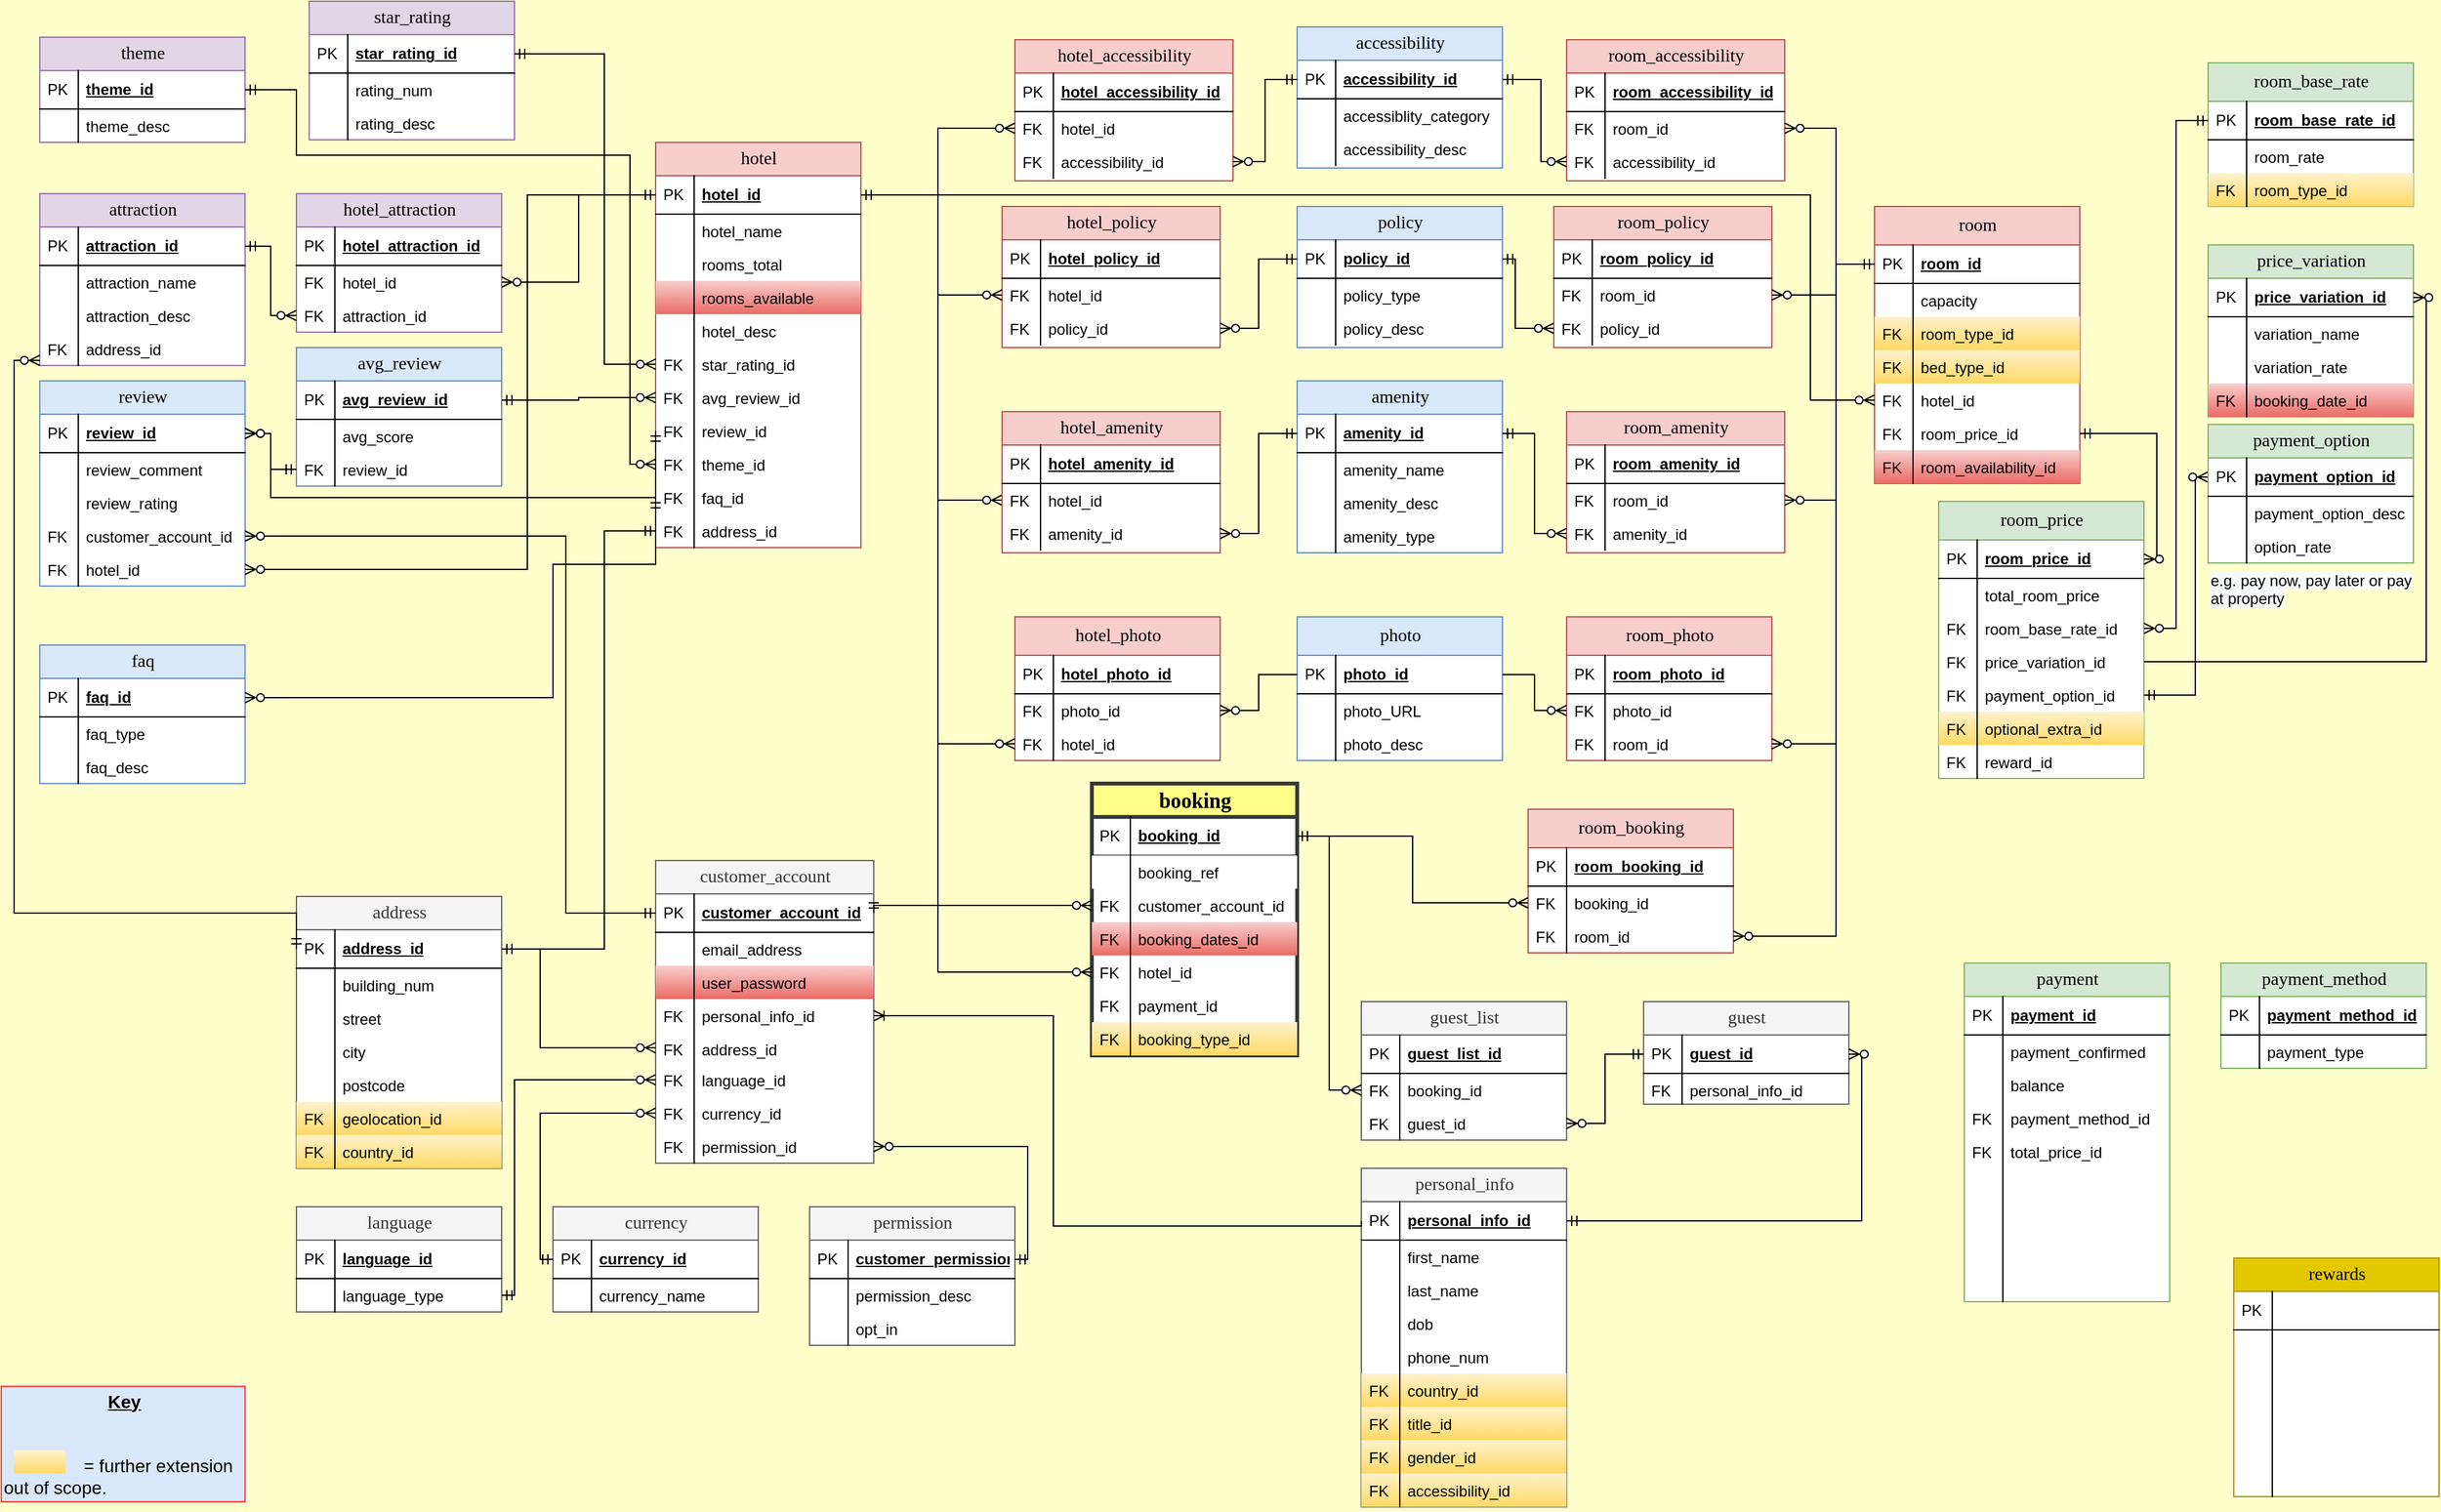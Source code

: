 <mxfile version="15.4.0" type="device"><diagram name="Page-1" id="e56a1550-8fbb-45ad-956c-1786394a9013"><mxGraphModel dx="1536" dy="964" grid="1" gridSize="10" guides="1" tooltips="1" connect="1" arrows="1" fold="1" page="1" pageScale="1" pageWidth="1920" pageHeight="1200" background="#FFFFCC" math="0" shadow="0"><root><mxCell id="0"/><mxCell id="1" parent="0"/><mxCell id="2e49270ec7c68f3f-80" value="customer_account" style="swimlane;html=1;fontStyle=0;childLayout=stackLayout;horizontal=1;startSize=26;horizontalStack=0;resizeParent=1;resizeLast=0;collapsible=1;marginBottom=0;swimlaneFillColor=#ffffff;align=center;rounded=0;shadow=0;comic=0;labelBackgroundColor=none;strokeWidth=1;fontFamily=Verdana;fontSize=14;fillColor=#f5f5f5;strokeColor=#666666;fontColor=#333333;" parent="1" vertex="1"><mxGeometry x="520" y="680" width="170" height="236" as="geometry"/></mxCell><mxCell id="2e49270ec7c68f3f-81" value="customer_account_id" style="shape=partialRectangle;top=0;left=0;right=0;bottom=1;html=1;align=left;verticalAlign=middle;fillColor=none;spacingLeft=34;spacingRight=4;whiteSpace=wrap;overflow=hidden;rotatable=0;points=[[0,0.5],[1,0.5]];portConstraint=eastwest;dropTarget=0;fontStyle=5;" parent="2e49270ec7c68f3f-80" vertex="1"><mxGeometry y="26" width="170" height="30" as="geometry"/></mxCell><mxCell id="2e49270ec7c68f3f-82" value="PK" style="shape=partialRectangle;top=0;left=0;bottom=0;html=1;fillColor=none;align=left;verticalAlign=middle;spacingLeft=4;spacingRight=4;whiteSpace=wrap;overflow=hidden;rotatable=0;points=[];portConstraint=eastwest;part=1;" parent="2e49270ec7c68f3f-81" vertex="1" connectable="0"><mxGeometry width="30" height="30" as="geometry"/></mxCell><mxCell id="2e49270ec7c68f3f-83" value="email_address" style="shape=partialRectangle;top=0;left=0;right=0;bottom=0;html=1;align=left;verticalAlign=top;fillColor=none;spacingLeft=34;spacingRight=4;whiteSpace=wrap;overflow=hidden;rotatable=0;points=[[0,0.5],[1,0.5]];portConstraint=eastwest;dropTarget=0;" parent="2e49270ec7c68f3f-80" vertex="1"><mxGeometry y="56" width="170" height="26" as="geometry"/></mxCell><mxCell id="2e49270ec7c68f3f-84" value="" style="shape=partialRectangle;top=0;left=0;bottom=0;html=1;fillColor=none;align=left;verticalAlign=top;spacingLeft=4;spacingRight=4;whiteSpace=wrap;overflow=hidden;rotatable=0;points=[];portConstraint=eastwest;part=1;" parent="2e49270ec7c68f3f-83" vertex="1" connectable="0"><mxGeometry width="30" height="26" as="geometry"/></mxCell><mxCell id="2e49270ec7c68f3f-85" value="user_password" style="shape=partialRectangle;top=0;left=0;right=0;bottom=0;html=1;align=left;verticalAlign=top;fillColor=#f8cecc;spacingLeft=34;spacingRight=4;whiteSpace=wrap;overflow=hidden;rotatable=0;points=[[0,0.5],[1,0.5]];portConstraint=eastwest;dropTarget=0;strokeColor=#b85450;gradientColor=#ea6b66;" parent="2e49270ec7c68f3f-80" vertex="1"><mxGeometry y="82" width="170" height="26" as="geometry"/></mxCell><mxCell id="2e49270ec7c68f3f-86" value="" style="shape=partialRectangle;top=0;left=0;bottom=0;html=1;fillColor=none;align=left;verticalAlign=top;spacingLeft=4;spacingRight=4;whiteSpace=wrap;overflow=hidden;rotatable=0;points=[];portConstraint=eastwest;part=1;" parent="2e49270ec7c68f3f-85" vertex="1" connectable="0"><mxGeometry width="30" height="26" as="geometry"/></mxCell><mxCell id="2e49270ec7c68f3f-87" value="personal_info_id" style="shape=partialRectangle;top=0;left=0;right=0;bottom=0;html=1;align=left;verticalAlign=top;fillColor=none;spacingLeft=34;spacingRight=4;whiteSpace=wrap;overflow=hidden;rotatable=0;points=[[0,0.5],[1,0.5]];portConstraint=eastwest;dropTarget=0;" parent="2e49270ec7c68f3f-80" vertex="1"><mxGeometry y="108" width="170" height="26" as="geometry"/></mxCell><mxCell id="2e49270ec7c68f3f-88" value="FK" style="shape=partialRectangle;top=0;left=0;bottom=0;html=1;fillColor=none;align=left;verticalAlign=top;spacingLeft=4;spacingRight=4;whiteSpace=wrap;overflow=hidden;rotatable=0;points=[];portConstraint=eastwest;part=1;" parent="2e49270ec7c68f3f-87" vertex="1" connectable="0"><mxGeometry width="30" height="26" as="geometry"/></mxCell><mxCell id="2e49270ec7c68f3f-89" value="address_id" style="shape=partialRectangle;top=0;left=0;right=0;bottom=0;html=1;align=left;verticalAlign=top;fillColor=none;spacingLeft=34;spacingRight=4;whiteSpace=wrap;overflow=hidden;rotatable=0;points=[[0,0.5],[1,0.5]];portConstraint=eastwest;dropTarget=0;" parent="2e49270ec7c68f3f-80" vertex="1"><mxGeometry y="134" width="170" height="24" as="geometry"/></mxCell><mxCell id="2e49270ec7c68f3f-90" value="FK" style="shape=partialRectangle;top=0;left=0;bottom=0;html=1;fillColor=none;align=left;verticalAlign=top;spacingLeft=4;spacingRight=4;whiteSpace=wrap;overflow=hidden;rotatable=0;points=[];portConstraint=eastwest;part=1;" parent="2e49270ec7c68f3f-89" vertex="1" connectable="0"><mxGeometry width="30" height="24" as="geometry"/></mxCell><mxCell id="rFysOiVypzF2zGrAqJsv-1" value="language_id" style="shape=partialRectangle;top=0;left=0;right=0;bottom=0;html=1;align=left;verticalAlign=top;fillColor=none;spacingLeft=34;spacingRight=4;whiteSpace=wrap;overflow=hidden;rotatable=0;points=[[0,0.5],[1,0.5]];portConstraint=eastwest;dropTarget=0;" parent="2e49270ec7c68f3f-80" vertex="1"><mxGeometry y="158" width="170" height="26" as="geometry"/></mxCell><mxCell id="rFysOiVypzF2zGrAqJsv-2" value="FK" style="shape=partialRectangle;top=0;left=0;bottom=0;html=1;fillColor=none;align=left;verticalAlign=top;spacingLeft=4;spacingRight=4;whiteSpace=wrap;overflow=hidden;rotatable=0;points=[];portConstraint=eastwest;part=1;" parent="rFysOiVypzF2zGrAqJsv-1" vertex="1" connectable="0"><mxGeometry width="30" height="26" as="geometry"/></mxCell><mxCell id="DwDWUjvo9O6R_j9wvRaB-1" value="currency_id" style="shape=partialRectangle;top=0;left=0;right=0;bottom=0;html=1;align=left;verticalAlign=top;fillColor=none;spacingLeft=34;spacingRight=4;whiteSpace=wrap;overflow=hidden;rotatable=0;points=[[0,0.5],[1,0.5]];portConstraint=eastwest;dropTarget=0;" parent="2e49270ec7c68f3f-80" vertex="1"><mxGeometry y="184" width="170" height="26" as="geometry"/></mxCell><mxCell id="DwDWUjvo9O6R_j9wvRaB-2" value="FK" style="shape=partialRectangle;top=0;left=0;bottom=0;html=1;fillColor=none;align=left;verticalAlign=top;spacingLeft=4;spacingRight=4;whiteSpace=wrap;overflow=hidden;rotatable=0;points=[];portConstraint=eastwest;part=1;" parent="DwDWUjvo9O6R_j9wvRaB-1" vertex="1" connectable="0"><mxGeometry width="30" height="26" as="geometry"/></mxCell><mxCell id="rFysOiVypzF2zGrAqJsv-3" value="permission_id" style="shape=partialRectangle;top=0;left=0;right=0;bottom=0;html=1;align=left;verticalAlign=top;fillColor=none;spacingLeft=34;spacingRight=4;whiteSpace=wrap;overflow=hidden;rotatable=0;points=[[0,0.5],[1,0.5]];portConstraint=eastwest;dropTarget=0;" parent="2e49270ec7c68f3f-80" vertex="1"><mxGeometry y="210" width="170" height="26" as="geometry"/></mxCell><mxCell id="rFysOiVypzF2zGrAqJsv-4" value="FK" style="shape=partialRectangle;top=0;left=0;bottom=0;html=1;fillColor=none;align=left;verticalAlign=top;spacingLeft=4;spacingRight=4;whiteSpace=wrap;overflow=hidden;rotatable=0;points=[];portConstraint=eastwest;part=1;" parent="rFysOiVypzF2zGrAqJsv-3" vertex="1" connectable="0"><mxGeometry width="30" height="26" as="geometry"/></mxCell><mxCell id="rFysOiVypzF2zGrAqJsv-65" value="room" style="swimlane;html=1;fontStyle=0;childLayout=stackLayout;horizontal=1;startSize=30;fillColor=#f8cecc;horizontalStack=0;resizeParent=1;resizeLast=0;collapsible=1;marginBottom=0;swimlaneFillColor=#ffffff;align=center;rounded=0;shadow=0;comic=0;labelBackgroundColor=none;strokeWidth=1;fontFamily=Verdana;fontSize=14;strokeColor=#b85450;" parent="1" vertex="1"><mxGeometry x="1470" y="170" width="160" height="216" as="geometry"/></mxCell><mxCell id="rFysOiVypzF2zGrAqJsv-66" value="room_id" style="shape=partialRectangle;top=0;left=0;right=0;bottom=1;html=1;align=left;verticalAlign=middle;fillColor=none;spacingLeft=34;spacingRight=4;whiteSpace=wrap;overflow=hidden;rotatable=0;points=[[0,0.5],[1,0.5]];portConstraint=eastwest;dropTarget=0;fontStyle=5;" parent="rFysOiVypzF2zGrAqJsv-65" vertex="1"><mxGeometry y="30" width="160" height="30" as="geometry"/></mxCell><mxCell id="rFysOiVypzF2zGrAqJsv-67" value="PK" style="shape=partialRectangle;top=0;left=0;bottom=0;html=1;fillColor=none;align=left;verticalAlign=middle;spacingLeft=4;spacingRight=4;whiteSpace=wrap;overflow=hidden;rotatable=0;points=[];portConstraint=eastwest;part=1;" parent="rFysOiVypzF2zGrAqJsv-66" vertex="1" connectable="0"><mxGeometry width="30" height="30" as="geometry"/></mxCell><mxCell id="rFysOiVypzF2zGrAqJsv-70" value="capacity" style="shape=partialRectangle;top=0;left=0;right=0;bottom=0;html=1;align=left;verticalAlign=top;fillColor=none;spacingLeft=34;spacingRight=4;whiteSpace=wrap;overflow=hidden;rotatable=0;points=[[0,0.5],[1,0.5]];portConstraint=eastwest;dropTarget=0;" parent="rFysOiVypzF2zGrAqJsv-65" vertex="1"><mxGeometry y="60" width="160" height="26" as="geometry"/></mxCell><mxCell id="rFysOiVypzF2zGrAqJsv-71" value="" style="shape=partialRectangle;top=0;left=0;bottom=0;html=1;fillColor=none;align=left;verticalAlign=top;spacingLeft=4;spacingRight=4;whiteSpace=wrap;overflow=hidden;rotatable=0;points=[];portConstraint=eastwest;part=1;" parent="rFysOiVypzF2zGrAqJsv-70" vertex="1" connectable="0"><mxGeometry width="30" height="26" as="geometry"/></mxCell><mxCell id="rFysOiVypzF2zGrAqJsv-68" value="room_type_id" style="shape=partialRectangle;top=0;left=0;right=0;bottom=0;html=1;align=left;verticalAlign=top;fillColor=#fff2cc;spacingLeft=34;spacingRight=4;whiteSpace=wrap;overflow=hidden;rotatable=0;points=[[0,0.5],[1,0.5]];portConstraint=eastwest;dropTarget=0;gradientColor=#ffd966;strokeColor=#d6b656;" parent="rFysOiVypzF2zGrAqJsv-65" vertex="1"><mxGeometry y="86" width="160" height="26" as="geometry"/></mxCell><mxCell id="rFysOiVypzF2zGrAqJsv-69" value="FK" style="shape=partialRectangle;top=0;left=0;bottom=0;html=1;fillColor=none;align=left;verticalAlign=top;spacingLeft=4;spacingRight=4;whiteSpace=wrap;overflow=hidden;rotatable=0;points=[];portConstraint=eastwest;part=1;" parent="rFysOiVypzF2zGrAqJsv-68" vertex="1" connectable="0"><mxGeometry width="30" height="26" as="geometry"/></mxCell><mxCell id="rFysOiVypzF2zGrAqJsv-72" value="bed_type_id" style="shape=partialRectangle;top=0;left=0;right=0;bottom=0;html=1;align=left;verticalAlign=top;fillColor=#fff2cc;spacingLeft=34;spacingRight=4;whiteSpace=wrap;overflow=hidden;rotatable=0;points=[[0,0.5],[1,0.5]];portConstraint=eastwest;dropTarget=0;gradientColor=#ffd966;strokeColor=#d6b656;" parent="rFysOiVypzF2zGrAqJsv-65" vertex="1"><mxGeometry y="112" width="160" height="26" as="geometry"/></mxCell><mxCell id="rFysOiVypzF2zGrAqJsv-73" value="FK" style="shape=partialRectangle;top=0;left=0;bottom=0;html=1;fillColor=none;align=left;verticalAlign=top;spacingLeft=4;spacingRight=4;whiteSpace=wrap;overflow=hidden;rotatable=0;points=[];portConstraint=eastwest;part=1;" parent="rFysOiVypzF2zGrAqJsv-72" vertex="1" connectable="0"><mxGeometry width="30" height="26" as="geometry"/></mxCell><mxCell id="rFysOiVypzF2zGrAqJsv-233" value="hotel_id" style="shape=partialRectangle;top=0;left=0;right=0;bottom=0;html=1;align=left;verticalAlign=top;fillColor=none;spacingLeft=34;spacingRight=4;whiteSpace=wrap;overflow=hidden;rotatable=0;points=[[0,0.5],[1,0.5]];portConstraint=eastwest;dropTarget=0;" parent="rFysOiVypzF2zGrAqJsv-65" vertex="1"><mxGeometry y="138" width="160" height="26" as="geometry"/></mxCell><mxCell id="rFysOiVypzF2zGrAqJsv-234" value="FK" style="shape=partialRectangle;top=0;left=0;bottom=0;html=1;fillColor=none;align=left;verticalAlign=top;spacingLeft=4;spacingRight=4;whiteSpace=wrap;overflow=hidden;rotatable=0;points=[];portConstraint=eastwest;part=1;" parent="rFysOiVypzF2zGrAqJsv-233" vertex="1" connectable="0"><mxGeometry width="30" height="26" as="geometry"/></mxCell><mxCell id="4EoQp1QbRlvK3EkCdVOp-77" value="room_price_id" style="shape=partialRectangle;top=0;left=0;right=0;bottom=0;html=1;align=left;verticalAlign=top;fillColor=none;spacingLeft=34;spacingRight=4;whiteSpace=wrap;overflow=hidden;rotatable=0;points=[[0,0.5],[1,0.5]];portConstraint=eastwest;dropTarget=0;" parent="rFysOiVypzF2zGrAqJsv-65" vertex="1"><mxGeometry y="164" width="160" height="26" as="geometry"/></mxCell><mxCell id="4EoQp1QbRlvK3EkCdVOp-78" value="FK" style="shape=partialRectangle;top=0;left=0;bottom=0;html=1;fillColor=none;align=left;verticalAlign=top;spacingLeft=4;spacingRight=4;whiteSpace=wrap;overflow=hidden;rotatable=0;points=[];portConstraint=eastwest;part=1;" parent="4EoQp1QbRlvK3EkCdVOp-77" vertex="1" connectable="0"><mxGeometry width="30" height="26" as="geometry"/></mxCell><mxCell id="rscgPvDNjJ9UsYuOncqm-41" value="room_availability_id" style="shape=partialRectangle;top=0;left=0;right=0;bottom=0;html=1;align=left;verticalAlign=top;fillColor=#f8cecc;spacingLeft=34;spacingRight=4;whiteSpace=wrap;overflow=hidden;rotatable=0;points=[[0,0.5],[1,0.5]];portConstraint=eastwest;dropTarget=0;gradientColor=#ea6b66;strokeColor=#b85450;" parent="rFysOiVypzF2zGrAqJsv-65" vertex="1"><mxGeometry y="190" width="160" height="26" as="geometry"/></mxCell><mxCell id="rscgPvDNjJ9UsYuOncqm-42" value="FK" style="shape=partialRectangle;top=0;left=0;bottom=0;html=1;fillColor=none;align=left;verticalAlign=top;spacingLeft=4;spacingRight=4;whiteSpace=wrap;overflow=hidden;rotatable=0;points=[];portConstraint=eastwest;part=1;" parent="rscgPvDNjJ9UsYuOncqm-41" vertex="1" connectable="0"><mxGeometry width="30" height="26" as="geometry"/></mxCell><mxCell id="rFysOiVypzF2zGrAqJsv-95" value="address" style="swimlane;html=1;fontStyle=0;childLayout=stackLayout;horizontal=1;startSize=26;fillColor=#f5f5f5;horizontalStack=0;resizeParent=1;resizeLast=0;collapsible=1;marginBottom=0;swimlaneFillColor=#ffffff;align=center;rounded=0;shadow=0;comic=0;labelBackgroundColor=none;strokeWidth=1;fontFamily=Verdana;fontSize=14;strokeColor=#666666;fontColor=#333333;" parent="1" vertex="1"><mxGeometry x="240" y="708" width="160" height="212" as="geometry"/></mxCell><mxCell id="rFysOiVypzF2zGrAqJsv-96" value="address_id" style="shape=partialRectangle;top=0;left=0;right=0;bottom=1;html=1;align=left;verticalAlign=middle;fillColor=none;spacingLeft=34;spacingRight=4;whiteSpace=wrap;overflow=hidden;rotatable=0;points=[[0,0.5],[1,0.5]];portConstraint=eastwest;dropTarget=0;fontStyle=5;" parent="rFysOiVypzF2zGrAqJsv-95" vertex="1"><mxGeometry y="26" width="160" height="30" as="geometry"/></mxCell><mxCell id="rFysOiVypzF2zGrAqJsv-97" value="PK" style="shape=partialRectangle;top=0;left=0;bottom=0;html=1;fillColor=none;align=left;verticalAlign=middle;spacingLeft=4;spacingRight=4;whiteSpace=wrap;overflow=hidden;rotatable=0;points=[];portConstraint=eastwest;part=1;" parent="rFysOiVypzF2zGrAqJsv-96" vertex="1" connectable="0"><mxGeometry width="30" height="30" as="geometry"/></mxCell><mxCell id="rFysOiVypzF2zGrAqJsv-104" value="building_num" style="shape=partialRectangle;top=0;left=0;right=0;bottom=0;html=1;align=left;verticalAlign=top;fillColor=none;spacingLeft=34;spacingRight=4;whiteSpace=wrap;overflow=hidden;rotatable=0;points=[[0,0.5],[1,0.5]];portConstraint=eastwest;dropTarget=0;" parent="rFysOiVypzF2zGrAqJsv-95" vertex="1"><mxGeometry y="56" width="160" height="26" as="geometry"/></mxCell><mxCell id="rFysOiVypzF2zGrAqJsv-105" value="" style="shape=partialRectangle;top=0;left=0;bottom=0;html=1;fillColor=none;align=left;verticalAlign=top;spacingLeft=4;spacingRight=4;whiteSpace=wrap;overflow=hidden;rotatable=0;points=[];portConstraint=eastwest;part=1;" parent="rFysOiVypzF2zGrAqJsv-104" vertex="1" connectable="0"><mxGeometry width="30" height="26" as="geometry"/></mxCell><mxCell id="rFysOiVypzF2zGrAqJsv-98" value="street" style="shape=partialRectangle;top=0;left=0;right=0;bottom=0;html=1;align=left;verticalAlign=top;fillColor=none;spacingLeft=34;spacingRight=4;whiteSpace=wrap;overflow=hidden;rotatable=0;points=[[0,0.5],[1,0.5]];portConstraint=eastwest;dropTarget=0;" parent="rFysOiVypzF2zGrAqJsv-95" vertex="1"><mxGeometry y="82" width="160" height="26" as="geometry"/></mxCell><mxCell id="rFysOiVypzF2zGrAqJsv-99" value="" style="shape=partialRectangle;top=0;left=0;bottom=0;html=1;fillColor=none;align=left;verticalAlign=top;spacingLeft=4;spacingRight=4;whiteSpace=wrap;overflow=hidden;rotatable=0;points=[];portConstraint=eastwest;part=1;" parent="rFysOiVypzF2zGrAqJsv-98" vertex="1" connectable="0"><mxGeometry width="30" height="26" as="geometry"/></mxCell><mxCell id="rFysOiVypzF2zGrAqJsv-100" value="city" style="shape=partialRectangle;top=0;left=0;right=0;bottom=0;html=1;align=left;verticalAlign=top;fillColor=none;spacingLeft=34;spacingRight=4;whiteSpace=wrap;overflow=hidden;rotatable=0;points=[[0,0.5],[1,0.5]];portConstraint=eastwest;dropTarget=0;" parent="rFysOiVypzF2zGrAqJsv-95" vertex="1"><mxGeometry y="108" width="160" height="26" as="geometry"/></mxCell><mxCell id="rFysOiVypzF2zGrAqJsv-101" value="" style="shape=partialRectangle;top=0;left=0;bottom=0;html=1;fillColor=none;align=left;verticalAlign=top;spacingLeft=4;spacingRight=4;whiteSpace=wrap;overflow=hidden;rotatable=0;points=[];portConstraint=eastwest;part=1;" parent="rFysOiVypzF2zGrAqJsv-100" vertex="1" connectable="0"><mxGeometry width="30" height="26" as="geometry"/></mxCell><mxCell id="rFysOiVypzF2zGrAqJsv-102" value="postcode" style="shape=partialRectangle;top=0;left=0;right=0;bottom=0;html=1;align=left;verticalAlign=top;fillColor=none;spacingLeft=34;spacingRight=4;whiteSpace=wrap;overflow=hidden;rotatable=0;points=[[0,0.5],[1,0.5]];portConstraint=eastwest;dropTarget=0;" parent="rFysOiVypzF2zGrAqJsv-95" vertex="1"><mxGeometry y="134" width="160" height="26" as="geometry"/></mxCell><mxCell id="rFysOiVypzF2zGrAqJsv-103" value="" style="shape=partialRectangle;top=0;left=0;bottom=0;html=1;fillColor=none;align=left;verticalAlign=top;spacingLeft=4;spacingRight=4;whiteSpace=wrap;overflow=hidden;rotatable=0;points=[];portConstraint=eastwest;part=1;" parent="rFysOiVypzF2zGrAqJsv-102" vertex="1" connectable="0"><mxGeometry width="30" height="26" as="geometry"/></mxCell><mxCell id="rFysOiVypzF2zGrAqJsv-106" value="geolocation_id" style="shape=partialRectangle;top=0;left=0;right=0;bottom=0;html=1;align=left;verticalAlign=top;fillColor=#fff2cc;spacingLeft=34;spacingRight=4;whiteSpace=wrap;overflow=hidden;rotatable=0;points=[[0,0.5],[1,0.5]];portConstraint=eastwest;dropTarget=0;gradientColor=#ffd966;strokeColor=#d6b656;" parent="rFysOiVypzF2zGrAqJsv-95" vertex="1"><mxGeometry y="160" width="160" height="26" as="geometry"/></mxCell><mxCell id="rFysOiVypzF2zGrAqJsv-107" value="FK" style="shape=partialRectangle;top=0;left=0;bottom=0;html=1;fillColor=none;align=left;verticalAlign=top;spacingLeft=4;spacingRight=4;whiteSpace=wrap;overflow=hidden;rotatable=0;points=[];portConstraint=eastwest;part=1;" parent="rFysOiVypzF2zGrAqJsv-106" vertex="1" connectable="0"><mxGeometry width="30" height="26" as="geometry"/></mxCell><mxCell id="DwDWUjvo9O6R_j9wvRaB-47" value="country_id" style="shape=partialRectangle;top=0;left=0;right=0;bottom=0;html=1;align=left;verticalAlign=top;fillColor=#fff2cc;spacingLeft=34;spacingRight=4;whiteSpace=wrap;overflow=hidden;rotatable=0;points=[[0,0.5],[1,0.5]];portConstraint=eastwest;dropTarget=0;gradientColor=#ffd966;strokeColor=#d6b656;" parent="rFysOiVypzF2zGrAqJsv-95" vertex="1"><mxGeometry y="186" width="160" height="26" as="geometry"/></mxCell><mxCell id="DwDWUjvo9O6R_j9wvRaB-48" value="FK" style="shape=partialRectangle;top=0;left=0;bottom=0;html=1;fillColor=none;align=left;verticalAlign=top;spacingLeft=4;spacingRight=4;whiteSpace=wrap;overflow=hidden;rotatable=0;points=[];portConstraint=eastwest;part=1;" parent="DwDWUjvo9O6R_j9wvRaB-47" vertex="1" connectable="0"><mxGeometry width="30" height="26" as="geometry"/></mxCell><mxCell id="rFysOiVypzF2zGrAqJsv-125" value="review" style="swimlane;html=1;fontStyle=0;childLayout=stackLayout;horizontal=1;startSize=26;fillColor=#dae8fc;horizontalStack=0;resizeParent=1;resizeLast=0;collapsible=1;marginBottom=0;swimlaneFillColor=#ffffff;align=center;rounded=0;shadow=0;comic=0;labelBackgroundColor=none;strokeWidth=1;fontFamily=Verdana;fontSize=14;strokeColor=#6c8ebf;" parent="1" vertex="1"><mxGeometry x="40" y="306" width="160" height="160" as="geometry"/></mxCell><mxCell id="rFysOiVypzF2zGrAqJsv-126" value="review_id" style="shape=partialRectangle;top=0;left=0;right=0;bottom=1;html=1;align=left;verticalAlign=middle;fillColor=none;spacingLeft=34;spacingRight=4;whiteSpace=wrap;overflow=hidden;rotatable=0;points=[[0,0.5],[1,0.5]];portConstraint=eastwest;dropTarget=0;fontStyle=5;" parent="rFysOiVypzF2zGrAqJsv-125" vertex="1"><mxGeometry y="26" width="160" height="30" as="geometry"/></mxCell><mxCell id="rFysOiVypzF2zGrAqJsv-127" value="PK" style="shape=partialRectangle;top=0;left=0;bottom=0;html=1;fillColor=none;align=left;verticalAlign=middle;spacingLeft=4;spacingRight=4;whiteSpace=wrap;overflow=hidden;rotatable=0;points=[];portConstraint=eastwest;part=1;" parent="rFysOiVypzF2zGrAqJsv-126" vertex="1" connectable="0"><mxGeometry width="30" height="30" as="geometry"/></mxCell><mxCell id="rFysOiVypzF2zGrAqJsv-130" value="review_comment" style="shape=partialRectangle;top=0;left=0;right=0;bottom=0;html=1;align=left;verticalAlign=top;fillColor=none;spacingLeft=34;spacingRight=4;whiteSpace=wrap;overflow=hidden;rotatable=0;points=[[0,0.5],[1,0.5]];portConstraint=eastwest;dropTarget=0;" parent="rFysOiVypzF2zGrAqJsv-125" vertex="1"><mxGeometry y="56" width="160" height="26" as="geometry"/></mxCell><mxCell id="rFysOiVypzF2zGrAqJsv-131" value="" style="shape=partialRectangle;top=0;left=0;bottom=0;html=1;fillColor=none;align=left;verticalAlign=top;spacingLeft=4;spacingRight=4;whiteSpace=wrap;overflow=hidden;rotatable=0;points=[];portConstraint=eastwest;part=1;" parent="rFysOiVypzF2zGrAqJsv-130" vertex="1" connectable="0"><mxGeometry width="30" height="26" as="geometry"/></mxCell><mxCell id="rFysOiVypzF2zGrAqJsv-208" value="review_rating" style="shape=partialRectangle;top=0;left=0;right=0;bottom=0;html=1;align=left;verticalAlign=top;fillColor=none;spacingLeft=34;spacingRight=4;whiteSpace=wrap;overflow=hidden;rotatable=0;points=[[0,0.5],[1,0.5]];portConstraint=eastwest;dropTarget=0;" parent="rFysOiVypzF2zGrAqJsv-125" vertex="1"><mxGeometry y="82" width="160" height="26" as="geometry"/></mxCell><mxCell id="rFysOiVypzF2zGrAqJsv-209" value="" style="shape=partialRectangle;top=0;left=0;bottom=0;html=1;fillColor=none;align=left;verticalAlign=top;spacingLeft=4;spacingRight=4;whiteSpace=wrap;overflow=hidden;rotatable=0;points=[];portConstraint=eastwest;part=1;" parent="rFysOiVypzF2zGrAqJsv-208" vertex="1" connectable="0"><mxGeometry width="30" height="26" as="geometry"/></mxCell><mxCell id="rFysOiVypzF2zGrAqJsv-200" value="customer_account_id" style="shape=partialRectangle;top=0;left=0;right=0;bottom=0;html=1;align=left;verticalAlign=top;fillColor=none;spacingLeft=34;spacingRight=4;whiteSpace=wrap;overflow=hidden;rotatable=0;points=[[0,0.5],[1,0.5]];portConstraint=eastwest;dropTarget=0;" parent="rFysOiVypzF2zGrAqJsv-125" vertex="1"><mxGeometry y="108" width="160" height="26" as="geometry"/></mxCell><mxCell id="rFysOiVypzF2zGrAqJsv-201" value="FK" style="shape=partialRectangle;top=0;left=0;bottom=0;html=1;fillColor=none;align=left;verticalAlign=top;spacingLeft=4;spacingRight=4;whiteSpace=wrap;overflow=hidden;rotatable=0;points=[];portConstraint=eastwest;part=1;" parent="rFysOiVypzF2zGrAqJsv-200" vertex="1" connectable="0"><mxGeometry width="30" height="26" as="geometry"/></mxCell><mxCell id="rFysOiVypzF2zGrAqJsv-202" value="hotel_id" style="shape=partialRectangle;top=0;left=0;right=0;bottom=0;html=1;align=left;verticalAlign=top;fillColor=none;spacingLeft=34;spacingRight=4;whiteSpace=wrap;overflow=hidden;rotatable=0;points=[[0,0.5],[1,0.5]];portConstraint=eastwest;dropTarget=0;" parent="rFysOiVypzF2zGrAqJsv-125" vertex="1"><mxGeometry y="134" width="160" height="26" as="geometry"/></mxCell><mxCell id="rFysOiVypzF2zGrAqJsv-203" value="FK" style="shape=partialRectangle;top=0;left=0;bottom=0;html=1;fillColor=none;align=left;verticalAlign=top;spacingLeft=4;spacingRight=4;whiteSpace=wrap;overflow=hidden;rotatable=0;points=[];portConstraint=eastwest;part=1;" parent="rFysOiVypzF2zGrAqJsv-202" vertex="1" connectable="0"><mxGeometry width="30" height="26" as="geometry"/></mxCell><mxCell id="rFysOiVypzF2zGrAqJsv-140" value="policy" style="swimlane;html=1;fontStyle=0;childLayout=stackLayout;horizontal=1;startSize=26;fillColor=#dae8fc;horizontalStack=0;resizeParent=1;resizeLast=0;collapsible=1;marginBottom=0;swimlaneFillColor=#ffffff;align=center;rounded=0;shadow=0;comic=0;labelBackgroundColor=none;strokeWidth=1;fontFamily=Verdana;fontSize=14;strokeColor=#6c8ebf;" parent="1" vertex="1"><mxGeometry x="1020" y="170" width="160" height="110" as="geometry"/></mxCell><mxCell id="rFysOiVypzF2zGrAqJsv-141" value="policy_id" style="shape=partialRectangle;top=0;left=0;right=0;bottom=1;html=1;align=left;verticalAlign=middle;fillColor=none;spacingLeft=34;spacingRight=4;whiteSpace=wrap;overflow=hidden;rotatable=0;points=[[0,0.5],[1,0.5]];portConstraint=eastwest;dropTarget=0;fontStyle=5;" parent="rFysOiVypzF2zGrAqJsv-140" vertex="1"><mxGeometry y="26" width="160" height="30" as="geometry"/></mxCell><mxCell id="rFysOiVypzF2zGrAqJsv-142" value="PK" style="shape=partialRectangle;top=0;left=0;bottom=0;html=1;fillColor=none;align=left;verticalAlign=middle;spacingLeft=4;spacingRight=4;whiteSpace=wrap;overflow=hidden;rotatable=0;points=[];portConstraint=eastwest;part=1;" parent="rFysOiVypzF2zGrAqJsv-141" vertex="1" connectable="0"><mxGeometry width="30" height="30" as="geometry"/></mxCell><mxCell id="rFysOiVypzF2zGrAqJsv-143" value="policy_type" style="shape=partialRectangle;top=0;left=0;right=0;bottom=0;html=1;align=left;verticalAlign=top;fillColor=none;spacingLeft=34;spacingRight=4;whiteSpace=wrap;overflow=hidden;rotatable=0;points=[[0,0.5],[1,0.5]];portConstraint=eastwest;dropTarget=0;" parent="rFysOiVypzF2zGrAqJsv-140" vertex="1"><mxGeometry y="56" width="160" height="26" as="geometry"/></mxCell><mxCell id="rFysOiVypzF2zGrAqJsv-144" value="" style="shape=partialRectangle;top=0;left=0;bottom=0;html=1;fillColor=none;align=left;verticalAlign=top;spacingLeft=4;spacingRight=4;whiteSpace=wrap;overflow=hidden;rotatable=0;points=[];portConstraint=eastwest;part=1;" parent="rFysOiVypzF2zGrAqJsv-143" vertex="1" connectable="0"><mxGeometry width="30" height="26" as="geometry"/></mxCell><mxCell id="rFysOiVypzF2zGrAqJsv-145" value="policy_desc" style="shape=partialRectangle;top=0;left=0;right=0;bottom=0;html=1;align=left;verticalAlign=top;fillColor=none;spacingLeft=34;spacingRight=4;whiteSpace=wrap;overflow=hidden;rotatable=0;points=[[0,0.5],[1,0.5]];portConstraint=eastwest;dropTarget=0;" parent="rFysOiVypzF2zGrAqJsv-140" vertex="1"><mxGeometry y="82" width="160" height="26" as="geometry"/></mxCell><mxCell id="rFysOiVypzF2zGrAqJsv-146" value="" style="shape=partialRectangle;top=0;left=0;bottom=0;html=1;fillColor=none;align=left;verticalAlign=top;spacingLeft=4;spacingRight=4;whiteSpace=wrap;overflow=hidden;rotatable=0;points=[];portConstraint=eastwest;part=1;" parent="rFysOiVypzF2zGrAqJsv-145" vertex="1" connectable="0"><mxGeometry width="30" height="26" as="geometry"/></mxCell><mxCell id="rFysOiVypzF2zGrAqJsv-80" value="rewards" style="swimlane;html=1;fontStyle=0;childLayout=stackLayout;horizontal=1;startSize=26;fillColor=#e3c800;horizontalStack=0;resizeParent=1;resizeLast=0;collapsible=1;marginBottom=0;swimlaneFillColor=#ffffff;align=center;rounded=0;shadow=0;comic=0;labelBackgroundColor=none;strokeWidth=1;fontFamily=Verdana;fontSize=14;strokeColor=#B09500;fontColor=#000000;" parent="1" vertex="1"><mxGeometry x="1750" y="990" width="160" height="186" as="geometry"/></mxCell><mxCell id="rFysOiVypzF2zGrAqJsv-81" value="" style="shape=partialRectangle;top=0;left=0;right=0;bottom=1;html=1;align=left;verticalAlign=middle;fillColor=none;spacingLeft=34;spacingRight=4;whiteSpace=wrap;overflow=hidden;rotatable=0;points=[[0,0.5],[1,0.5]];portConstraint=eastwest;dropTarget=0;fontStyle=5;" parent="rFysOiVypzF2zGrAqJsv-80" vertex="1"><mxGeometry y="26" width="160" height="30" as="geometry"/></mxCell><mxCell id="rFysOiVypzF2zGrAqJsv-82" value="PK" style="shape=partialRectangle;top=0;left=0;bottom=0;html=1;fillColor=none;align=left;verticalAlign=middle;spacingLeft=4;spacingRight=4;whiteSpace=wrap;overflow=hidden;rotatable=0;points=[];portConstraint=eastwest;part=1;" parent="rFysOiVypzF2zGrAqJsv-81" vertex="1" connectable="0"><mxGeometry width="30" height="30" as="geometry"/></mxCell><mxCell id="rFysOiVypzF2zGrAqJsv-83" value="" style="shape=partialRectangle;top=0;left=0;right=0;bottom=0;html=1;align=left;verticalAlign=top;fillColor=none;spacingLeft=34;spacingRight=4;whiteSpace=wrap;overflow=hidden;rotatable=0;points=[[0,0.5],[1,0.5]];portConstraint=eastwest;dropTarget=0;" parent="rFysOiVypzF2zGrAqJsv-80" vertex="1"><mxGeometry y="56" width="160" height="26" as="geometry"/></mxCell><mxCell id="rFysOiVypzF2zGrAqJsv-84" value="" style="shape=partialRectangle;top=0;left=0;bottom=0;html=1;fillColor=none;align=left;verticalAlign=top;spacingLeft=4;spacingRight=4;whiteSpace=wrap;overflow=hidden;rotatable=0;points=[];portConstraint=eastwest;part=1;" parent="rFysOiVypzF2zGrAqJsv-83" vertex="1" connectable="0"><mxGeometry width="30" height="26" as="geometry"/></mxCell><mxCell id="rFysOiVypzF2zGrAqJsv-85" value="" style="shape=partialRectangle;top=0;left=0;right=0;bottom=0;html=1;align=left;verticalAlign=top;fillColor=none;spacingLeft=34;spacingRight=4;whiteSpace=wrap;overflow=hidden;rotatable=0;points=[[0,0.5],[1,0.5]];portConstraint=eastwest;dropTarget=0;" parent="rFysOiVypzF2zGrAqJsv-80" vertex="1"><mxGeometry y="82" width="160" height="26" as="geometry"/></mxCell><mxCell id="rFysOiVypzF2zGrAqJsv-86" value="" style="shape=partialRectangle;top=0;left=0;bottom=0;html=1;fillColor=none;align=left;verticalAlign=top;spacingLeft=4;spacingRight=4;whiteSpace=wrap;overflow=hidden;rotatable=0;points=[];portConstraint=eastwest;part=1;" parent="rFysOiVypzF2zGrAqJsv-85" vertex="1" connectable="0"><mxGeometry width="30" height="26" as="geometry"/></mxCell><mxCell id="rFysOiVypzF2zGrAqJsv-87" value="" style="shape=partialRectangle;top=0;left=0;right=0;bottom=0;html=1;align=left;verticalAlign=top;fillColor=none;spacingLeft=34;spacingRight=4;whiteSpace=wrap;overflow=hidden;rotatable=0;points=[[0,0.5],[1,0.5]];portConstraint=eastwest;dropTarget=0;" parent="rFysOiVypzF2zGrAqJsv-80" vertex="1"><mxGeometry y="108" width="160" height="26" as="geometry"/></mxCell><mxCell id="rFysOiVypzF2zGrAqJsv-88" value="" style="shape=partialRectangle;top=0;left=0;bottom=0;html=1;fillColor=none;align=left;verticalAlign=top;spacingLeft=4;spacingRight=4;whiteSpace=wrap;overflow=hidden;rotatable=0;points=[];portConstraint=eastwest;part=1;" parent="rFysOiVypzF2zGrAqJsv-87" vertex="1" connectable="0"><mxGeometry width="30" height="26" as="geometry"/></mxCell><mxCell id="rFysOiVypzF2zGrAqJsv-89" value="" style="shape=partialRectangle;top=0;left=0;right=0;bottom=0;html=1;align=left;verticalAlign=top;fillColor=none;spacingLeft=34;spacingRight=4;whiteSpace=wrap;overflow=hidden;rotatable=0;points=[[0,0.5],[1,0.5]];portConstraint=eastwest;dropTarget=0;" parent="rFysOiVypzF2zGrAqJsv-80" vertex="1"><mxGeometry y="134" width="160" height="26" as="geometry"/></mxCell><mxCell id="rFysOiVypzF2zGrAqJsv-90" value="" style="shape=partialRectangle;top=0;left=0;bottom=0;html=1;fillColor=none;align=left;verticalAlign=top;spacingLeft=4;spacingRight=4;whiteSpace=wrap;overflow=hidden;rotatable=0;points=[];portConstraint=eastwest;part=1;" parent="rFysOiVypzF2zGrAqJsv-89" vertex="1" connectable="0"><mxGeometry width="30" height="26" as="geometry"/></mxCell><mxCell id="rFysOiVypzF2zGrAqJsv-91" value="" style="shape=partialRectangle;top=0;left=0;right=0;bottom=0;html=1;align=left;verticalAlign=top;fillColor=none;spacingLeft=34;spacingRight=4;whiteSpace=wrap;overflow=hidden;rotatable=0;points=[[0,0.5],[1,0.5]];portConstraint=eastwest;dropTarget=0;" parent="rFysOiVypzF2zGrAqJsv-80" vertex="1"><mxGeometry y="160" width="160" height="26" as="geometry"/></mxCell><mxCell id="rFysOiVypzF2zGrAqJsv-92" value="" style="shape=partialRectangle;top=0;left=0;bottom=0;html=1;fillColor=none;align=left;verticalAlign=top;spacingLeft=4;spacingRight=4;whiteSpace=wrap;overflow=hidden;rotatable=0;points=[];portConstraint=eastwest;part=1;" parent="rFysOiVypzF2zGrAqJsv-91" vertex="1" connectable="0"><mxGeometry width="30" height="26" as="geometry"/></mxCell><mxCell id="rFysOiVypzF2zGrAqJsv-36" value="hotel" style="swimlane;html=1;fontStyle=0;childLayout=stackLayout;horizontal=1;startSize=26;fillColor=#f8cecc;horizontalStack=0;resizeParent=1;resizeLast=0;collapsible=1;marginBottom=0;swimlaneFillColor=#ffffff;align=center;rounded=0;shadow=0;comic=0;labelBackgroundColor=none;strokeWidth=1;fontFamily=Verdana;fontSize=14;strokeColor=#b85450;" parent="1" vertex="1"><mxGeometry x="520" y="120" width="160" height="316" as="geometry"/></mxCell><mxCell id="rFysOiVypzF2zGrAqJsv-37" value="hotel_id" style="shape=partialRectangle;top=0;left=0;right=0;bottom=1;html=1;align=left;verticalAlign=middle;fillColor=none;spacingLeft=34;spacingRight=4;whiteSpace=wrap;overflow=hidden;rotatable=0;points=[[0,0.5],[1,0.5]];portConstraint=eastwest;dropTarget=0;fontStyle=5;" parent="rFysOiVypzF2zGrAqJsv-36" vertex="1"><mxGeometry y="26" width="160" height="30" as="geometry"/></mxCell><mxCell id="rFysOiVypzF2zGrAqJsv-38" value="PK" style="shape=partialRectangle;top=0;left=0;bottom=0;html=1;fillColor=none;align=left;verticalAlign=middle;spacingLeft=4;spacingRight=4;whiteSpace=wrap;overflow=hidden;rotatable=0;points=[];portConstraint=eastwest;part=1;" parent="rFysOiVypzF2zGrAqJsv-37" vertex="1" connectable="0"><mxGeometry width="30" height="30" as="geometry"/></mxCell><mxCell id="rFysOiVypzF2zGrAqJsv-39" value="hotel_name" style="shape=partialRectangle;top=0;left=0;right=0;bottom=0;html=1;align=left;verticalAlign=top;fillColor=none;spacingLeft=34;spacingRight=4;whiteSpace=wrap;overflow=hidden;rotatable=0;points=[[0,0.5],[1,0.5]];portConstraint=eastwest;dropTarget=0;" parent="rFysOiVypzF2zGrAqJsv-36" vertex="1"><mxGeometry y="56" width="160" height="26" as="geometry"/></mxCell><mxCell id="rFysOiVypzF2zGrAqJsv-40" value="" style="shape=partialRectangle;top=0;left=0;bottom=0;html=1;fillColor=none;align=left;verticalAlign=top;spacingLeft=4;spacingRight=4;whiteSpace=wrap;overflow=hidden;rotatable=0;points=[];portConstraint=eastwest;part=1;" parent="rFysOiVypzF2zGrAqJsv-39" vertex="1" connectable="0"><mxGeometry width="30" height="26" as="geometry"/></mxCell><mxCell id="4EoQp1QbRlvK3EkCdVOp-22" value="rooms_total" style="shape=partialRectangle;top=0;left=0;right=0;bottom=0;html=1;align=left;verticalAlign=top;fillColor=none;spacingLeft=34;spacingRight=4;whiteSpace=wrap;overflow=hidden;rotatable=0;points=[[0,0.5],[1,0.5]];portConstraint=eastwest;dropTarget=0;" parent="rFysOiVypzF2zGrAqJsv-36" vertex="1"><mxGeometry y="82" width="160" height="26" as="geometry"/></mxCell><mxCell id="4EoQp1QbRlvK3EkCdVOp-23" value="" style="shape=partialRectangle;top=0;left=0;bottom=0;html=1;fillColor=none;align=left;verticalAlign=top;spacingLeft=4;spacingRight=4;whiteSpace=wrap;overflow=hidden;rotatable=0;points=[];portConstraint=eastwest;part=1;" parent="4EoQp1QbRlvK3EkCdVOp-22" vertex="1" connectable="0"><mxGeometry width="30" height="26" as="geometry"/></mxCell><mxCell id="rFysOiVypzF2zGrAqJsv-55" value="rooms_available" style="shape=partialRectangle;top=0;left=0;right=0;bottom=0;html=1;align=left;verticalAlign=top;fillColor=#f8cecc;spacingLeft=34;spacingRight=4;whiteSpace=wrap;overflow=hidden;rotatable=0;points=[[0,0.5],[1,0.5]];portConstraint=eastwest;dropTarget=0;gradientColor=#ea6b66;strokeColor=#b85450;" parent="rFysOiVypzF2zGrAqJsv-36" vertex="1"><mxGeometry y="108" width="160" height="26" as="geometry"/></mxCell><mxCell id="rFysOiVypzF2zGrAqJsv-56" value="" style="shape=partialRectangle;top=0;left=0;bottom=0;html=1;fillColor=none;align=left;verticalAlign=top;spacingLeft=4;spacingRight=4;whiteSpace=wrap;overflow=hidden;rotatable=0;points=[];portConstraint=eastwest;part=1;" parent="rFysOiVypzF2zGrAqJsv-55" vertex="1" connectable="0"><mxGeometry width="30" height="26" as="geometry"/></mxCell><mxCell id="rFysOiVypzF2zGrAqJsv-57" value="hotel_desc" style="shape=partialRectangle;top=0;left=0;right=0;bottom=0;html=1;align=left;verticalAlign=top;fillColor=none;spacingLeft=34;spacingRight=4;whiteSpace=wrap;overflow=hidden;rotatable=0;points=[[0,0.5],[1,0.5]];portConstraint=eastwest;dropTarget=0;" parent="rFysOiVypzF2zGrAqJsv-36" vertex="1"><mxGeometry y="134" width="160" height="26" as="geometry"/></mxCell><mxCell id="rFysOiVypzF2zGrAqJsv-58" value="" style="shape=partialRectangle;top=0;left=0;bottom=0;html=1;fillColor=none;align=left;verticalAlign=top;spacingLeft=4;spacingRight=4;whiteSpace=wrap;overflow=hidden;rotatable=0;points=[];portConstraint=eastwest;part=1;" parent="rFysOiVypzF2zGrAqJsv-57" vertex="1" connectable="0"><mxGeometry width="30" height="26" as="geometry"/></mxCell><mxCell id="rFysOiVypzF2zGrAqJsv-254" value="star_rating_id" style="shape=partialRectangle;top=0;left=0;right=0;bottom=0;html=1;align=left;verticalAlign=top;fillColor=none;spacingLeft=34;spacingRight=4;whiteSpace=wrap;overflow=hidden;rotatable=0;points=[[0,0.5],[1,0.5]];portConstraint=eastwest;dropTarget=0;" parent="rFysOiVypzF2zGrAqJsv-36" vertex="1"><mxGeometry y="160" width="160" height="26" as="geometry"/></mxCell><mxCell id="rFysOiVypzF2zGrAqJsv-255" value="FK" style="shape=partialRectangle;top=0;left=0;bottom=0;html=1;fillColor=none;align=left;verticalAlign=top;spacingLeft=4;spacingRight=4;whiteSpace=wrap;overflow=hidden;rotatable=0;points=[];portConstraint=eastwest;part=1;" parent="rFysOiVypzF2zGrAqJsv-254" vertex="1" connectable="0"><mxGeometry width="30" height="26" as="geometry"/></mxCell><mxCell id="rFysOiVypzF2zGrAqJsv-155" value="avg_review_id" style="shape=partialRectangle;top=0;left=0;right=0;bottom=0;html=1;align=left;verticalAlign=top;fillColor=none;spacingLeft=34;spacingRight=4;whiteSpace=wrap;overflow=hidden;rotatable=0;points=[[0,0.5],[1,0.5]];portConstraint=eastwest;dropTarget=0;" parent="rFysOiVypzF2zGrAqJsv-36" vertex="1"><mxGeometry y="186" width="160" height="26" as="geometry"/></mxCell><mxCell id="rFysOiVypzF2zGrAqJsv-156" value="FK" style="shape=partialRectangle;top=0;left=0;bottom=0;html=1;fillColor=none;align=left;verticalAlign=top;spacingLeft=4;spacingRight=4;whiteSpace=wrap;overflow=hidden;rotatable=0;points=[];portConstraint=eastwest;part=1;" parent="rFysOiVypzF2zGrAqJsv-155" vertex="1" connectable="0"><mxGeometry width="30" height="26" as="geometry"/></mxCell><mxCell id="rFysOiVypzF2zGrAqJsv-167" value="review_id" style="shape=partialRectangle;top=0;left=0;right=0;bottom=0;html=1;align=left;verticalAlign=top;fillColor=none;spacingLeft=34;spacingRight=4;whiteSpace=wrap;overflow=hidden;rotatable=0;points=[[0,0.5],[1,0.5]];portConstraint=eastwest;dropTarget=0;" parent="rFysOiVypzF2zGrAqJsv-36" vertex="1"><mxGeometry y="212" width="160" height="26" as="geometry"/></mxCell><mxCell id="rFysOiVypzF2zGrAqJsv-168" value="FK" style="shape=partialRectangle;top=0;left=0;bottom=0;html=1;fillColor=none;align=left;verticalAlign=top;spacingLeft=4;spacingRight=4;whiteSpace=wrap;overflow=hidden;rotatable=0;points=[];portConstraint=eastwest;part=1;" parent="rFysOiVypzF2zGrAqJsv-167" vertex="1" connectable="0"><mxGeometry width="30" height="26" as="geometry"/></mxCell><mxCell id="rFysOiVypzF2zGrAqJsv-163" value="theme_id" style="shape=partialRectangle;top=0;left=0;right=0;bottom=0;html=1;align=left;verticalAlign=top;fillColor=none;spacingLeft=34;spacingRight=4;whiteSpace=wrap;overflow=hidden;rotatable=0;points=[[0,0.5],[1,0.5]];portConstraint=eastwest;dropTarget=0;" parent="rFysOiVypzF2zGrAqJsv-36" vertex="1"><mxGeometry y="238" width="160" height="26" as="geometry"/></mxCell><mxCell id="rFysOiVypzF2zGrAqJsv-164" value="FK" style="shape=partialRectangle;top=0;left=0;bottom=0;html=1;fillColor=none;align=left;verticalAlign=top;spacingLeft=4;spacingRight=4;whiteSpace=wrap;overflow=hidden;rotatable=0;points=[];portConstraint=eastwest;part=1;" parent="rFysOiVypzF2zGrAqJsv-163" vertex="1" connectable="0"><mxGeometry width="30" height="26" as="geometry"/></mxCell><mxCell id="rFysOiVypzF2zGrAqJsv-165" value="faq_id" style="shape=partialRectangle;top=0;left=0;right=0;bottom=0;html=1;align=left;verticalAlign=top;fillColor=none;spacingLeft=34;spacingRight=4;whiteSpace=wrap;overflow=hidden;rotatable=0;points=[[0,0.5],[1,0.5]];portConstraint=eastwest;dropTarget=0;" parent="rFysOiVypzF2zGrAqJsv-36" vertex="1"><mxGeometry y="264" width="160" height="26" as="geometry"/></mxCell><mxCell id="rFysOiVypzF2zGrAqJsv-166" value="FK" style="shape=partialRectangle;top=0;left=0;bottom=0;html=1;fillColor=none;align=left;verticalAlign=top;spacingLeft=4;spacingRight=4;whiteSpace=wrap;overflow=hidden;rotatable=0;points=[];portConstraint=eastwest;part=1;" parent="rFysOiVypzF2zGrAqJsv-165" vertex="1" connectable="0"><mxGeometry width="30" height="26" as="geometry"/></mxCell><mxCell id="rFysOiVypzF2zGrAqJsv-169" value="address_id" style="shape=partialRectangle;top=0;left=0;right=0;bottom=0;html=1;align=left;verticalAlign=top;fillColor=none;spacingLeft=34;spacingRight=4;whiteSpace=wrap;overflow=hidden;rotatable=0;points=[[0,0.5],[1,0.5]];portConstraint=eastwest;dropTarget=0;" parent="rFysOiVypzF2zGrAqJsv-36" vertex="1"><mxGeometry y="290" width="160" height="26" as="geometry"/></mxCell><mxCell id="rFysOiVypzF2zGrAqJsv-170" value="FK" style="shape=partialRectangle;top=0;left=0;bottom=0;html=1;fillColor=none;align=left;verticalAlign=top;spacingLeft=4;spacingRight=4;whiteSpace=wrap;overflow=hidden;rotatable=0;points=[];portConstraint=eastwest;part=1;" parent="rFysOiVypzF2zGrAqJsv-169" vertex="1" connectable="0"><mxGeometry width="30" height="26" as="geometry"/></mxCell><mxCell id="rFysOiVypzF2zGrAqJsv-21" value="theme" style="swimlane;html=1;fontStyle=0;childLayout=stackLayout;horizontal=1;startSize=26;fillColor=#e1d5e7;horizontalStack=0;resizeParent=1;resizeLast=0;collapsible=1;marginBottom=0;swimlaneFillColor=#ffffff;align=center;rounded=0;shadow=0;comic=0;labelBackgroundColor=none;strokeWidth=1;fontFamily=Verdana;fontSize=14;strokeColor=#9673a6;" parent="1" vertex="1"><mxGeometry x="40" y="38" width="160" height="82" as="geometry"/></mxCell><mxCell id="rFysOiVypzF2zGrAqJsv-22" value="theme_id" style="shape=partialRectangle;top=0;left=0;right=0;bottom=1;html=1;align=left;verticalAlign=middle;fillColor=none;spacingLeft=34;spacingRight=4;whiteSpace=wrap;overflow=hidden;rotatable=0;points=[[0,0.5],[1,0.5]];portConstraint=eastwest;dropTarget=0;fontStyle=5;" parent="rFysOiVypzF2zGrAqJsv-21" vertex="1"><mxGeometry y="26" width="160" height="30" as="geometry"/></mxCell><mxCell id="rFysOiVypzF2zGrAqJsv-23" value="PK" style="shape=partialRectangle;top=0;left=0;bottom=0;html=1;fillColor=none;align=left;verticalAlign=middle;spacingLeft=4;spacingRight=4;whiteSpace=wrap;overflow=hidden;rotatable=0;points=[];portConstraint=eastwest;part=1;" parent="rFysOiVypzF2zGrAqJsv-22" vertex="1" connectable="0"><mxGeometry width="30" height="30" as="geometry"/></mxCell><mxCell id="rFysOiVypzF2zGrAqJsv-24" value="theme_desc" style="shape=partialRectangle;top=0;left=0;right=0;bottom=0;html=1;align=left;verticalAlign=top;fillColor=none;spacingLeft=34;spacingRight=4;whiteSpace=wrap;overflow=hidden;rotatable=0;points=[[0,0.5],[1,0.5]];portConstraint=eastwest;dropTarget=0;" parent="rFysOiVypzF2zGrAqJsv-21" vertex="1"><mxGeometry y="56" width="160" height="26" as="geometry"/></mxCell><mxCell id="rFysOiVypzF2zGrAqJsv-25" value="" style="shape=partialRectangle;top=0;left=0;bottom=0;html=1;fillColor=none;align=left;verticalAlign=top;spacingLeft=4;spacingRight=4;whiteSpace=wrap;overflow=hidden;rotatable=0;points=[];portConstraint=eastwest;part=1;" parent="rFysOiVypzF2zGrAqJsv-24" vertex="1" connectable="0"><mxGeometry width="30" height="26" as="geometry"/></mxCell><mxCell id="rFysOiVypzF2zGrAqJsv-187" value="amenity" style="swimlane;html=1;fontStyle=0;childLayout=stackLayout;horizontal=1;startSize=26;fillColor=#dae8fc;horizontalStack=0;resizeParent=1;resizeLast=0;collapsible=1;marginBottom=0;swimlaneFillColor=#ffffff;align=center;rounded=0;shadow=0;comic=0;labelBackgroundColor=none;strokeWidth=1;fontFamily=Verdana;fontSize=14;strokeColor=#6c8ebf;" parent="1" vertex="1"><mxGeometry x="1020" y="306" width="160" height="134" as="geometry"/></mxCell><mxCell id="rFysOiVypzF2zGrAqJsv-188" value="amenity_id" style="shape=partialRectangle;top=0;left=0;right=0;bottom=1;html=1;align=left;verticalAlign=middle;fillColor=none;spacingLeft=34;spacingRight=4;whiteSpace=wrap;overflow=hidden;rotatable=0;points=[[0,0.5],[1,0.5]];portConstraint=eastwest;dropTarget=0;fontStyle=5;" parent="rFysOiVypzF2zGrAqJsv-187" vertex="1"><mxGeometry y="26" width="160" height="30" as="geometry"/></mxCell><mxCell id="rFysOiVypzF2zGrAqJsv-189" value="PK" style="shape=partialRectangle;top=0;left=0;bottom=0;html=1;fillColor=none;align=left;verticalAlign=middle;spacingLeft=4;spacingRight=4;whiteSpace=wrap;overflow=hidden;rotatable=0;points=[];portConstraint=eastwest;part=1;" parent="rFysOiVypzF2zGrAqJsv-188" vertex="1" connectable="0"><mxGeometry width="30" height="30" as="geometry"/></mxCell><mxCell id="rFysOiVypzF2zGrAqJsv-190" value="amenity_name" style="shape=partialRectangle;top=0;left=0;right=0;bottom=0;html=1;align=left;verticalAlign=top;fillColor=none;spacingLeft=34;spacingRight=4;whiteSpace=wrap;overflow=hidden;rotatable=0;points=[[0,0.5],[1,0.5]];portConstraint=eastwest;dropTarget=0;" parent="rFysOiVypzF2zGrAqJsv-187" vertex="1"><mxGeometry y="56" width="160" height="26" as="geometry"/></mxCell><mxCell id="rFysOiVypzF2zGrAqJsv-191" value="" style="shape=partialRectangle;top=0;left=0;bottom=0;html=1;fillColor=none;align=left;verticalAlign=top;spacingLeft=4;spacingRight=4;whiteSpace=wrap;overflow=hidden;rotatable=0;points=[];portConstraint=eastwest;part=1;" parent="rFysOiVypzF2zGrAqJsv-190" vertex="1" connectable="0"><mxGeometry width="30" height="26" as="geometry"/></mxCell><mxCell id="rFysOiVypzF2zGrAqJsv-192" value="amenity_desc" style="shape=partialRectangle;top=0;left=0;right=0;bottom=0;html=1;align=left;verticalAlign=top;fillColor=none;spacingLeft=34;spacingRight=4;whiteSpace=wrap;overflow=hidden;rotatable=0;points=[[0,0.5],[1,0.5]];portConstraint=eastwest;dropTarget=0;" parent="rFysOiVypzF2zGrAqJsv-187" vertex="1"><mxGeometry y="82" width="160" height="26" as="geometry"/></mxCell><mxCell id="rFysOiVypzF2zGrAqJsv-193" value="" style="shape=partialRectangle;top=0;left=0;bottom=0;html=1;fillColor=none;align=left;verticalAlign=top;spacingLeft=4;spacingRight=4;whiteSpace=wrap;overflow=hidden;rotatable=0;points=[];portConstraint=eastwest;part=1;" parent="rFysOiVypzF2zGrAqJsv-192" vertex="1" connectable="0"><mxGeometry width="30" height="26" as="geometry"/></mxCell><mxCell id="rFysOiVypzF2zGrAqJsv-194" value="amenity_type" style="shape=partialRectangle;top=0;left=0;right=0;bottom=0;html=1;align=left;verticalAlign=top;fillColor=none;spacingLeft=34;spacingRight=4;whiteSpace=wrap;overflow=hidden;rotatable=0;points=[[0,0.5],[1,0.5]];portConstraint=eastwest;dropTarget=0;" parent="rFysOiVypzF2zGrAqJsv-187" vertex="1"><mxGeometry y="108" width="160" height="26" as="geometry"/></mxCell><mxCell id="rFysOiVypzF2zGrAqJsv-195" value="" style="shape=partialRectangle;top=0;left=0;bottom=0;html=1;fillColor=none;align=left;verticalAlign=top;spacingLeft=4;spacingRight=4;whiteSpace=wrap;overflow=hidden;rotatable=0;points=[];portConstraint=eastwest;part=1;" parent="rFysOiVypzF2zGrAqJsv-194" vertex="1" connectable="0"><mxGeometry width="30" height="26" as="geometry"/></mxCell><mxCell id="rFysOiVypzF2zGrAqJsv-172" value="attraction" style="swimlane;html=1;fontStyle=0;childLayout=stackLayout;horizontal=1;startSize=26;fillColor=#e1d5e7;horizontalStack=0;resizeParent=1;resizeLast=0;collapsible=1;marginBottom=0;swimlaneFillColor=#ffffff;align=center;rounded=0;shadow=0;comic=0;labelBackgroundColor=none;strokeWidth=1;fontFamily=Verdana;fontSize=14;strokeColor=#9673a6;" parent="1" vertex="1"><mxGeometry x="40" y="160" width="160" height="134" as="geometry"/></mxCell><mxCell id="rFysOiVypzF2zGrAqJsv-173" value="attraction_id" style="shape=partialRectangle;top=0;left=0;right=0;bottom=1;html=1;align=left;verticalAlign=middle;fillColor=none;spacingLeft=34;spacingRight=4;whiteSpace=wrap;overflow=hidden;rotatable=0;points=[[0,0.5],[1,0.5]];portConstraint=eastwest;dropTarget=0;fontStyle=5;" parent="rFysOiVypzF2zGrAqJsv-172" vertex="1"><mxGeometry y="26" width="160" height="30" as="geometry"/></mxCell><mxCell id="rFysOiVypzF2zGrAqJsv-174" value="PK" style="shape=partialRectangle;top=0;left=0;bottom=0;html=1;fillColor=none;align=left;verticalAlign=middle;spacingLeft=4;spacingRight=4;whiteSpace=wrap;overflow=hidden;rotatable=0;points=[];portConstraint=eastwest;part=1;" parent="rFysOiVypzF2zGrAqJsv-173" vertex="1" connectable="0"><mxGeometry width="30" height="30" as="geometry"/></mxCell><mxCell id="rFysOiVypzF2zGrAqJsv-175" value="attraction_name" style="shape=partialRectangle;top=0;left=0;right=0;bottom=0;html=1;align=left;verticalAlign=top;fillColor=none;spacingLeft=34;spacingRight=4;whiteSpace=wrap;overflow=hidden;rotatable=0;points=[[0,0.5],[1,0.5]];portConstraint=eastwest;dropTarget=0;" parent="rFysOiVypzF2zGrAqJsv-172" vertex="1"><mxGeometry y="56" width="160" height="26" as="geometry"/></mxCell><mxCell id="rFysOiVypzF2zGrAqJsv-176" value="" style="shape=partialRectangle;top=0;left=0;bottom=0;html=1;fillColor=none;align=left;verticalAlign=top;spacingLeft=4;spacingRight=4;whiteSpace=wrap;overflow=hidden;rotatable=0;points=[];portConstraint=eastwest;part=1;" parent="rFysOiVypzF2zGrAqJsv-175" vertex="1" connectable="0"><mxGeometry width="30" height="26" as="geometry"/></mxCell><mxCell id="rFysOiVypzF2zGrAqJsv-179" value="attraction_desc" style="shape=partialRectangle;top=0;left=0;right=0;bottom=0;html=1;align=left;verticalAlign=top;fillColor=none;spacingLeft=34;spacingRight=4;whiteSpace=wrap;overflow=hidden;rotatable=0;points=[[0,0.5],[1,0.5]];portConstraint=eastwest;dropTarget=0;" parent="rFysOiVypzF2zGrAqJsv-172" vertex="1"><mxGeometry y="82" width="160" height="26" as="geometry"/></mxCell><mxCell id="rFysOiVypzF2zGrAqJsv-180" value="" style="shape=partialRectangle;top=0;left=0;bottom=0;html=1;fillColor=none;align=left;verticalAlign=top;spacingLeft=4;spacingRight=4;whiteSpace=wrap;overflow=hidden;rotatable=0;points=[];portConstraint=eastwest;part=1;" parent="rFysOiVypzF2zGrAqJsv-179" vertex="1" connectable="0"><mxGeometry width="30" height="26" as="geometry"/></mxCell><mxCell id="rFysOiVypzF2zGrAqJsv-177" value="address_id" style="shape=partialRectangle;top=0;left=0;right=0;bottom=0;html=1;align=left;verticalAlign=top;fillColor=none;spacingLeft=34;spacingRight=4;whiteSpace=wrap;overflow=hidden;rotatable=0;points=[[0,0.5],[1,0.5]];portConstraint=eastwest;dropTarget=0;" parent="rFysOiVypzF2zGrAqJsv-172" vertex="1"><mxGeometry y="108" width="160" height="26" as="geometry"/></mxCell><mxCell id="rFysOiVypzF2zGrAqJsv-178" value="FK" style="shape=partialRectangle;top=0;left=0;bottom=0;html=1;fillColor=none;align=left;verticalAlign=top;spacingLeft=4;spacingRight=4;whiteSpace=wrap;overflow=hidden;rotatable=0;points=[];portConstraint=eastwest;part=1;" parent="rFysOiVypzF2zGrAqJsv-177" vertex="1" connectable="0"><mxGeometry width="30" height="26" as="geometry"/></mxCell><mxCell id="rFysOiVypzF2zGrAqJsv-217" value="faq" style="swimlane;html=1;fontStyle=0;childLayout=stackLayout;horizontal=1;startSize=26;fillColor=#dae8fc;horizontalStack=0;resizeParent=1;resizeLast=0;collapsible=1;marginBottom=0;swimlaneFillColor=#ffffff;align=center;rounded=0;shadow=0;comic=0;labelBackgroundColor=none;strokeWidth=1;fontFamily=Verdana;fontSize=14;strokeColor=#6c8ebf;" parent="1" vertex="1"><mxGeometry x="40" y="512" width="160" height="108" as="geometry"/></mxCell><mxCell id="rFysOiVypzF2zGrAqJsv-218" value="faq_id" style="shape=partialRectangle;top=0;left=0;right=0;bottom=1;html=1;align=left;verticalAlign=middle;fillColor=none;spacingLeft=34;spacingRight=4;whiteSpace=wrap;overflow=hidden;rotatable=0;points=[[0,0.5],[1,0.5]];portConstraint=eastwest;dropTarget=0;fontStyle=5;" parent="rFysOiVypzF2zGrAqJsv-217" vertex="1"><mxGeometry y="26" width="160" height="30" as="geometry"/></mxCell><mxCell id="rFysOiVypzF2zGrAqJsv-219" value="PK" style="shape=partialRectangle;top=0;left=0;bottom=0;html=1;fillColor=none;align=left;verticalAlign=middle;spacingLeft=4;spacingRight=4;whiteSpace=wrap;overflow=hidden;rotatable=0;points=[];portConstraint=eastwest;part=1;" parent="rFysOiVypzF2zGrAqJsv-218" vertex="1" connectable="0"><mxGeometry width="30" height="30" as="geometry"/></mxCell><mxCell id="rFysOiVypzF2zGrAqJsv-220" value="faq_type" style="shape=partialRectangle;top=0;left=0;right=0;bottom=0;html=1;align=left;verticalAlign=top;fillColor=none;spacingLeft=34;spacingRight=4;whiteSpace=wrap;overflow=hidden;rotatable=0;points=[[0,0.5],[1,0.5]];portConstraint=eastwest;dropTarget=0;" parent="rFysOiVypzF2zGrAqJsv-217" vertex="1"><mxGeometry y="56" width="160" height="26" as="geometry"/></mxCell><mxCell id="rFysOiVypzF2zGrAqJsv-221" value="" style="shape=partialRectangle;top=0;left=0;bottom=0;html=1;fillColor=none;align=left;verticalAlign=top;spacingLeft=4;spacingRight=4;whiteSpace=wrap;overflow=hidden;rotatable=0;points=[];portConstraint=eastwest;part=1;" parent="rFysOiVypzF2zGrAqJsv-220" vertex="1" connectable="0"><mxGeometry width="30" height="26" as="geometry"/></mxCell><mxCell id="rFysOiVypzF2zGrAqJsv-222" value="faq_desc" style="shape=partialRectangle;top=0;left=0;right=0;bottom=0;html=1;align=left;verticalAlign=top;fillColor=none;spacingLeft=34;spacingRight=4;whiteSpace=wrap;overflow=hidden;rotatable=0;points=[[0,0.5],[1,0.5]];portConstraint=eastwest;dropTarget=0;" parent="rFysOiVypzF2zGrAqJsv-217" vertex="1"><mxGeometry y="82" width="160" height="26" as="geometry"/></mxCell><mxCell id="rFysOiVypzF2zGrAqJsv-223" value="" style="shape=partialRectangle;top=0;left=0;bottom=0;html=1;fillColor=none;align=left;verticalAlign=top;spacingLeft=4;spacingRight=4;whiteSpace=wrap;overflow=hidden;rotatable=0;points=[];portConstraint=eastwest;part=1;" parent="rFysOiVypzF2zGrAqJsv-222" vertex="1" connectable="0"><mxGeometry width="30" height="26" as="geometry"/></mxCell><mxCell id="DwDWUjvo9O6R_j9wvRaB-3" value="currency" style="swimlane;html=1;fontStyle=0;childLayout=stackLayout;horizontal=1;startSize=26;fillColor=#f5f5f5;horizontalStack=0;resizeParent=1;resizeLast=0;collapsible=1;marginBottom=0;swimlaneFillColor=#ffffff;align=center;rounded=0;shadow=0;comic=0;labelBackgroundColor=none;strokeWidth=1;fontFamily=Verdana;fontSize=14;strokeColor=#666666;fontColor=#333333;" parent="1" vertex="1"><mxGeometry x="440" y="950" width="160" height="82" as="geometry"/></mxCell><mxCell id="DwDWUjvo9O6R_j9wvRaB-4" value="currency_id" style="shape=partialRectangle;top=0;left=0;right=0;bottom=1;html=1;align=left;verticalAlign=middle;fillColor=none;spacingLeft=34;spacingRight=4;whiteSpace=wrap;overflow=hidden;rotatable=0;points=[[0,0.5],[1,0.5]];portConstraint=eastwest;dropTarget=0;fontStyle=5;" parent="DwDWUjvo9O6R_j9wvRaB-3" vertex="1"><mxGeometry y="26" width="160" height="30" as="geometry"/></mxCell><mxCell id="DwDWUjvo9O6R_j9wvRaB-5" value="PK" style="shape=partialRectangle;top=0;left=0;bottom=0;html=1;fillColor=none;align=left;verticalAlign=middle;spacingLeft=4;spacingRight=4;whiteSpace=wrap;overflow=hidden;rotatable=0;points=[];portConstraint=eastwest;part=1;" parent="DwDWUjvo9O6R_j9wvRaB-4" vertex="1" connectable="0"><mxGeometry width="30" height="30" as="geometry"/></mxCell><mxCell id="DwDWUjvo9O6R_j9wvRaB-6" value="currency_name" style="shape=partialRectangle;top=0;left=0;right=0;bottom=0;html=1;align=left;verticalAlign=top;fillColor=none;spacingLeft=34;spacingRight=4;whiteSpace=wrap;overflow=hidden;rotatable=0;points=[[0,0.5],[1,0.5]];portConstraint=eastwest;dropTarget=0;" parent="DwDWUjvo9O6R_j9wvRaB-3" vertex="1"><mxGeometry y="56" width="160" height="26" as="geometry"/></mxCell><mxCell id="DwDWUjvo9O6R_j9wvRaB-7" value="" style="shape=partialRectangle;top=0;left=0;bottom=0;html=1;fillColor=none;align=left;verticalAlign=top;spacingLeft=4;spacingRight=4;whiteSpace=wrap;overflow=hidden;rotatable=0;points=[];portConstraint=eastwest;part=1;" parent="DwDWUjvo9O6R_j9wvRaB-6" vertex="1" connectable="0"><mxGeometry width="30" height="26" as="geometry"/></mxCell><mxCell id="DwDWUjvo9O6R_j9wvRaB-10" value="personal_info" style="swimlane;html=1;fontStyle=0;childLayout=stackLayout;horizontal=1;startSize=26;fillColor=#f5f5f5;horizontalStack=0;resizeParent=1;resizeLast=0;collapsible=1;marginBottom=0;swimlaneFillColor=#ffffff;align=center;rounded=0;shadow=0;comic=0;labelBackgroundColor=none;strokeWidth=1;fontFamily=Verdana;fontSize=14;strokeColor=#666666;fontColor=#333333;" parent="1" vertex="1"><mxGeometry x="1070" y="920" width="160" height="264" as="geometry"/></mxCell><mxCell id="DwDWUjvo9O6R_j9wvRaB-11" value="personal_info_id" style="shape=partialRectangle;top=0;left=0;right=0;bottom=1;html=1;align=left;verticalAlign=middle;fillColor=none;spacingLeft=34;spacingRight=4;whiteSpace=wrap;overflow=hidden;rotatable=0;points=[[0,0.5],[1,0.5]];portConstraint=eastwest;dropTarget=0;fontStyle=5;" parent="DwDWUjvo9O6R_j9wvRaB-10" vertex="1"><mxGeometry y="26" width="160" height="30" as="geometry"/></mxCell><mxCell id="DwDWUjvo9O6R_j9wvRaB-12" value="PK" style="shape=partialRectangle;top=0;left=0;bottom=0;html=1;fillColor=none;align=left;verticalAlign=middle;spacingLeft=4;spacingRight=4;whiteSpace=wrap;overflow=hidden;rotatable=0;points=[];portConstraint=eastwest;part=1;" parent="DwDWUjvo9O6R_j9wvRaB-11" vertex="1" connectable="0"><mxGeometry width="30" height="30" as="geometry"/></mxCell><mxCell id="DwDWUjvo9O6R_j9wvRaB-13" value="first_name" style="shape=partialRectangle;top=0;left=0;right=0;bottom=0;html=1;align=left;verticalAlign=top;fillColor=none;spacingLeft=34;spacingRight=4;whiteSpace=wrap;overflow=hidden;rotatable=0;points=[[0,0.5],[1,0.5]];portConstraint=eastwest;dropTarget=0;" parent="DwDWUjvo9O6R_j9wvRaB-10" vertex="1"><mxGeometry y="56" width="160" height="26" as="geometry"/></mxCell><mxCell id="DwDWUjvo9O6R_j9wvRaB-14" value="" style="shape=partialRectangle;top=0;left=0;bottom=0;html=1;fillColor=none;align=left;verticalAlign=top;spacingLeft=4;spacingRight=4;whiteSpace=wrap;overflow=hidden;rotatable=0;points=[];portConstraint=eastwest;part=1;" parent="DwDWUjvo9O6R_j9wvRaB-13" vertex="1" connectable="0"><mxGeometry width="30" height="26" as="geometry"/></mxCell><mxCell id="DwDWUjvo9O6R_j9wvRaB-15" value="last_name" style="shape=partialRectangle;top=0;left=0;right=0;bottom=0;html=1;align=left;verticalAlign=top;fillColor=none;spacingLeft=34;spacingRight=4;whiteSpace=wrap;overflow=hidden;rotatable=0;points=[[0,0.5],[1,0.5]];portConstraint=eastwest;dropTarget=0;" parent="DwDWUjvo9O6R_j9wvRaB-10" vertex="1"><mxGeometry y="82" width="160" height="26" as="geometry"/></mxCell><mxCell id="DwDWUjvo9O6R_j9wvRaB-16" value="" style="shape=partialRectangle;top=0;left=0;bottom=0;html=1;fillColor=none;align=left;verticalAlign=top;spacingLeft=4;spacingRight=4;whiteSpace=wrap;overflow=hidden;rotatable=0;points=[];portConstraint=eastwest;part=1;" parent="DwDWUjvo9O6R_j9wvRaB-15" vertex="1" connectable="0"><mxGeometry width="30" height="26" as="geometry"/></mxCell><mxCell id="DwDWUjvo9O6R_j9wvRaB-33" value="dob" style="shape=partialRectangle;top=0;left=0;right=0;bottom=0;html=1;align=left;verticalAlign=top;fillColor=none;spacingLeft=34;spacingRight=4;whiteSpace=wrap;overflow=hidden;rotatable=0;points=[[0,0.5],[1,0.5]];portConstraint=eastwest;dropTarget=0;" parent="DwDWUjvo9O6R_j9wvRaB-10" vertex="1"><mxGeometry y="108" width="160" height="26" as="geometry"/></mxCell><mxCell id="DwDWUjvo9O6R_j9wvRaB-34" value="" style="shape=partialRectangle;top=0;left=0;bottom=0;html=1;fillColor=none;align=left;verticalAlign=top;spacingLeft=4;spacingRight=4;whiteSpace=wrap;overflow=hidden;rotatable=0;points=[];portConstraint=eastwest;part=1;" parent="DwDWUjvo9O6R_j9wvRaB-33" vertex="1" connectable="0"><mxGeometry width="30" height="26" as="geometry"/></mxCell><mxCell id="DwDWUjvo9O6R_j9wvRaB-35" value="phone_num" style="shape=partialRectangle;top=0;left=0;right=0;bottom=0;html=1;align=left;verticalAlign=top;fillColor=none;spacingLeft=34;spacingRight=4;whiteSpace=wrap;overflow=hidden;rotatable=0;points=[[0,0.5],[1,0.5]];portConstraint=eastwest;dropTarget=0;" parent="DwDWUjvo9O6R_j9wvRaB-10" vertex="1"><mxGeometry y="134" width="160" height="26" as="geometry"/></mxCell><mxCell id="DwDWUjvo9O6R_j9wvRaB-36" value="" style="shape=partialRectangle;top=0;left=0;bottom=0;html=1;fillColor=none;align=left;verticalAlign=top;spacingLeft=4;spacingRight=4;whiteSpace=wrap;overflow=hidden;rotatable=0;points=[];portConstraint=eastwest;part=1;" parent="DwDWUjvo9O6R_j9wvRaB-35" vertex="1" connectable="0"><mxGeometry width="30" height="26" as="geometry"/></mxCell><mxCell id="DwDWUjvo9O6R_j9wvRaB-37" value="country_id" style="shape=partialRectangle;top=0;left=0;right=0;bottom=0;html=1;align=left;verticalAlign=top;fillColor=#fff2cc;spacingLeft=34;spacingRight=4;whiteSpace=wrap;overflow=hidden;rotatable=0;points=[[0,0.5],[1,0.5]];portConstraint=eastwest;dropTarget=0;gradientColor=#ffd966;strokeColor=#d6b656;" parent="DwDWUjvo9O6R_j9wvRaB-10" vertex="1"><mxGeometry y="160" width="160" height="26" as="geometry"/></mxCell><mxCell id="DwDWUjvo9O6R_j9wvRaB-38" value="FK" style="shape=partialRectangle;top=0;left=0;bottom=0;html=1;fillColor=none;align=left;verticalAlign=top;spacingLeft=4;spacingRight=4;whiteSpace=wrap;overflow=hidden;rotatable=0;points=[];portConstraint=eastwest;part=1;" parent="DwDWUjvo9O6R_j9wvRaB-37" vertex="1" connectable="0"><mxGeometry width="30" height="26" as="geometry"/></mxCell><mxCell id="DwDWUjvo9O6R_j9wvRaB-39" value="title_id" style="shape=partialRectangle;top=0;left=0;right=0;bottom=0;html=1;align=left;verticalAlign=top;fillColor=#fff2cc;spacingLeft=34;spacingRight=4;whiteSpace=wrap;overflow=hidden;rotatable=0;points=[[0,0.5],[1,0.5]];portConstraint=eastwest;dropTarget=0;gradientColor=#ffd966;strokeColor=#d6b656;" parent="DwDWUjvo9O6R_j9wvRaB-10" vertex="1"><mxGeometry y="186" width="160" height="26" as="geometry"/></mxCell><mxCell id="DwDWUjvo9O6R_j9wvRaB-40" value="FK" style="shape=partialRectangle;top=0;left=0;bottom=0;html=1;fillColor=none;align=left;verticalAlign=top;spacingLeft=4;spacingRight=4;whiteSpace=wrap;overflow=hidden;rotatable=0;points=[];portConstraint=eastwest;part=1;" parent="DwDWUjvo9O6R_j9wvRaB-39" vertex="1" connectable="0"><mxGeometry width="30" height="26" as="geometry"/></mxCell><mxCell id="DwDWUjvo9O6R_j9wvRaB-41" value="gender_id" style="shape=partialRectangle;top=0;left=0;right=0;bottom=0;html=1;align=left;verticalAlign=top;fillColor=#fff2cc;spacingLeft=34;spacingRight=4;whiteSpace=wrap;overflow=hidden;rotatable=0;points=[[0,0.5],[1,0.5]];portConstraint=eastwest;dropTarget=0;gradientColor=#ffd966;strokeColor=#d6b656;" parent="DwDWUjvo9O6R_j9wvRaB-10" vertex="1"><mxGeometry y="212" width="160" height="26" as="geometry"/></mxCell><mxCell id="DwDWUjvo9O6R_j9wvRaB-42" value="FK" style="shape=partialRectangle;top=0;left=0;bottom=0;html=1;fillColor=none;align=left;verticalAlign=top;spacingLeft=4;spacingRight=4;whiteSpace=wrap;overflow=hidden;rotatable=0;points=[];portConstraint=eastwest;part=1;" parent="DwDWUjvo9O6R_j9wvRaB-41" vertex="1" connectable="0"><mxGeometry width="30" height="26" as="geometry"/></mxCell><mxCell id="DwDWUjvo9O6R_j9wvRaB-43" value="accessibility_id" style="shape=partialRectangle;top=0;left=0;right=0;bottom=0;html=1;align=left;verticalAlign=top;fillColor=#fff2cc;spacingLeft=34;spacingRight=4;whiteSpace=wrap;overflow=hidden;rotatable=0;points=[[0,0.5],[1,0.5]];portConstraint=eastwest;dropTarget=0;gradientColor=#ffd966;strokeColor=#d6b656;" parent="DwDWUjvo9O6R_j9wvRaB-10" vertex="1"><mxGeometry y="238" width="160" height="26" as="geometry"/></mxCell><mxCell id="DwDWUjvo9O6R_j9wvRaB-44" value="FK" style="shape=partialRectangle;top=0;left=0;bottom=0;html=1;fillColor=none;align=left;verticalAlign=top;spacingLeft=4;spacingRight=4;whiteSpace=wrap;overflow=hidden;rotatable=0;points=[];portConstraint=eastwest;part=1;" parent="DwDWUjvo9O6R_j9wvRaB-43" vertex="1" connectable="0"><mxGeometry width="30" height="26" as="geometry"/></mxCell><mxCell id="DwDWUjvo9O6R_j9wvRaB-56" value="permission" style="swimlane;html=1;fontStyle=0;childLayout=stackLayout;horizontal=1;startSize=26;fillColor=#f5f5f5;horizontalStack=0;resizeParent=1;resizeLast=0;collapsible=1;marginBottom=0;swimlaneFillColor=#ffffff;align=center;rounded=0;shadow=0;comic=0;labelBackgroundColor=none;strokeWidth=1;fontFamily=Verdana;fontSize=14;strokeColor=#666666;fontColor=#333333;" parent="1" vertex="1"><mxGeometry x="640" y="950" width="160" height="108" as="geometry"/></mxCell><mxCell id="DwDWUjvo9O6R_j9wvRaB-57" value="customer_permission" style="shape=partialRectangle;top=0;left=0;right=0;bottom=1;html=1;align=left;verticalAlign=middle;fillColor=none;spacingLeft=34;spacingRight=4;whiteSpace=wrap;overflow=hidden;rotatable=0;points=[[0,0.5],[1,0.5]];portConstraint=eastwest;dropTarget=0;fontStyle=5;" parent="DwDWUjvo9O6R_j9wvRaB-56" vertex="1"><mxGeometry y="26" width="160" height="30" as="geometry"/></mxCell><mxCell id="DwDWUjvo9O6R_j9wvRaB-58" value="PK" style="shape=partialRectangle;top=0;left=0;bottom=0;html=1;fillColor=none;align=left;verticalAlign=middle;spacingLeft=4;spacingRight=4;whiteSpace=wrap;overflow=hidden;rotatable=0;points=[];portConstraint=eastwest;part=1;" parent="DwDWUjvo9O6R_j9wvRaB-57" vertex="1" connectable="0"><mxGeometry width="30" height="30" as="geometry"/></mxCell><mxCell id="DwDWUjvo9O6R_j9wvRaB-59" value="permission_desc" style="shape=partialRectangle;top=0;left=0;right=0;bottom=0;html=1;align=left;verticalAlign=top;fillColor=none;spacingLeft=34;spacingRight=4;whiteSpace=wrap;overflow=hidden;rotatable=0;points=[[0,0.5],[1,0.5]];portConstraint=eastwest;dropTarget=0;" parent="DwDWUjvo9O6R_j9wvRaB-56" vertex="1"><mxGeometry y="56" width="160" height="26" as="geometry"/></mxCell><mxCell id="DwDWUjvo9O6R_j9wvRaB-60" value="" style="shape=partialRectangle;top=0;left=0;bottom=0;html=1;fillColor=none;align=left;verticalAlign=top;spacingLeft=4;spacingRight=4;whiteSpace=wrap;overflow=hidden;rotatable=0;points=[];portConstraint=eastwest;part=1;" parent="DwDWUjvo9O6R_j9wvRaB-59" vertex="1" connectable="0"><mxGeometry width="30" height="26" as="geometry"/></mxCell><mxCell id="DwDWUjvo9O6R_j9wvRaB-61" value="opt_in" style="shape=partialRectangle;top=0;left=0;right=0;bottom=0;html=1;align=left;verticalAlign=top;fillColor=none;spacingLeft=34;spacingRight=4;whiteSpace=wrap;overflow=hidden;rotatable=0;points=[[0,0.5],[1,0.5]];portConstraint=eastwest;dropTarget=0;" parent="DwDWUjvo9O6R_j9wvRaB-56" vertex="1"><mxGeometry y="82" width="160" height="26" as="geometry"/></mxCell><mxCell id="DwDWUjvo9O6R_j9wvRaB-62" value="" style="shape=partialRectangle;top=0;left=0;bottom=0;html=1;fillColor=none;align=left;verticalAlign=top;spacingLeft=4;spacingRight=4;whiteSpace=wrap;overflow=hidden;rotatable=0;points=[];portConstraint=eastwest;part=1;" parent="DwDWUjvo9O6R_j9wvRaB-61" vertex="1" connectable="0"><mxGeometry width="30" height="26" as="geometry"/></mxCell><mxCell id="rFysOiVypzF2zGrAqJsv-224" value="accessibility" style="swimlane;html=1;fontStyle=0;childLayout=stackLayout;horizontal=1;startSize=26;fillColor=#dae8fc;horizontalStack=0;resizeParent=1;resizeLast=0;collapsible=1;marginBottom=0;swimlaneFillColor=#ffffff;align=center;rounded=0;shadow=0;comic=0;labelBackgroundColor=none;strokeWidth=1;fontFamily=Verdana;fontSize=14;strokeColor=#6c8ebf;" parent="1" vertex="1"><mxGeometry x="1020" y="30" width="160" height="110" as="geometry"/></mxCell><mxCell id="rFysOiVypzF2zGrAqJsv-225" value="accessibility_id" style="shape=partialRectangle;top=0;left=0;right=0;bottom=1;html=1;align=left;verticalAlign=middle;fillColor=none;spacingLeft=34;spacingRight=4;whiteSpace=wrap;overflow=hidden;rotatable=0;points=[[0,0.5],[1,0.5]];portConstraint=eastwest;dropTarget=0;fontStyle=5;" parent="rFysOiVypzF2zGrAqJsv-224" vertex="1"><mxGeometry y="26" width="160" height="30" as="geometry"/></mxCell><mxCell id="rFysOiVypzF2zGrAqJsv-226" value="PK" style="shape=partialRectangle;top=0;left=0;bottom=0;html=1;fillColor=none;align=left;verticalAlign=middle;spacingLeft=4;spacingRight=4;whiteSpace=wrap;overflow=hidden;rotatable=0;points=[];portConstraint=eastwest;part=1;" parent="rFysOiVypzF2zGrAqJsv-225" vertex="1" connectable="0"><mxGeometry width="30" height="30" as="geometry"/></mxCell><mxCell id="rFysOiVypzF2zGrAqJsv-227" value="accessiblity_category" style="shape=partialRectangle;top=0;left=0;right=0;bottom=0;html=1;align=left;verticalAlign=top;fillColor=none;spacingLeft=34;spacingRight=4;whiteSpace=wrap;overflow=hidden;rotatable=0;points=[[0,0.5],[1,0.5]];portConstraint=eastwest;dropTarget=0;" parent="rFysOiVypzF2zGrAqJsv-224" vertex="1"><mxGeometry y="56" width="160" height="26" as="geometry"/></mxCell><mxCell id="rFysOiVypzF2zGrAqJsv-228" value="" style="shape=partialRectangle;top=0;left=0;bottom=0;html=1;fillColor=none;align=left;verticalAlign=top;spacingLeft=4;spacingRight=4;whiteSpace=wrap;overflow=hidden;rotatable=0;points=[];portConstraint=eastwest;part=1;" parent="rFysOiVypzF2zGrAqJsv-227" vertex="1" connectable="0"><mxGeometry width="30" height="26" as="geometry"/></mxCell><mxCell id="rFysOiVypzF2zGrAqJsv-229" value="accessibility_desc" style="shape=partialRectangle;top=0;left=0;right=0;bottom=0;html=1;align=left;verticalAlign=top;fillColor=none;spacingLeft=34;spacingRight=4;whiteSpace=wrap;overflow=hidden;rotatable=0;points=[[0,0.5],[1,0.5]];portConstraint=eastwest;dropTarget=0;" parent="rFysOiVypzF2zGrAqJsv-224" vertex="1"><mxGeometry y="82" width="160" height="26" as="geometry"/></mxCell><mxCell id="rFysOiVypzF2zGrAqJsv-230" value="" style="shape=partialRectangle;top=0;left=0;bottom=0;html=1;fillColor=none;align=left;verticalAlign=top;spacingLeft=4;spacingRight=4;whiteSpace=wrap;overflow=hidden;rotatable=0;points=[];portConstraint=eastwest;part=1;" parent="rFysOiVypzF2zGrAqJsv-229" vertex="1" connectable="0"><mxGeometry width="30" height="26" as="geometry"/></mxCell><mxCell id="rFysOiVypzF2zGrAqJsv-241" value="" style="edgeStyle=orthogonalEdgeStyle;fontSize=12;html=1;endArrow=ERzeroToMany;startArrow=ERmandOne;rounded=0;exitX=1;exitY=0.5;exitDx=0;exitDy=0;" parent="1" source="rFysOiVypzF2zGrAqJsv-22" edge="1"><mxGeometry width="100" height="100" relative="1" as="geometry"><mxPoint x="120" y="80" as="sourcePoint"/><mxPoint x="520" y="371" as="targetPoint"/><Array as="points"><mxPoint x="240" y="79"/><mxPoint x="240" y="130"/><mxPoint x="500" y="130"/><mxPoint x="500" y="371"/></Array></mxGeometry></mxCell><mxCell id="rFysOiVypzF2zGrAqJsv-242" value="hotel_attraction" style="swimlane;html=1;fontStyle=0;childLayout=stackLayout;horizontal=1;startSize=26;fillColor=#e1d5e7;horizontalStack=0;resizeParent=1;resizeLast=0;collapsible=1;marginBottom=0;swimlaneFillColor=#ffffff;align=center;rounded=0;shadow=0;comic=0;labelBackgroundColor=none;strokeWidth=1;fontFamily=Verdana;fontSize=14;strokeColor=#9673a6;" parent="1" vertex="1"><mxGeometry x="240" y="160" width="160" height="108" as="geometry"/></mxCell><mxCell id="rFysOiVypzF2zGrAqJsv-243" value="hotel_attraction_id" style="shape=partialRectangle;top=0;left=0;right=0;bottom=1;html=1;align=left;verticalAlign=middle;fillColor=none;spacingLeft=34;spacingRight=4;whiteSpace=wrap;overflow=hidden;rotatable=0;points=[[0,0.5],[1,0.5]];portConstraint=eastwest;dropTarget=0;fontStyle=5;" parent="rFysOiVypzF2zGrAqJsv-242" vertex="1"><mxGeometry y="26" width="160" height="30" as="geometry"/></mxCell><mxCell id="rFysOiVypzF2zGrAqJsv-244" value="PK" style="shape=partialRectangle;top=0;left=0;bottom=0;html=1;fillColor=none;align=left;verticalAlign=middle;spacingLeft=4;spacingRight=4;whiteSpace=wrap;overflow=hidden;rotatable=0;points=[];portConstraint=eastwest;part=1;" parent="rFysOiVypzF2zGrAqJsv-243" vertex="1" connectable="0"><mxGeometry width="30" height="30" as="geometry"/></mxCell><mxCell id="rFysOiVypzF2zGrAqJsv-245" value="hotel_id" style="shape=partialRectangle;top=0;left=0;right=0;bottom=0;html=1;align=left;verticalAlign=top;fillColor=none;spacingLeft=34;spacingRight=4;whiteSpace=wrap;overflow=hidden;rotatable=0;points=[[0,0.5],[1,0.5]];portConstraint=eastwest;dropTarget=0;" parent="rFysOiVypzF2zGrAqJsv-242" vertex="1"><mxGeometry y="56" width="160" height="26" as="geometry"/></mxCell><mxCell id="rFysOiVypzF2zGrAqJsv-246" value="FK" style="shape=partialRectangle;top=0;left=0;bottom=0;html=1;fillColor=none;align=left;verticalAlign=top;spacingLeft=4;spacingRight=4;whiteSpace=wrap;overflow=hidden;rotatable=0;points=[];portConstraint=eastwest;part=1;" parent="rFysOiVypzF2zGrAqJsv-245" vertex="1" connectable="0"><mxGeometry width="30" height="26" as="geometry"/></mxCell><mxCell id="rFysOiVypzF2zGrAqJsv-247" value="attraction_id" style="shape=partialRectangle;top=0;left=0;right=0;bottom=0;html=1;align=left;verticalAlign=top;fillColor=none;spacingLeft=34;spacingRight=4;whiteSpace=wrap;overflow=hidden;rotatable=0;points=[[0,0.5],[1,0.5]];portConstraint=eastwest;dropTarget=0;" parent="rFysOiVypzF2zGrAqJsv-242" vertex="1"><mxGeometry y="82" width="160" height="26" as="geometry"/></mxCell><mxCell id="rFysOiVypzF2zGrAqJsv-248" value="FK" style="shape=partialRectangle;top=0;left=0;bottom=0;html=1;fillColor=none;align=left;verticalAlign=top;spacingLeft=4;spacingRight=4;whiteSpace=wrap;overflow=hidden;rotatable=0;points=[];portConstraint=eastwest;part=1;" parent="rFysOiVypzF2zGrAqJsv-247" vertex="1" connectable="0"><mxGeometry width="30" height="26" as="geometry"/></mxCell><mxCell id="rFysOiVypzF2zGrAqJsv-249" value="" style="edgeStyle=orthogonalEdgeStyle;fontSize=12;html=1;endArrow=ERzeroToMany;startArrow=ERmandOne;rounded=0;entryX=0;entryY=0.5;entryDx=0;entryDy=0;exitX=1;exitY=0.5;exitDx=0;exitDy=0;" parent="1" source="rFysOiVypzF2zGrAqJsv-173" target="rFysOiVypzF2zGrAqJsv-247" edge="1"><mxGeometry width="100" height="100" relative="1" as="geometry"><mxPoint x="120" y="200" as="sourcePoint"/><mxPoint x="220" y="100" as="targetPoint"/></mxGeometry></mxCell><mxCell id="rFysOiVypzF2zGrAqJsv-250" value="" style="edgeStyle=orthogonalEdgeStyle;fontSize=12;html=1;endArrow=ERzeroToMany;startArrow=ERmandOne;rounded=0;exitX=0;exitY=0.5;exitDx=0;exitDy=0;entryX=1;entryY=0.5;entryDx=0;entryDy=0;" parent="1" source="rFysOiVypzF2zGrAqJsv-37" target="rFysOiVypzF2zGrAqJsv-245" edge="1"><mxGeometry width="100" height="100" relative="1" as="geometry"><mxPoint x="460" y="380" as="sourcePoint"/><mxPoint x="560" y="280" as="targetPoint"/></mxGeometry></mxCell><mxCell id="rFysOiVypzF2zGrAqJsv-251" value="" style="edgeStyle=orthogonalEdgeStyle;fontSize=12;html=1;endArrow=ERzeroToMany;startArrow=ERmandOne;rounded=0;exitX=0;exitY=0.5;exitDx=0;exitDy=0;" parent="1" source="rFysOiVypzF2zGrAqJsv-96" edge="1"><mxGeometry width="100" height="100" relative="1" as="geometry"><mxPoint x="150" y="294" as="sourcePoint"/><mxPoint x="40" y="290" as="targetPoint"/><Array as="points"><mxPoint x="20" y="721"/><mxPoint x="20" y="290"/></Array></mxGeometry></mxCell><mxCell id="rFysOiVypzF2zGrAqJsv-252" value="" style="edgeStyle=orthogonalEdgeStyle;fontSize=12;html=1;endArrow=ERzeroToMany;startArrow=ERmandOne;rounded=0;exitX=0;exitY=0.5;exitDx=0;exitDy=0;entryX=1;entryY=0.5;entryDx=0;entryDy=0;" parent="1" source="rFysOiVypzF2zGrAqJsv-167" target="rFysOiVypzF2zGrAqJsv-126" edge="1"><mxGeometry width="100" height="100" relative="1" as="geometry"><mxPoint x="310" y="714" as="sourcePoint"/><mxPoint x="190" y="230" as="targetPoint"/><Array as="points"><mxPoint x="220" y="397"/><mxPoint x="220" y="347"/></Array></mxGeometry></mxCell><mxCell id="rFysOiVypzF2zGrAqJsv-256" value="" style="edgeStyle=orthogonalEdgeStyle;fontSize=12;html=1;endArrow=ERzeroToMany;startArrow=ERmandOne;rounded=0;entryX=1;entryY=0.5;entryDx=0;entryDy=0;" parent="1" source="rFysOiVypzF2zGrAqJsv-37" target="rFysOiVypzF2zGrAqJsv-202" edge="1"><mxGeometry width="100" height="100" relative="1" as="geometry"><mxPoint x="490" y="160" as="sourcePoint"/><mxPoint x="130" y="391" as="targetPoint"/><Array as="points"><mxPoint x="420" y="161"/><mxPoint x="420" y="453"/></Array></mxGeometry></mxCell><mxCell id="rFysOiVypzF2zGrAqJsv-257" value="" style="edgeStyle=orthogonalEdgeStyle;fontSize=12;html=1;endArrow=ERzeroToMany;startArrow=ERmandOne;rounded=0;exitX=0;exitY=0.5;exitDx=0;exitDy=0;entryX=1;entryY=0.5;entryDx=0;entryDy=0;" parent="1" source="2e49270ec7c68f3f-81" target="rFysOiVypzF2zGrAqJsv-200" edge="1"><mxGeometry width="100" height="100" relative="1" as="geometry"><mxPoint x="510" y="520" as="sourcePoint"/><mxPoint x="310" y="410" as="targetPoint"/><Array as="points"><mxPoint x="450" y="721"/><mxPoint x="450" y="427"/></Array></mxGeometry></mxCell><mxCell id="rFysOiVypzF2zGrAqJsv-258" value="" style="edgeStyle=orthogonalEdgeStyle;fontSize=12;html=1;endArrow=ERzeroToMany;startArrow=ERmandOne;rounded=0;entryX=1;entryY=0.5;entryDx=0;entryDy=0;exitX=0;exitY=0.5;exitDx=0;exitDy=0;" parent="1" source="rFysOiVypzF2zGrAqJsv-165" target="rFysOiVypzF2zGrAqJsv-218" edge="1"><mxGeometry width="100" height="100" relative="1" as="geometry"><mxPoint x="510" y="720" as="sourcePoint"/><mxPoint x="120" y="553.0" as="targetPoint"/><Array as="points"><mxPoint x="440" y="449"/><mxPoint x="440" y="553"/></Array></mxGeometry></mxCell><mxCell id="rFysOiVypzF2zGrAqJsv-259" value="hotel_accessibility" style="swimlane;html=1;fontStyle=0;childLayout=stackLayout;horizontal=1;startSize=26;fillColor=#f8cecc;horizontalStack=0;resizeParent=1;resizeLast=0;collapsible=1;marginBottom=0;swimlaneFillColor=#ffffff;align=center;rounded=0;shadow=0;comic=0;labelBackgroundColor=none;strokeWidth=1;fontFamily=Verdana;fontSize=14;strokeColor=#b85450;" parent="1" vertex="1"><mxGeometry x="800" y="40" width="170" height="110" as="geometry"/></mxCell><mxCell id="rFysOiVypzF2zGrAqJsv-260" value="hotel_accessibility_id" style="shape=partialRectangle;top=0;left=0;right=0;bottom=1;html=1;align=left;verticalAlign=middle;fillColor=none;spacingLeft=34;spacingRight=4;whiteSpace=wrap;overflow=hidden;rotatable=0;points=[[0,0.5],[1,0.5]];portConstraint=eastwest;dropTarget=0;fontStyle=5;" parent="rFysOiVypzF2zGrAqJsv-259" vertex="1"><mxGeometry y="26" width="170" height="30" as="geometry"/></mxCell><mxCell id="rFysOiVypzF2zGrAqJsv-261" value="PK" style="shape=partialRectangle;top=0;left=0;bottom=0;html=1;fillColor=none;align=left;verticalAlign=middle;spacingLeft=4;spacingRight=4;whiteSpace=wrap;overflow=hidden;rotatable=0;points=[];portConstraint=eastwest;part=1;" parent="rFysOiVypzF2zGrAqJsv-260" vertex="1" connectable="0"><mxGeometry width="30" height="30" as="geometry"/></mxCell><mxCell id="rFysOiVypzF2zGrAqJsv-262" value="hotel_id" style="shape=partialRectangle;top=0;left=0;right=0;bottom=0;html=1;align=left;verticalAlign=top;fillColor=none;spacingLeft=34;spacingRight=4;whiteSpace=wrap;overflow=hidden;rotatable=0;points=[[0,0.5],[1,0.5]];portConstraint=eastwest;dropTarget=0;" parent="rFysOiVypzF2zGrAqJsv-259" vertex="1"><mxGeometry y="56" width="170" height="26" as="geometry"/></mxCell><mxCell id="rFysOiVypzF2zGrAqJsv-263" value="FK" style="shape=partialRectangle;top=0;left=0;bottom=0;html=1;fillColor=none;align=left;verticalAlign=top;spacingLeft=4;spacingRight=4;whiteSpace=wrap;overflow=hidden;rotatable=0;points=[];portConstraint=eastwest;part=1;" parent="rFysOiVypzF2zGrAqJsv-262" vertex="1" connectable="0"><mxGeometry width="30" height="26" as="geometry"/></mxCell><mxCell id="rFysOiVypzF2zGrAqJsv-264" value="accessibility_id" style="shape=partialRectangle;top=0;left=0;right=0;bottom=0;html=1;align=left;verticalAlign=top;fillColor=none;spacingLeft=34;spacingRight=4;whiteSpace=wrap;overflow=hidden;rotatable=0;points=[[0,0.5],[1,0.5]];portConstraint=eastwest;dropTarget=0;" parent="rFysOiVypzF2zGrAqJsv-259" vertex="1"><mxGeometry y="82" width="170" height="26" as="geometry"/></mxCell><mxCell id="rFysOiVypzF2zGrAqJsv-265" value="FK" style="shape=partialRectangle;top=0;left=0;bottom=0;html=1;fillColor=none;align=left;verticalAlign=top;spacingLeft=4;spacingRight=4;whiteSpace=wrap;overflow=hidden;rotatable=0;points=[];portConstraint=eastwest;part=1;" parent="rFysOiVypzF2zGrAqJsv-264" vertex="1" connectable="0"><mxGeometry width="30" height="26" as="geometry"/></mxCell><mxCell id="rFysOiVypzF2zGrAqJsv-266" value="" style="edgeStyle=orthogonalEdgeStyle;fontSize=12;html=1;endArrow=ERzeroToMany;startArrow=ERmandOne;rounded=0;entryX=1;entryY=0.5;entryDx=0;entryDy=0;exitX=0;exitY=0.5;exitDx=0;exitDy=0;" parent="1" source="rFysOiVypzF2zGrAqJsv-225" target="rFysOiVypzF2zGrAqJsv-264" edge="1"><mxGeometry width="100" height="100" relative="1" as="geometry"><mxPoint x="930" y="250" as="sourcePoint"/><mxPoint x="1030" y="150" as="targetPoint"/></mxGeometry></mxCell><mxCell id="rFysOiVypzF2zGrAqJsv-267" value="" style="edgeStyle=orthogonalEdgeStyle;fontSize=12;html=1;endArrow=ERzeroToMany;startArrow=ERmandOne;rounded=0;entryX=0;entryY=0.5;entryDx=0;entryDy=0;exitX=1;exitY=0.5;exitDx=0;exitDy=0;" parent="1" source="rFysOiVypzF2zGrAqJsv-37" target="rFysOiVypzF2zGrAqJsv-262" edge="1"><mxGeometry width="100" height="100" relative="1" as="geometry"><mxPoint x="1090" y="91" as="sourcePoint"/><mxPoint x="980" y="145" as="targetPoint"/><Array as="points"><mxPoint x="740" y="161"/><mxPoint x="740" y="109"/></Array></mxGeometry></mxCell><mxCell id="rFysOiVypzF2zGrAqJsv-268" value="hotel_policy" style="swimlane;html=1;fontStyle=0;childLayout=stackLayout;horizontal=1;startSize=26;fillColor=#f8cecc;horizontalStack=0;resizeParent=1;resizeLast=0;collapsible=1;marginBottom=0;swimlaneFillColor=#ffffff;align=center;rounded=0;shadow=0;comic=0;labelBackgroundColor=none;strokeWidth=1;fontFamily=Verdana;fontSize=14;strokeColor=#b85450;" parent="1" vertex="1"><mxGeometry x="790" y="170" width="170" height="110" as="geometry"/></mxCell><mxCell id="rFysOiVypzF2zGrAqJsv-269" value="hotel_policy_id" style="shape=partialRectangle;top=0;left=0;right=0;bottom=1;html=1;align=left;verticalAlign=middle;fillColor=none;spacingLeft=34;spacingRight=4;whiteSpace=wrap;overflow=hidden;rotatable=0;points=[[0,0.5],[1,0.5]];portConstraint=eastwest;dropTarget=0;fontStyle=5;" parent="rFysOiVypzF2zGrAqJsv-268" vertex="1"><mxGeometry y="26" width="170" height="30" as="geometry"/></mxCell><mxCell id="rFysOiVypzF2zGrAqJsv-270" value="PK" style="shape=partialRectangle;top=0;left=0;bottom=0;html=1;fillColor=none;align=left;verticalAlign=middle;spacingLeft=4;spacingRight=4;whiteSpace=wrap;overflow=hidden;rotatable=0;points=[];portConstraint=eastwest;part=1;" parent="rFysOiVypzF2zGrAqJsv-269" vertex="1" connectable="0"><mxGeometry width="30" height="30" as="geometry"/></mxCell><mxCell id="rFysOiVypzF2zGrAqJsv-271" value="hotel_id" style="shape=partialRectangle;top=0;left=0;right=0;bottom=0;html=1;align=left;verticalAlign=top;fillColor=none;spacingLeft=34;spacingRight=4;whiteSpace=wrap;overflow=hidden;rotatable=0;points=[[0,0.5],[1,0.5]];portConstraint=eastwest;dropTarget=0;" parent="rFysOiVypzF2zGrAqJsv-268" vertex="1"><mxGeometry y="56" width="170" height="26" as="geometry"/></mxCell><mxCell id="rFysOiVypzF2zGrAqJsv-272" value="FK" style="shape=partialRectangle;top=0;left=0;bottom=0;html=1;fillColor=none;align=left;verticalAlign=top;spacingLeft=4;spacingRight=4;whiteSpace=wrap;overflow=hidden;rotatable=0;points=[];portConstraint=eastwest;part=1;" parent="rFysOiVypzF2zGrAqJsv-271" vertex="1" connectable="0"><mxGeometry width="30" height="26" as="geometry"/></mxCell><mxCell id="rFysOiVypzF2zGrAqJsv-273" value="&lt;span style=&quot;&quot;&gt;policy_id&lt;/span&gt;" style="shape=partialRectangle;top=0;left=0;right=0;bottom=0;html=1;align=left;verticalAlign=top;fillColor=none;spacingLeft=34;spacingRight=4;whiteSpace=wrap;overflow=hidden;rotatable=0;points=[[0,0.5],[1,0.5]];portConstraint=eastwest;dropTarget=0;fontStyle=0;" parent="rFysOiVypzF2zGrAqJsv-268" vertex="1"><mxGeometry y="82" width="170" height="26" as="geometry"/></mxCell><mxCell id="rFysOiVypzF2zGrAqJsv-274" value="FK" style="shape=partialRectangle;top=0;left=0;bottom=0;html=1;fillColor=none;align=left;verticalAlign=top;spacingLeft=4;spacingRight=4;whiteSpace=wrap;overflow=hidden;rotatable=0;points=[];portConstraint=eastwest;part=1;" parent="rFysOiVypzF2zGrAqJsv-273" vertex="1" connectable="0"><mxGeometry width="30" height="26" as="geometry"/></mxCell><mxCell id="rFysOiVypzF2zGrAqJsv-275" value="" style="edgeStyle=orthogonalEdgeStyle;fontSize=12;html=1;endArrow=ERzeroToMany;startArrow=ERmandOne;rounded=0;entryX=1;entryY=0.5;entryDx=0;entryDy=0;exitX=0;exitY=0.5;exitDx=0;exitDy=0;" parent="1" source="rFysOiVypzF2zGrAqJsv-141" target="rFysOiVypzF2zGrAqJsv-273" edge="1"><mxGeometry width="100" height="100" relative="1" as="geometry"><mxPoint x="1080" y="238" as="sourcePoint"/><mxPoint x="970" y="292" as="targetPoint"/></mxGeometry></mxCell><mxCell id="rFysOiVypzF2zGrAqJsv-276" value="" style="edgeStyle=orthogonalEdgeStyle;fontSize=12;html=1;endArrow=ERzeroToMany;startArrow=ERmandOne;rounded=0;exitX=1;exitY=0.5;exitDx=0;exitDy=0;entryX=0;entryY=0.5;entryDx=0;entryDy=0;" parent="1" source="rFysOiVypzF2zGrAqJsv-37" target="rFysOiVypzF2zGrAqJsv-280" edge="1"><mxGeometry width="100" height="100" relative="1" as="geometry"><mxPoint x="680" y="310" as="sourcePoint"/><mxPoint x="800" y="258" as="targetPoint"/><Array as="points"><mxPoint x="740" y="161"/><mxPoint x="740" y="399"/></Array></mxGeometry></mxCell><mxCell id="rFysOiVypzF2zGrAqJsv-277" value="hotel_amenity" style="swimlane;html=1;fontStyle=0;childLayout=stackLayout;horizontal=1;startSize=26;fillColor=#f8cecc;horizontalStack=0;resizeParent=1;resizeLast=0;collapsible=1;marginBottom=0;swimlaneFillColor=#ffffff;align=center;rounded=0;shadow=0;comic=0;labelBackgroundColor=none;strokeWidth=1;fontFamily=Verdana;fontSize=14;strokeColor=#b85450;" parent="1" vertex="1"><mxGeometry x="790" y="330" width="170" height="110" as="geometry"/></mxCell><mxCell id="rFysOiVypzF2zGrAqJsv-278" value="hotel_amenity_id" style="shape=partialRectangle;top=0;left=0;right=0;bottom=1;html=1;align=left;verticalAlign=middle;fillColor=none;spacingLeft=34;spacingRight=4;whiteSpace=wrap;overflow=hidden;rotatable=0;points=[[0,0.5],[1,0.5]];portConstraint=eastwest;dropTarget=0;fontStyle=5;" parent="rFysOiVypzF2zGrAqJsv-277" vertex="1"><mxGeometry y="26" width="170" height="30" as="geometry"/></mxCell><mxCell id="rFysOiVypzF2zGrAqJsv-279" value="PK" style="shape=partialRectangle;top=0;left=0;bottom=0;html=1;fillColor=none;align=left;verticalAlign=middle;spacingLeft=4;spacingRight=4;whiteSpace=wrap;overflow=hidden;rotatable=0;points=[];portConstraint=eastwest;part=1;" parent="rFysOiVypzF2zGrAqJsv-278" vertex="1" connectable="0"><mxGeometry width="30" height="30" as="geometry"/></mxCell><mxCell id="rFysOiVypzF2zGrAqJsv-280" value="hotel_id" style="shape=partialRectangle;top=0;left=0;right=0;bottom=0;html=1;align=left;verticalAlign=top;fillColor=none;spacingLeft=34;spacingRight=4;whiteSpace=wrap;overflow=hidden;rotatable=0;points=[[0,0.5],[1,0.5]];portConstraint=eastwest;dropTarget=0;" parent="rFysOiVypzF2zGrAqJsv-277" vertex="1"><mxGeometry y="56" width="170" height="26" as="geometry"/></mxCell><mxCell id="rFysOiVypzF2zGrAqJsv-281" value="FK" style="shape=partialRectangle;top=0;left=0;bottom=0;html=1;fillColor=none;align=left;verticalAlign=top;spacingLeft=4;spacingRight=4;whiteSpace=wrap;overflow=hidden;rotatable=0;points=[];portConstraint=eastwest;part=1;" parent="rFysOiVypzF2zGrAqJsv-280" vertex="1" connectable="0"><mxGeometry width="30" height="26" as="geometry"/></mxCell><mxCell id="rFysOiVypzF2zGrAqJsv-282" value="&lt;span style=&quot;&quot;&gt;amenity_id&lt;/span&gt;" style="shape=partialRectangle;top=0;left=0;right=0;bottom=0;html=1;align=left;verticalAlign=top;fillColor=none;spacingLeft=34;spacingRight=4;whiteSpace=wrap;overflow=hidden;rotatable=0;points=[[0,0.5],[1,0.5]];portConstraint=eastwest;dropTarget=0;fontStyle=0;" parent="rFysOiVypzF2zGrAqJsv-277" vertex="1"><mxGeometry y="82" width="170" height="26" as="geometry"/></mxCell><mxCell id="rFysOiVypzF2zGrAqJsv-283" value="FK" style="shape=partialRectangle;top=0;left=0;bottom=0;html=1;fillColor=none;align=left;verticalAlign=top;spacingLeft=4;spacingRight=4;whiteSpace=wrap;overflow=hidden;rotatable=0;points=[];portConstraint=eastwest;part=1;" parent="rFysOiVypzF2zGrAqJsv-282" vertex="1" connectable="0"><mxGeometry width="30" height="26" as="geometry"/></mxCell><mxCell id="rFysOiVypzF2zGrAqJsv-284" value="" style="edgeStyle=orthogonalEdgeStyle;fontSize=12;html=1;endArrow=ERzeroToMany;startArrow=ERmandOne;rounded=0;" parent="1" source="rFysOiVypzF2zGrAqJsv-37" target="rFysOiVypzF2zGrAqJsv-271" edge="1"><mxGeometry width="100" height="100" relative="1" as="geometry"><mxPoint x="690" y="171" as="sourcePoint"/><mxPoint x="810" y="279" as="targetPoint"/><Array as="points"><mxPoint x="740" y="161"/><mxPoint x="740" y="239"/></Array></mxGeometry></mxCell><mxCell id="rFysOiVypzF2zGrAqJsv-285" value="" style="edgeStyle=orthogonalEdgeStyle;fontSize=12;html=1;endArrow=ERzeroToMany;startArrow=ERmandOne;rounded=0;entryX=1;entryY=0.5;entryDx=0;entryDy=0;" parent="1" source="rFysOiVypzF2zGrAqJsv-188" target="rFysOiVypzF2zGrAqJsv-282" edge="1"><mxGeometry width="100" height="100" relative="1" as="geometry"><mxPoint x="1080" y="221" as="sourcePoint"/><mxPoint x="970" y="275" as="targetPoint"/></mxGeometry></mxCell><mxCell id="rFysOiVypzF2zGrAqJsv-286" value="room_amenity" style="swimlane;html=1;fontStyle=0;childLayout=stackLayout;horizontal=1;startSize=26;fillColor=#f8cecc;horizontalStack=0;resizeParent=1;resizeLast=0;collapsible=1;marginBottom=0;swimlaneFillColor=#ffffff;align=center;rounded=0;shadow=0;comic=0;labelBackgroundColor=none;strokeWidth=1;fontFamily=Verdana;fontSize=14;strokeColor=#b85450;" parent="1" vertex="1"><mxGeometry x="1230" y="330" width="170" height="110" as="geometry"/></mxCell><mxCell id="rFysOiVypzF2zGrAqJsv-287" value="room_amenity_id" style="shape=partialRectangle;top=0;left=0;right=0;bottom=1;html=1;align=left;verticalAlign=middle;fillColor=none;spacingLeft=34;spacingRight=4;whiteSpace=wrap;overflow=hidden;rotatable=0;points=[[0,0.5],[1,0.5]];portConstraint=eastwest;dropTarget=0;fontStyle=5;" parent="rFysOiVypzF2zGrAqJsv-286" vertex="1"><mxGeometry y="26" width="170" height="30" as="geometry"/></mxCell><mxCell id="rFysOiVypzF2zGrAqJsv-288" value="PK" style="shape=partialRectangle;top=0;left=0;bottom=0;html=1;fillColor=none;align=left;verticalAlign=middle;spacingLeft=4;spacingRight=4;whiteSpace=wrap;overflow=hidden;rotatable=0;points=[];portConstraint=eastwest;part=1;" parent="rFysOiVypzF2zGrAqJsv-287" vertex="1" connectable="0"><mxGeometry width="30" height="30" as="geometry"/></mxCell><mxCell id="rFysOiVypzF2zGrAqJsv-289" value="&lt;span&gt;room_id&lt;/span&gt;" style="shape=partialRectangle;top=0;left=0;right=0;bottom=0;html=1;align=left;verticalAlign=top;fillColor=none;spacingLeft=34;spacingRight=4;whiteSpace=wrap;overflow=hidden;rotatable=0;points=[[0,0.5],[1,0.5]];portConstraint=eastwest;dropTarget=0;fontStyle=0;" parent="rFysOiVypzF2zGrAqJsv-286" vertex="1"><mxGeometry y="56" width="170" height="26" as="geometry"/></mxCell><mxCell id="rFysOiVypzF2zGrAqJsv-290" value="FK" style="shape=partialRectangle;top=0;left=0;bottom=0;html=1;fillColor=none;align=left;verticalAlign=top;spacingLeft=4;spacingRight=4;whiteSpace=wrap;overflow=hidden;rotatable=0;points=[];portConstraint=eastwest;part=1;" parent="rFysOiVypzF2zGrAqJsv-289" vertex="1" connectable="0"><mxGeometry width="30" height="26" as="geometry"/></mxCell><mxCell id="rFysOiVypzF2zGrAqJsv-291" value="amenity_id" style="shape=partialRectangle;top=0;left=0;right=0;bottom=0;html=1;align=left;verticalAlign=top;fillColor=none;spacingLeft=34;spacingRight=4;whiteSpace=wrap;overflow=hidden;rotatable=0;points=[[0,0.5],[1,0.5]];portConstraint=eastwest;dropTarget=0;fontStyle=0;" parent="rFysOiVypzF2zGrAqJsv-286" vertex="1"><mxGeometry y="82" width="170" height="26" as="geometry"/></mxCell><mxCell id="rFysOiVypzF2zGrAqJsv-292" value="FK" style="shape=partialRectangle;top=0;left=0;bottom=0;html=1;fillColor=none;align=left;verticalAlign=top;spacingLeft=4;spacingRight=4;whiteSpace=wrap;overflow=hidden;rotatable=0;points=[];portConstraint=eastwest;part=1;" parent="rFysOiVypzF2zGrAqJsv-291" vertex="1" connectable="0"><mxGeometry width="30" height="26" as="geometry"/></mxCell><mxCell id="rFysOiVypzF2zGrAqJsv-294" value="" style="edgeStyle=orthogonalEdgeStyle;fontSize=12;html=1;endArrow=ERzeroToMany;startArrow=ERmandOne;rounded=0;entryX=1;entryY=0.5;entryDx=0;entryDy=0;exitX=0;exitY=0.5;exitDx=0;exitDy=0;" parent="1" source="rFysOiVypzF2zGrAqJsv-66" target="rFysOiVypzF2zGrAqJsv-289" edge="1"><mxGeometry width="100" height="100" relative="1" as="geometry"><mxPoint x="1000" y="520" as="sourcePoint"/><mxPoint x="1100" y="420" as="targetPoint"/><Array as="points"><mxPoint x="1440" y="215"/><mxPoint x="1440" y="399"/></Array></mxGeometry></mxCell><mxCell id="rFysOiVypzF2zGrAqJsv-295" value="" style="fontSize=12;html=1;endArrow=ERzeroToMany;startArrow=ERmandOne;rounded=0;edgeStyle=orthogonalEdgeStyle;exitX=1;exitY=0.5;exitDx=0;exitDy=0;entryX=0;entryY=0.5;entryDx=0;entryDy=0;" parent="1" source="rFysOiVypzF2zGrAqJsv-188" target="rFysOiVypzF2zGrAqJsv-291" edge="1"><mxGeometry width="100" height="100" relative="1" as="geometry"><mxPoint x="1230" y="371" as="sourcePoint"/><mxPoint x="1360" y="425" as="targetPoint"/></mxGeometry></mxCell><mxCell id="rFysOiVypzF2zGrAqJsv-296" value="room_policy" style="swimlane;html=1;fontStyle=0;childLayout=stackLayout;horizontal=1;startSize=26;fillColor=#f8cecc;horizontalStack=0;resizeParent=1;resizeLast=0;collapsible=1;marginBottom=0;swimlaneFillColor=#ffffff;align=center;rounded=0;shadow=0;comic=0;labelBackgroundColor=none;strokeWidth=1;fontFamily=Verdana;fontSize=14;strokeColor=#b85450;" parent="1" vertex="1"><mxGeometry x="1220" y="170" width="170" height="110" as="geometry"/></mxCell><mxCell id="rFysOiVypzF2zGrAqJsv-297" value="room_policy_id" style="shape=partialRectangle;top=0;left=0;right=0;bottom=1;html=1;align=left;verticalAlign=middle;fillColor=none;spacingLeft=34;spacingRight=4;whiteSpace=wrap;overflow=hidden;rotatable=0;points=[[0,0.5],[1,0.5]];portConstraint=eastwest;dropTarget=0;fontStyle=5;" parent="rFysOiVypzF2zGrAqJsv-296" vertex="1"><mxGeometry y="26" width="170" height="30" as="geometry"/></mxCell><mxCell id="rFysOiVypzF2zGrAqJsv-298" value="PK" style="shape=partialRectangle;top=0;left=0;bottom=0;html=1;fillColor=none;align=left;verticalAlign=middle;spacingLeft=4;spacingRight=4;whiteSpace=wrap;overflow=hidden;rotatable=0;points=[];portConstraint=eastwest;part=1;" parent="rFysOiVypzF2zGrAqJsv-297" vertex="1" connectable="0"><mxGeometry width="30" height="30" as="geometry"/></mxCell><mxCell id="rFysOiVypzF2zGrAqJsv-299" value="room_id" style="shape=partialRectangle;top=0;left=0;right=0;bottom=0;html=1;align=left;verticalAlign=top;fillColor=none;spacingLeft=34;spacingRight=4;whiteSpace=wrap;overflow=hidden;rotatable=0;points=[[0,0.5],[1,0.5]];portConstraint=eastwest;dropTarget=0;" parent="rFysOiVypzF2zGrAqJsv-296" vertex="1"><mxGeometry y="56" width="170" height="26" as="geometry"/></mxCell><mxCell id="rFysOiVypzF2zGrAqJsv-300" value="FK" style="shape=partialRectangle;top=0;left=0;bottom=0;html=1;fillColor=none;align=left;verticalAlign=top;spacingLeft=4;spacingRight=4;whiteSpace=wrap;overflow=hidden;rotatable=0;points=[];portConstraint=eastwest;part=1;" parent="rFysOiVypzF2zGrAqJsv-299" vertex="1" connectable="0"><mxGeometry width="30" height="26" as="geometry"/></mxCell><mxCell id="rFysOiVypzF2zGrAqJsv-301" value="&lt;span style=&quot;&quot;&gt;policy_id&lt;/span&gt;" style="shape=partialRectangle;top=0;left=0;right=0;bottom=0;html=1;align=left;verticalAlign=top;fillColor=none;spacingLeft=34;spacingRight=4;whiteSpace=wrap;overflow=hidden;rotatable=0;points=[[0,0.5],[1,0.5]];portConstraint=eastwest;dropTarget=0;fontStyle=0;" parent="rFysOiVypzF2zGrAqJsv-296" vertex="1"><mxGeometry y="82" width="170" height="26" as="geometry"/></mxCell><mxCell id="rFysOiVypzF2zGrAqJsv-302" value="FK" style="shape=partialRectangle;top=0;left=0;bottom=0;html=1;fillColor=none;align=left;verticalAlign=top;spacingLeft=4;spacingRight=4;whiteSpace=wrap;overflow=hidden;rotatable=0;points=[];portConstraint=eastwest;part=1;" parent="rFysOiVypzF2zGrAqJsv-301" vertex="1" connectable="0"><mxGeometry width="30" height="26" as="geometry"/></mxCell><mxCell id="rFysOiVypzF2zGrAqJsv-303" value="room_accessibility" style="swimlane;html=1;fontStyle=0;childLayout=stackLayout;horizontal=1;startSize=26;fillColor=#f8cecc;horizontalStack=0;resizeParent=1;resizeLast=0;collapsible=1;marginBottom=0;swimlaneFillColor=#ffffff;align=center;rounded=0;shadow=0;comic=0;labelBackgroundColor=none;strokeWidth=1;fontFamily=Verdana;fontSize=14;strokeColor=#b85450;" parent="1" vertex="1"><mxGeometry x="1230" y="40" width="170" height="110" as="geometry"/></mxCell><mxCell id="rFysOiVypzF2zGrAqJsv-304" value="room_accessibility_id" style="shape=partialRectangle;top=0;left=0;right=0;bottom=1;html=1;align=left;verticalAlign=middle;fillColor=none;spacingLeft=34;spacingRight=4;whiteSpace=wrap;overflow=hidden;rotatable=0;points=[[0,0.5],[1,0.5]];portConstraint=eastwest;dropTarget=0;fontStyle=5;" parent="rFysOiVypzF2zGrAqJsv-303" vertex="1"><mxGeometry y="26" width="170" height="30" as="geometry"/></mxCell><mxCell id="rFysOiVypzF2zGrAqJsv-305" value="PK" style="shape=partialRectangle;top=0;left=0;bottom=0;html=1;fillColor=none;align=left;verticalAlign=middle;spacingLeft=4;spacingRight=4;whiteSpace=wrap;overflow=hidden;rotatable=0;points=[];portConstraint=eastwest;part=1;" parent="rFysOiVypzF2zGrAqJsv-304" vertex="1" connectable="0"><mxGeometry width="30" height="30" as="geometry"/></mxCell><mxCell id="rFysOiVypzF2zGrAqJsv-306" value="room_id" style="shape=partialRectangle;top=0;left=0;right=0;bottom=0;html=1;align=left;verticalAlign=top;fillColor=none;spacingLeft=34;spacingRight=4;whiteSpace=wrap;overflow=hidden;rotatable=0;points=[[0,0.5],[1,0.5]];portConstraint=eastwest;dropTarget=0;" parent="rFysOiVypzF2zGrAqJsv-303" vertex="1"><mxGeometry y="56" width="170" height="26" as="geometry"/></mxCell><mxCell id="rFysOiVypzF2zGrAqJsv-307" value="FK" style="shape=partialRectangle;top=0;left=0;bottom=0;html=1;fillColor=none;align=left;verticalAlign=top;spacingLeft=4;spacingRight=4;whiteSpace=wrap;overflow=hidden;rotatable=0;points=[];portConstraint=eastwest;part=1;" parent="rFysOiVypzF2zGrAqJsv-306" vertex="1" connectable="0"><mxGeometry width="30" height="26" as="geometry"/></mxCell><mxCell id="rFysOiVypzF2zGrAqJsv-308" value="&lt;span style=&quot;&quot;&gt;accessibility_id&lt;/span&gt;" style="shape=partialRectangle;top=0;left=0;right=0;bottom=0;html=1;align=left;verticalAlign=top;fillColor=none;spacingLeft=34;spacingRight=4;whiteSpace=wrap;overflow=hidden;rotatable=0;points=[[0,0.5],[1,0.5]];portConstraint=eastwest;dropTarget=0;fontStyle=0;" parent="rFysOiVypzF2zGrAqJsv-303" vertex="1"><mxGeometry y="82" width="170" height="26" as="geometry"/></mxCell><mxCell id="rFysOiVypzF2zGrAqJsv-309" value="FK" style="shape=partialRectangle;top=0;left=0;bottom=0;html=1;fillColor=none;align=left;verticalAlign=top;spacingLeft=4;spacingRight=4;whiteSpace=wrap;overflow=hidden;rotatable=0;points=[];portConstraint=eastwest;part=1;" parent="rFysOiVypzF2zGrAqJsv-308" vertex="1" connectable="0"><mxGeometry width="30" height="26" as="geometry"/></mxCell><mxCell id="rFysOiVypzF2zGrAqJsv-310" value="" style="fontSize=12;html=1;endArrow=ERzeroToMany;startArrow=ERmandOne;rounded=0;edgeStyle=elbowEdgeStyle;exitX=1;exitY=0.5;exitDx=0;exitDy=0;entryX=0;entryY=0.5;entryDx=0;entryDy=0;" parent="1" source="rFysOiVypzF2zGrAqJsv-141" target="rFysOiVypzF2zGrAqJsv-301" edge="1"><mxGeometry width="100" height="100" relative="1" as="geometry"><mxPoint x="1240" y="381" as="sourcePoint"/><mxPoint x="1370" y="435" as="targetPoint"/><Array as="points"><mxPoint x="1190" y="230"/></Array></mxGeometry></mxCell><mxCell id="rFysOiVypzF2zGrAqJsv-311" value="" style="fontSize=12;html=1;endArrow=ERzeroToMany;startArrow=ERmandOne;rounded=0;edgeStyle=elbowEdgeStyle;exitX=1;exitY=0.5;exitDx=0;exitDy=0;entryX=0;entryY=0.5;entryDx=0;entryDy=0;" parent="1" source="rFysOiVypzF2zGrAqJsv-225" target="rFysOiVypzF2zGrAqJsv-308" edge="1"><mxGeometry width="100" height="100" relative="1" as="geometry"><mxPoint x="1250" y="80" as="sourcePoint"/><mxPoint x="1370" y="134" as="targetPoint"/><Array as="points"><mxPoint x="1210" y="100"/></Array></mxGeometry></mxCell><mxCell id="rFysOiVypzF2zGrAqJsv-312" value="" style="fontSize=12;html=1;endArrow=ERzeroToMany;startArrow=ERmandOne;rounded=0;edgeStyle=elbowEdgeStyle;exitX=0;exitY=0.5;exitDx=0;exitDy=0;entryX=1;entryY=0.5;entryDx=0;entryDy=0;" parent="1" source="rFysOiVypzF2zGrAqJsv-66" target="rFysOiVypzF2zGrAqJsv-299" edge="1"><mxGeometry width="100" height="100" relative="1" as="geometry"><mxPoint x="1710" y="360" as="sourcePoint"/><mxPoint x="1830" y="414" as="targetPoint"/><Array as="points"><mxPoint x="1440" y="220"/><mxPoint x="1660" y="290"/></Array></mxGeometry></mxCell><mxCell id="rFysOiVypzF2zGrAqJsv-314" value="" style="fontSize=12;html=1;endArrow=ERzeroToMany;startArrow=ERmandOne;rounded=0;edgeStyle=elbowEdgeStyle;exitX=0;exitY=0.5;exitDx=0;exitDy=0;entryX=1;entryY=0.5;entryDx=0;entryDy=0;" parent="1" source="rFysOiVypzF2zGrAqJsv-66" target="rFysOiVypzF2zGrAqJsv-306" edge="1"><mxGeometry width="100" height="100" relative="1" as="geometry"><mxPoint x="1730" y="95" as="sourcePoint"/><mxPoint x="1410" y="109" as="targetPoint"/><Array as="points"><mxPoint x="1440" y="100"/><mxPoint x="1670" y="300"/></Array></mxGeometry></mxCell><mxCell id="rFysOiVypzF2zGrAqJsv-329" value="&lt;h3&gt;booking&lt;/h3&gt;" style="swimlane;html=1;fontStyle=0;childLayout=stackLayout;horizontal=1;startSize=26;horizontalStack=0;resizeParent=1;resizeLast=0;collapsible=1;marginBottom=0;swimlaneFillColor=#ffffff;align=center;rounded=0;shadow=0;comic=0;labelBackgroundColor=none;strokeWidth=3;fontFamily=Verdana;fontSize=14;fillColor=#ffff88;strokeColor=#36393d;swimlaneLine=1;glass=0;" parent="1" vertex="1"><mxGeometry x="860" y="620" width="160" height="212" as="geometry"/></mxCell><mxCell id="rFysOiVypzF2zGrAqJsv-330" value="booking_id" style="shape=partialRectangle;top=0;left=0;right=0;bottom=1;html=1;align=left;verticalAlign=middle;fillColor=none;spacingLeft=34;spacingRight=4;whiteSpace=wrap;overflow=hidden;rotatable=0;points=[[0,0.5],[1,0.5]];portConstraint=eastwest;dropTarget=0;fontStyle=5;" parent="rFysOiVypzF2zGrAqJsv-329" vertex="1"><mxGeometry y="26" width="160" height="30" as="geometry"/></mxCell><mxCell id="rFysOiVypzF2zGrAqJsv-331" value="PK" style="shape=partialRectangle;top=0;left=0;bottom=0;html=1;fillColor=none;align=left;verticalAlign=middle;spacingLeft=4;spacingRight=4;whiteSpace=wrap;overflow=hidden;rotatable=0;points=[];portConstraint=eastwest;part=1;" parent="rFysOiVypzF2zGrAqJsv-330" vertex="1" connectable="0"><mxGeometry width="30" height="30" as="geometry"/></mxCell><mxCell id="rscgPvDNjJ9UsYuOncqm-5" value="booking_ref" style="shape=partialRectangle;top=0;left=0;right=0;bottom=0;html=1;align=left;verticalAlign=top;spacingLeft=34;spacingRight=4;whiteSpace=wrap;overflow=hidden;rotatable=0;points=[[0,0.5],[1,0.5]];portConstraint=eastwest;dropTarget=0;" parent="rFysOiVypzF2zGrAqJsv-329" vertex="1"><mxGeometry y="56" width="160" height="26" as="geometry"/></mxCell><mxCell id="rscgPvDNjJ9UsYuOncqm-6" value="" style="shape=partialRectangle;top=0;left=0;bottom=0;html=1;fillColor=none;align=left;verticalAlign=top;spacingLeft=4;spacingRight=4;whiteSpace=wrap;overflow=hidden;rotatable=0;points=[];portConstraint=eastwest;part=1;" parent="rscgPvDNjJ9UsYuOncqm-5" vertex="1" connectable="0"><mxGeometry width="30" height="26" as="geometry"/></mxCell><mxCell id="rFysOiVypzF2zGrAqJsv-332" value="customer_account_id" style="shape=partialRectangle;top=0;left=0;right=0;bottom=0;html=1;align=left;verticalAlign=top;fillColor=none;spacingLeft=34;spacingRight=4;whiteSpace=wrap;overflow=hidden;rotatable=0;points=[[0,0.5],[1,0.5]];portConstraint=eastwest;dropTarget=0;" parent="rFysOiVypzF2zGrAqJsv-329" vertex="1"><mxGeometry y="82" width="160" height="26" as="geometry"/></mxCell><mxCell id="rFysOiVypzF2zGrAqJsv-333" value="FK" style="shape=partialRectangle;top=0;left=0;bottom=0;html=1;fillColor=none;align=left;verticalAlign=top;spacingLeft=4;spacingRight=4;whiteSpace=wrap;overflow=hidden;rotatable=0;points=[];portConstraint=eastwest;part=1;" parent="rFysOiVypzF2zGrAqJsv-332" vertex="1" connectable="0"><mxGeometry width="30" height="26" as="geometry"/></mxCell><mxCell id="rFysOiVypzF2zGrAqJsv-338" value="booking_dates_id" style="shape=partialRectangle;top=0;left=0;right=0;bottom=0;html=1;align=left;verticalAlign=top;fillColor=#f8cecc;spacingLeft=34;spacingRight=4;whiteSpace=wrap;overflow=hidden;rotatable=0;points=[[0,0.5],[1,0.5]];portConstraint=eastwest;dropTarget=0;gradientColor=#ea6b66;strokeColor=#b85450;" parent="rFysOiVypzF2zGrAqJsv-329" vertex="1"><mxGeometry y="108" width="160" height="26" as="geometry"/></mxCell><mxCell id="rFysOiVypzF2zGrAqJsv-339" value="FK" style="shape=partialRectangle;top=0;left=0;bottom=0;html=1;fillColor=none;align=left;verticalAlign=top;spacingLeft=4;spacingRight=4;whiteSpace=wrap;overflow=hidden;rotatable=0;points=[];portConstraint=eastwest;part=1;" parent="rFysOiVypzF2zGrAqJsv-338" vertex="1" connectable="0"><mxGeometry width="30" height="26" as="geometry"/></mxCell><mxCell id="4EoQp1QbRlvK3EkCdVOp-151" value="hotel_id" style="shape=partialRectangle;top=0;left=0;right=0;bottom=0;html=1;align=left;verticalAlign=top;fillColor=none;spacingLeft=34;spacingRight=4;whiteSpace=wrap;overflow=hidden;rotatable=0;points=[[0,0.5],[1,0.5]];portConstraint=eastwest;dropTarget=0;" parent="rFysOiVypzF2zGrAqJsv-329" vertex="1"><mxGeometry y="134" width="160" height="26" as="geometry"/></mxCell><mxCell id="4EoQp1QbRlvK3EkCdVOp-152" value="FK" style="shape=partialRectangle;top=0;left=0;bottom=0;html=1;fillColor=none;align=left;verticalAlign=top;spacingLeft=4;spacingRight=4;whiteSpace=wrap;overflow=hidden;rotatable=0;points=[];portConstraint=eastwest;part=1;" parent="4EoQp1QbRlvK3EkCdVOp-151" vertex="1" connectable="0"><mxGeometry width="30" height="26" as="geometry"/></mxCell><mxCell id="4EoQp1QbRlvK3EkCdVOp-162" value="payment_id" style="shape=partialRectangle;top=0;left=0;right=0;bottom=0;html=1;align=left;verticalAlign=top;fillColor=none;spacingLeft=34;spacingRight=4;whiteSpace=wrap;overflow=hidden;rotatable=0;points=[[0,0.5],[1,0.5]];portConstraint=eastwest;dropTarget=0;" parent="rFysOiVypzF2zGrAqJsv-329" vertex="1"><mxGeometry y="160" width="160" height="26" as="geometry"/></mxCell><mxCell id="4EoQp1QbRlvK3EkCdVOp-163" value="FK" style="shape=partialRectangle;top=0;left=0;bottom=0;html=1;fillColor=none;align=left;verticalAlign=top;spacingLeft=4;spacingRight=4;whiteSpace=wrap;overflow=hidden;rotatable=0;points=[];portConstraint=eastwest;part=1;" parent="4EoQp1QbRlvK3EkCdVOp-162" vertex="1" connectable="0"><mxGeometry width="30" height="26" as="geometry"/></mxCell><mxCell id="4EoQp1QbRlvK3EkCdVOp-157" value="booking_type_id" style="shape=partialRectangle;top=0;left=0;right=0;bottom=0;html=1;align=left;verticalAlign=top;fillColor=#fff2cc;spacingLeft=34;spacingRight=4;whiteSpace=wrap;overflow=hidden;rotatable=0;points=[[0,0.5],[1,0.5]];portConstraint=eastwest;dropTarget=0;gradientColor=#ffd966;strokeColor=#d6b656;" parent="rFysOiVypzF2zGrAqJsv-329" vertex="1"><mxGeometry y="186" width="160" height="26" as="geometry"/></mxCell><mxCell id="4EoQp1QbRlvK3EkCdVOp-158" value="FK" style="shape=partialRectangle;top=0;left=0;bottom=0;html=1;fillColor=none;align=left;verticalAlign=top;spacingLeft=4;spacingRight=4;whiteSpace=wrap;overflow=hidden;rotatable=0;points=[];portConstraint=eastwest;part=1;" parent="4EoQp1QbRlvK3EkCdVOp-157" vertex="1" connectable="0"><mxGeometry width="30" height="26" as="geometry"/></mxCell><mxCell id="rFysOiVypzF2zGrAqJsv-355" value="" style="edgeStyle=orthogonalEdgeStyle;fontSize=12;html=1;endArrow=ERmandOne;startArrow=ERmandOne;rounded=0;exitX=1;exitY=0.5;exitDx=0;exitDy=0;entryX=0;entryY=0.5;entryDx=0;entryDy=0;" parent="1" source="rFysOiVypzF2zGrAqJsv-96" target="rFysOiVypzF2zGrAqJsv-169" edge="1"><mxGeometry width="100" height="100" relative="1" as="geometry"><mxPoint x="620" y="540" as="sourcePoint"/><mxPoint x="720" y="440" as="targetPoint"/><Array as="points"><mxPoint x="480" y="749"/><mxPoint x="480" y="423"/></Array></mxGeometry></mxCell><mxCell id="rFysOiVypzF2zGrAqJsv-356" value="" style="edgeStyle=orthogonalEdgeStyle;fontSize=12;html=1;endArrow=ERzeroToMany;startArrow=ERmandOne;rounded=0;exitX=1;exitY=0.5;exitDx=0;exitDy=0;entryX=0;entryY=0.5;entryDx=0;entryDy=0;" parent="1" source="rFysOiVypzF2zGrAqJsv-96" target="2e49270ec7c68f3f-89" edge="1"><mxGeometry width="100" height="100" relative="1" as="geometry"><mxPoint x="620" y="540" as="sourcePoint"/><mxPoint x="720" y="440" as="targetPoint"/><Array as="points"><mxPoint x="430" y="749"/><mxPoint x="430" y="826"/></Array></mxGeometry></mxCell><mxCell id="rFysOiVypzF2zGrAqJsv-357" value="" style="edgeStyle=orthogonalEdgeStyle;fontSize=12;html=1;endArrow=ERzeroToMany;startArrow=ERmandOne;rounded=0;entryX=0;entryY=0.5;entryDx=0;entryDy=0;" parent="1" source="rFysOiVypzF2zGrAqJsv-37" target="rFysOiVypzF2zGrAqJsv-233" edge="1"><mxGeometry width="100" height="100" relative="1" as="geometry"><mxPoint x="1010" y="340" as="sourcePoint"/><mxPoint x="1110" y="240" as="targetPoint"/><Array as="points"><mxPoint x="1420" y="161"/><mxPoint x="1420" y="321"/></Array></mxGeometry></mxCell><mxCell id="DwDWUjvo9O6R_j9wvRaB-25" value="language" style="swimlane;html=1;fontStyle=0;childLayout=stackLayout;horizontal=1;startSize=26;fillColor=#f5f5f5;horizontalStack=0;resizeParent=1;resizeLast=0;collapsible=1;marginBottom=0;swimlaneFillColor=#ffffff;align=center;rounded=0;shadow=0;comic=0;labelBackgroundColor=none;strokeWidth=1;fontFamily=Verdana;fontSize=14;strokeColor=#666666;fontColor=#333333;" parent="1" vertex="1"><mxGeometry x="240" y="950" width="160" height="82" as="geometry"/></mxCell><mxCell id="DwDWUjvo9O6R_j9wvRaB-26" value="language_id" style="shape=partialRectangle;top=0;left=0;right=0;bottom=1;html=1;align=left;verticalAlign=middle;fillColor=none;spacingLeft=34;spacingRight=4;whiteSpace=wrap;overflow=hidden;rotatable=0;points=[[0,0.5],[1,0.5]];portConstraint=eastwest;dropTarget=0;fontStyle=5;" parent="DwDWUjvo9O6R_j9wvRaB-25" vertex="1"><mxGeometry y="26" width="160" height="30" as="geometry"/></mxCell><mxCell id="DwDWUjvo9O6R_j9wvRaB-27" value="PK" style="shape=partialRectangle;top=0;left=0;bottom=0;html=1;fillColor=none;align=left;verticalAlign=middle;spacingLeft=4;spacingRight=4;whiteSpace=wrap;overflow=hidden;rotatable=0;points=[];portConstraint=eastwest;part=1;" parent="DwDWUjvo9O6R_j9wvRaB-26" vertex="1" connectable="0"><mxGeometry width="30" height="30" as="geometry"/></mxCell><mxCell id="DwDWUjvo9O6R_j9wvRaB-28" value="language_type" style="shape=partialRectangle;top=0;left=0;right=0;bottom=0;html=1;align=left;verticalAlign=top;fillColor=none;spacingLeft=34;spacingRight=4;whiteSpace=wrap;overflow=hidden;rotatable=0;points=[[0,0.5],[1,0.5]];portConstraint=eastwest;dropTarget=0;" parent="DwDWUjvo9O6R_j9wvRaB-25" vertex="1"><mxGeometry y="56" width="160" height="26" as="geometry"/></mxCell><mxCell id="DwDWUjvo9O6R_j9wvRaB-29" value="" style="shape=partialRectangle;top=0;left=0;bottom=0;html=1;fillColor=none;align=left;verticalAlign=top;spacingLeft=4;spacingRight=4;whiteSpace=wrap;overflow=hidden;rotatable=0;points=[];portConstraint=eastwest;part=1;" parent="DwDWUjvo9O6R_j9wvRaB-28" vertex="1" connectable="0"><mxGeometry width="30" height="26" as="geometry"/></mxCell><mxCell id="DwDWUjvo9O6R_j9wvRaB-45" value="" style="edgeStyle=orthogonalEdgeStyle;fontSize=12;html=1;endArrow=ERoneToMany;rounded=0;entryX=1;entryY=0.5;entryDx=0;entryDy=0;exitX=0;exitY=0.5;exitDx=0;exitDy=0;" parent="1" source="DwDWUjvo9O6R_j9wvRaB-11" target="2e49270ec7c68f3f-87" edge="1"><mxGeometry width="100" height="100" relative="1" as="geometry"><mxPoint x="720" y="850" as="sourcePoint"/><mxPoint x="800" y="620" as="targetPoint"/><Array as="points"><mxPoint x="830" y="965"/><mxPoint x="830" y="801"/></Array></mxGeometry></mxCell><mxCell id="DwDWUjvo9O6R_j9wvRaB-50" value="&lt;div style=&quot;text-align: center&quot;&gt;&lt;u style=&quot;font-size: 14px ; font-weight: bold&quot;&gt;Key&lt;/u&gt;&lt;/div&gt;&lt;div&gt;&lt;u style=&quot;font-size: 14px ; font-weight: bold&quot;&gt;&lt;br&gt;&lt;/u&gt;&lt;/div&gt;&lt;font&gt;&lt;div&gt;&lt;span style=&quot;font-size: 14px&quot;&gt;&lt;br&gt;&lt;/span&gt;&lt;/div&gt;&lt;span style=&quot;font-size: 14px&quot;&gt;&lt;div&gt;&lt;span&gt;&lt;span style=&quot;white-space: pre&quot;&gt;&#9;&lt;/span&gt;&lt;span style=&quot;white-space: pre&quot;&gt;&#9;&lt;/span&gt;= further extension out of scope.&lt;/span&gt;&lt;/div&gt;&lt;/span&gt;&lt;/font&gt;" style="whiteSpace=wrap;html=1;labelBackgroundColor=none;align=left;fillColor=#dae8fc;strokeColor=#FF3333;" parent="1" vertex="1"><mxGeometry x="10" y="1090" width="190" height="90" as="geometry"/></mxCell><mxCell id="DwDWUjvo9O6R_j9wvRaB-52" value="" style="shape=partialRectangle;top=0;left=0;right=0;bottom=0;html=1;align=left;verticalAlign=top;fillColor=#fff2cc;spacingLeft=34;spacingRight=4;whiteSpace=wrap;overflow=hidden;rotatable=0;points=[[0,0.5],[1,0.5]];portConstraint=eastwest;dropTarget=0;gradientColor=#ffd966;strokeColor=#d6b656;" parent="1" vertex="1"><mxGeometry x="20" y="1140" width="40" height="18" as="geometry"/></mxCell><mxCell id="4EoQp1QbRlvK3EkCdVOp-1" value="" style="edgeStyle=orthogonalEdgeStyle;fontSize=12;html=1;endArrow=ERzeroToMany;startArrow=ERmandOne;rounded=0;exitX=1;exitY=0.5;exitDx=0;exitDy=0;entryX=0;entryY=0.5;entryDx=0;entryDy=0;" parent="1" source="DwDWUjvo9O6R_j9wvRaB-28" target="rFysOiVypzF2zGrAqJsv-1" edge="1"><mxGeometry width="100" height="100" relative="1" as="geometry"><mxPoint x="430" y="1180" as="sourcePoint"/><mxPoint x="530" y="1080" as="targetPoint"/><Array as="points"><mxPoint x="410" y="1019"/><mxPoint x="410" y="851"/></Array></mxGeometry></mxCell><mxCell id="4EoQp1QbRlvK3EkCdVOp-2" value="" style="edgeStyle=orthogonalEdgeStyle;fontSize=12;html=1;endArrow=ERzeroToMany;startArrow=ERmandOne;rounded=0;entryX=0;entryY=0.5;entryDx=0;entryDy=0;exitX=0;exitY=0.5;exitDx=0;exitDy=0;" parent="1" source="DwDWUjvo9O6R_j9wvRaB-4" target="DwDWUjvo9O6R_j9wvRaB-1" edge="1"><mxGeometry width="100" height="100" relative="1" as="geometry"><mxPoint x="430" y="1020" as="sourcePoint"/><mxPoint x="530" y="920" as="targetPoint"/></mxGeometry></mxCell><mxCell id="4EoQp1QbRlvK3EkCdVOp-3" value="" style="edgeStyle=orthogonalEdgeStyle;fontSize=12;html=1;endArrow=ERzeroToMany;startArrow=ERmandOne;rounded=0;exitX=1;exitY=0.5;exitDx=0;exitDy=0;" parent="1" source="DwDWUjvo9O6R_j9wvRaB-57" target="rFysOiVypzF2zGrAqJsv-3" edge="1"><mxGeometry width="100" height="100" relative="1" as="geometry"><mxPoint x="800" y="990.0" as="sourcePoint"/><mxPoint x="880" y="876.0" as="targetPoint"/></mxGeometry></mxCell><mxCell id="4EoQp1QbRlvK3EkCdVOp-4" value="payment" style="swimlane;html=1;fontStyle=0;childLayout=stackLayout;horizontal=1;startSize=26;fillColor=#d5e8d4;horizontalStack=0;resizeParent=1;resizeLast=0;collapsible=1;marginBottom=0;swimlaneFillColor=#ffffff;align=center;rounded=0;shadow=0;comic=0;labelBackgroundColor=none;strokeWidth=1;fontFamily=Verdana;fontSize=14;strokeColor=#82b366;" parent="1" vertex="1"><mxGeometry x="1540" y="760" width="160" height="264" as="geometry"/></mxCell><mxCell id="4EoQp1QbRlvK3EkCdVOp-5" value="payment_id" style="shape=partialRectangle;top=0;left=0;right=0;bottom=1;html=1;align=left;verticalAlign=middle;fillColor=none;spacingLeft=34;spacingRight=4;whiteSpace=wrap;overflow=hidden;rotatable=0;points=[[0,0.5],[1,0.5]];portConstraint=eastwest;dropTarget=0;fontStyle=5;" parent="4EoQp1QbRlvK3EkCdVOp-4" vertex="1"><mxGeometry y="26" width="160" height="30" as="geometry"/></mxCell><mxCell id="4EoQp1QbRlvK3EkCdVOp-6" value="PK" style="shape=partialRectangle;top=0;left=0;bottom=0;html=1;fillColor=none;align=left;verticalAlign=middle;spacingLeft=4;spacingRight=4;whiteSpace=wrap;overflow=hidden;rotatable=0;points=[];portConstraint=eastwest;part=1;" parent="4EoQp1QbRlvK3EkCdVOp-5" vertex="1" connectable="0"><mxGeometry width="30" height="30" as="geometry"/></mxCell><mxCell id="4EoQp1QbRlvK3EkCdVOp-7" value="payment_confirmed" style="shape=partialRectangle;top=0;left=0;right=0;bottom=0;html=1;align=left;verticalAlign=top;fillColor=none;spacingLeft=34;spacingRight=4;whiteSpace=wrap;overflow=hidden;rotatable=0;points=[[0,0.5],[1,0.5]];portConstraint=eastwest;dropTarget=0;" parent="4EoQp1QbRlvK3EkCdVOp-4" vertex="1"><mxGeometry y="56" width="160" height="26" as="geometry"/></mxCell><mxCell id="4EoQp1QbRlvK3EkCdVOp-8" value="" style="shape=partialRectangle;top=0;left=0;bottom=0;html=1;fillColor=none;align=left;verticalAlign=top;spacingLeft=4;spacingRight=4;whiteSpace=wrap;overflow=hidden;rotatable=0;points=[];portConstraint=eastwest;part=1;" parent="4EoQp1QbRlvK3EkCdVOp-7" vertex="1" connectable="0"><mxGeometry width="30" height="26" as="geometry"/></mxCell><mxCell id="rscgPvDNjJ9UsYuOncqm-35" value="balance" style="shape=partialRectangle;top=0;left=0;right=0;bottom=0;html=1;align=left;verticalAlign=top;fillColor=none;spacingLeft=34;spacingRight=4;whiteSpace=wrap;overflow=hidden;rotatable=0;points=[[0,0.5],[1,0.5]];portConstraint=eastwest;dropTarget=0;" parent="4EoQp1QbRlvK3EkCdVOp-4" vertex="1"><mxGeometry y="82" width="160" height="26" as="geometry"/></mxCell><mxCell id="rscgPvDNjJ9UsYuOncqm-36" value="" style="shape=partialRectangle;top=0;left=0;bottom=0;html=1;fillColor=none;align=left;verticalAlign=top;spacingLeft=4;spacingRight=4;whiteSpace=wrap;overflow=hidden;rotatable=0;points=[];portConstraint=eastwest;part=1;" parent="rscgPvDNjJ9UsYuOncqm-35" vertex="1" connectable="0"><mxGeometry width="30" height="26" as="geometry"/></mxCell><mxCell id="4EoQp1QbRlvK3EkCdVOp-160" value="payment_method_id" style="shape=partialRectangle;top=0;left=0;right=0;bottom=0;html=1;align=left;verticalAlign=top;fillColor=none;spacingLeft=34;spacingRight=4;whiteSpace=wrap;overflow=hidden;rotatable=0;points=[[0,0.5],[1,0.5]];portConstraint=eastwest;dropTarget=0;" parent="4EoQp1QbRlvK3EkCdVOp-4" vertex="1"><mxGeometry y="108" width="160" height="26" as="geometry"/></mxCell><mxCell id="4EoQp1QbRlvK3EkCdVOp-161" value="FK" style="shape=partialRectangle;top=0;left=0;bottom=0;html=1;fillColor=none;align=left;verticalAlign=top;spacingLeft=4;spacingRight=4;whiteSpace=wrap;overflow=hidden;rotatable=0;points=[];portConstraint=eastwest;part=1;" parent="4EoQp1QbRlvK3EkCdVOp-160" vertex="1" connectable="0"><mxGeometry width="30" height="26" as="geometry"/></mxCell><mxCell id="4EoQp1QbRlvK3EkCdVOp-95" value="total_price_id" style="shape=partialRectangle;top=0;left=0;right=0;bottom=0;html=1;align=left;verticalAlign=top;fillColor=none;spacingLeft=34;spacingRight=4;whiteSpace=wrap;overflow=hidden;rotatable=0;points=[[0,0.5],[1,0.5]];portConstraint=eastwest;dropTarget=0;" parent="4EoQp1QbRlvK3EkCdVOp-4" vertex="1"><mxGeometry y="134" width="160" height="26" as="geometry"/></mxCell><mxCell id="4EoQp1QbRlvK3EkCdVOp-96" value="FK" style="shape=partialRectangle;top=0;left=0;bottom=0;html=1;fillColor=none;align=left;verticalAlign=top;spacingLeft=4;spacingRight=4;whiteSpace=wrap;overflow=hidden;rotatable=0;points=[];portConstraint=eastwest;part=1;" parent="4EoQp1QbRlvK3EkCdVOp-95" vertex="1" connectable="0"><mxGeometry width="30" height="26" as="geometry"/></mxCell><mxCell id="4EoQp1QbRlvK3EkCdVOp-9" value="" style="shape=partialRectangle;top=0;left=0;right=0;bottom=0;html=1;align=left;verticalAlign=top;fillColor=none;spacingLeft=34;spacingRight=4;whiteSpace=wrap;overflow=hidden;rotatable=0;points=[[0,0.5],[1,0.5]];portConstraint=eastwest;dropTarget=0;" parent="4EoQp1QbRlvK3EkCdVOp-4" vertex="1"><mxGeometry y="160" width="160" height="26" as="geometry"/></mxCell><mxCell id="4EoQp1QbRlvK3EkCdVOp-10" value="" style="shape=partialRectangle;top=0;left=0;bottom=0;html=1;fillColor=none;align=left;verticalAlign=top;spacingLeft=4;spacingRight=4;whiteSpace=wrap;overflow=hidden;rotatable=0;points=[];portConstraint=eastwest;part=1;" parent="4EoQp1QbRlvK3EkCdVOp-9" vertex="1" connectable="0"><mxGeometry width="30" height="26" as="geometry"/></mxCell><mxCell id="4EoQp1QbRlvK3EkCdVOp-11" value="" style="shape=partialRectangle;top=0;left=0;right=0;bottom=0;html=1;align=left;verticalAlign=top;fillColor=none;spacingLeft=34;spacingRight=4;whiteSpace=wrap;overflow=hidden;rotatable=0;points=[[0,0.5],[1,0.5]];portConstraint=eastwest;dropTarget=0;" parent="4EoQp1QbRlvK3EkCdVOp-4" vertex="1"><mxGeometry y="186" width="160" height="26" as="geometry"/></mxCell><mxCell id="4EoQp1QbRlvK3EkCdVOp-12" value="" style="shape=partialRectangle;top=0;left=0;bottom=0;html=1;fillColor=none;align=left;verticalAlign=top;spacingLeft=4;spacingRight=4;whiteSpace=wrap;overflow=hidden;rotatable=0;points=[];portConstraint=eastwest;part=1;" parent="4EoQp1QbRlvK3EkCdVOp-11" vertex="1" connectable="0"><mxGeometry width="30" height="26" as="geometry"/></mxCell><mxCell id="4EoQp1QbRlvK3EkCdVOp-13" value="" style="shape=partialRectangle;top=0;left=0;right=0;bottom=0;html=1;align=left;verticalAlign=top;fillColor=none;spacingLeft=34;spacingRight=4;whiteSpace=wrap;overflow=hidden;rotatable=0;points=[[0,0.5],[1,0.5]];portConstraint=eastwest;dropTarget=0;" parent="4EoQp1QbRlvK3EkCdVOp-4" vertex="1"><mxGeometry y="212" width="160" height="26" as="geometry"/></mxCell><mxCell id="4EoQp1QbRlvK3EkCdVOp-14" value="" style="shape=partialRectangle;top=0;left=0;bottom=0;html=1;fillColor=none;align=left;verticalAlign=top;spacingLeft=4;spacingRight=4;whiteSpace=wrap;overflow=hidden;rotatable=0;points=[];portConstraint=eastwest;part=1;" parent="4EoQp1QbRlvK3EkCdVOp-13" vertex="1" connectable="0"><mxGeometry width="30" height="26" as="geometry"/></mxCell><mxCell id="4EoQp1QbRlvK3EkCdVOp-15" value="" style="shape=partialRectangle;top=0;left=0;right=0;bottom=0;html=1;align=left;verticalAlign=top;fillColor=none;spacingLeft=34;spacingRight=4;whiteSpace=wrap;overflow=hidden;rotatable=0;points=[[0,0.5],[1,0.5]];portConstraint=eastwest;dropTarget=0;" parent="4EoQp1QbRlvK3EkCdVOp-4" vertex="1"><mxGeometry y="238" width="160" height="26" as="geometry"/></mxCell><mxCell id="4EoQp1QbRlvK3EkCdVOp-16" value="" style="shape=partialRectangle;top=0;left=0;bottom=0;html=1;fillColor=none;align=left;verticalAlign=top;spacingLeft=4;spacingRight=4;whiteSpace=wrap;overflow=hidden;rotatable=0;points=[];portConstraint=eastwest;part=1;" parent="4EoQp1QbRlvK3EkCdVOp-15" vertex="1" connectable="0"><mxGeometry width="30" height="26" as="geometry"/></mxCell><mxCell id="4EoQp1QbRlvK3EkCdVOp-65" value="room_price" style="swimlane;html=1;fontStyle=0;childLayout=stackLayout;horizontal=1;startSize=30;fillColor=#d5e8d4;horizontalStack=0;resizeParent=1;resizeLast=0;collapsible=1;marginBottom=0;swimlaneFillColor=#ffffff;align=center;rounded=0;shadow=0;comic=0;labelBackgroundColor=none;strokeWidth=1;fontFamily=Verdana;fontSize=14;strokeColor=#82b366;" parent="1" vertex="1"><mxGeometry x="1520" y="400" width="160" height="216" as="geometry"/></mxCell><mxCell id="4EoQp1QbRlvK3EkCdVOp-66" value="room_price_id" style="shape=partialRectangle;top=0;left=0;right=0;bottom=1;html=1;align=left;verticalAlign=middle;fillColor=none;spacingLeft=34;spacingRight=4;whiteSpace=wrap;overflow=hidden;rotatable=0;points=[[0,0.5],[1,0.5]];portConstraint=eastwest;dropTarget=0;fontStyle=5;" parent="4EoQp1QbRlvK3EkCdVOp-65" vertex="1"><mxGeometry y="30" width="160" height="30" as="geometry"/></mxCell><mxCell id="4EoQp1QbRlvK3EkCdVOp-67" value="PK" style="shape=partialRectangle;top=0;left=0;bottom=0;html=1;fillColor=none;align=left;verticalAlign=middle;spacingLeft=4;spacingRight=4;whiteSpace=wrap;overflow=hidden;rotatable=0;points=[];portConstraint=eastwest;part=1;" parent="4EoQp1QbRlvK3EkCdVOp-66" vertex="1" connectable="0"><mxGeometry width="30" height="30" as="geometry"/></mxCell><mxCell id="4EoQp1QbRlvK3EkCdVOp-68" value="total_room_price" style="shape=partialRectangle;top=0;left=0;right=0;bottom=0;html=1;align=left;verticalAlign=top;fillColor=none;spacingLeft=34;spacingRight=4;whiteSpace=wrap;overflow=hidden;rotatable=0;points=[[0,0.5],[1,0.5]];portConstraint=eastwest;dropTarget=0;" parent="4EoQp1QbRlvK3EkCdVOp-65" vertex="1"><mxGeometry y="60" width="160" height="26" as="geometry"/></mxCell><mxCell id="4EoQp1QbRlvK3EkCdVOp-69" value="" style="shape=partialRectangle;top=0;left=0;bottom=0;html=1;fillColor=none;align=left;verticalAlign=top;spacingLeft=4;spacingRight=4;whiteSpace=wrap;overflow=hidden;rotatable=0;points=[];portConstraint=eastwest;part=1;" parent="4EoQp1QbRlvK3EkCdVOp-68" vertex="1" connectable="0"><mxGeometry width="30" height="26" as="geometry"/></mxCell><mxCell id="4EoQp1QbRlvK3EkCdVOp-87" value="room_base_rate_id" style="shape=partialRectangle;top=0;left=0;right=0;bottom=0;html=1;align=left;verticalAlign=top;fillColor=none;spacingLeft=34;spacingRight=4;whiteSpace=wrap;overflow=hidden;rotatable=0;points=[[0,0.5],[1,0.5]];portConstraint=eastwest;dropTarget=0;" parent="4EoQp1QbRlvK3EkCdVOp-65" vertex="1"><mxGeometry y="86" width="160" height="26" as="geometry"/></mxCell><mxCell id="4EoQp1QbRlvK3EkCdVOp-88" value="FK" style="shape=partialRectangle;top=0;left=0;bottom=0;html=1;fillColor=none;align=left;verticalAlign=top;spacingLeft=4;spacingRight=4;whiteSpace=wrap;overflow=hidden;rotatable=0;points=[];portConstraint=eastwest;part=1;" parent="4EoQp1QbRlvK3EkCdVOp-87" vertex="1" connectable="0"><mxGeometry width="30" height="26" as="geometry"/></mxCell><mxCell id="4EoQp1QbRlvK3EkCdVOp-71" value="price_variation_id" style="shape=partialRectangle;top=0;left=0;right=0;bottom=0;html=1;align=left;verticalAlign=top;fillColor=none;spacingLeft=34;spacingRight=4;whiteSpace=wrap;overflow=hidden;rotatable=0;points=[[0,0.5],[1,0.5]];portConstraint=eastwest;dropTarget=0;" parent="4EoQp1QbRlvK3EkCdVOp-65" vertex="1"><mxGeometry y="112" width="160" height="26" as="geometry"/></mxCell><mxCell id="4EoQp1QbRlvK3EkCdVOp-72" value="FK" style="shape=partialRectangle;top=0;left=0;bottom=0;html=1;fillColor=none;align=left;verticalAlign=top;spacingLeft=4;spacingRight=4;whiteSpace=wrap;overflow=hidden;rotatable=0;points=[];portConstraint=eastwest;part=1;" parent="4EoQp1QbRlvK3EkCdVOp-71" vertex="1" connectable="0"><mxGeometry width="30" height="26" as="geometry"/></mxCell><mxCell id="rscgPvDNjJ9UsYuOncqm-26" value="payment_option_id" style="shape=partialRectangle;top=0;left=0;right=0;bottom=0;html=1;align=left;verticalAlign=top;fillColor=none;spacingLeft=34;spacingRight=4;whiteSpace=wrap;overflow=hidden;rotatable=0;points=[[0,0.5],[1,0.5]];portConstraint=eastwest;dropTarget=0;" parent="4EoQp1QbRlvK3EkCdVOp-65" vertex="1"><mxGeometry y="138" width="160" height="26" as="geometry"/></mxCell><mxCell id="rscgPvDNjJ9UsYuOncqm-27" value="FK" style="shape=partialRectangle;top=0;left=0;bottom=0;html=1;fillColor=none;align=left;verticalAlign=top;spacingLeft=4;spacingRight=4;whiteSpace=wrap;overflow=hidden;rotatable=0;points=[];portConstraint=eastwest;part=1;" parent="rscgPvDNjJ9UsYuOncqm-26" vertex="1" connectable="0"><mxGeometry width="30" height="26" as="geometry"/></mxCell><mxCell id="4EoQp1QbRlvK3EkCdVOp-91" value="optional_extra_id" style="shape=partialRectangle;top=0;left=0;right=0;bottom=0;html=1;align=left;verticalAlign=top;fillColor=#fff2cc;spacingLeft=34;spacingRight=4;whiteSpace=wrap;overflow=hidden;rotatable=0;points=[[0,0.5],[1,0.5]];portConstraint=eastwest;dropTarget=0;gradientColor=#ffd966;strokeColor=#d6b656;" parent="4EoQp1QbRlvK3EkCdVOp-65" vertex="1"><mxGeometry y="164" width="160" height="26" as="geometry"/></mxCell><mxCell id="4EoQp1QbRlvK3EkCdVOp-92" value="FK" style="shape=partialRectangle;top=0;left=0;bottom=0;html=1;fillColor=none;align=left;verticalAlign=top;spacingLeft=4;spacingRight=4;whiteSpace=wrap;overflow=hidden;rotatable=0;points=[];portConstraint=eastwest;part=1;" parent="4EoQp1QbRlvK3EkCdVOp-91" vertex="1" connectable="0"><mxGeometry width="30" height="26" as="geometry"/></mxCell><mxCell id="4EoQp1QbRlvK3EkCdVOp-93" value="reward_id" style="shape=partialRectangle;top=0;left=0;right=0;bottom=0;html=1;align=left;verticalAlign=top;fillColor=none;spacingLeft=34;spacingRight=4;whiteSpace=wrap;overflow=hidden;rotatable=0;points=[[0,0.5],[1,0.5]];portConstraint=eastwest;dropTarget=0;" parent="4EoQp1QbRlvK3EkCdVOp-65" vertex="1"><mxGeometry y="190" width="160" height="26" as="geometry"/></mxCell><mxCell id="4EoQp1QbRlvK3EkCdVOp-94" value="FK" style="shape=partialRectangle;top=0;left=0;bottom=0;html=1;fillColor=none;align=left;verticalAlign=top;spacingLeft=4;spacingRight=4;whiteSpace=wrap;overflow=hidden;rotatable=0;points=[];portConstraint=eastwest;part=1;" parent="4EoQp1QbRlvK3EkCdVOp-93" vertex="1" connectable="0"><mxGeometry width="30" height="26" as="geometry"/></mxCell><mxCell id="4EoQp1QbRlvK3EkCdVOp-44" value="room_base_rate" style="swimlane;html=1;fontStyle=0;childLayout=stackLayout;horizontal=1;startSize=30;fillColor=#d5e8d4;horizontalStack=0;resizeParent=1;resizeLast=0;collapsible=1;marginBottom=0;swimlaneFillColor=#ffffff;align=center;rounded=0;shadow=0;comic=0;labelBackgroundColor=none;strokeWidth=1;fontFamily=Verdana;fontSize=14;strokeColor=#82b366;" parent="1" vertex="1"><mxGeometry x="1730" y="58" width="160" height="112" as="geometry"/></mxCell><mxCell id="4EoQp1QbRlvK3EkCdVOp-45" value="room_base_rate_id" style="shape=partialRectangle;top=0;left=0;right=0;bottom=1;html=1;align=left;verticalAlign=middle;fillColor=none;spacingLeft=34;spacingRight=4;whiteSpace=wrap;overflow=hidden;rotatable=0;points=[[0,0.5],[1,0.5]];portConstraint=eastwest;dropTarget=0;fontStyle=5;" parent="4EoQp1QbRlvK3EkCdVOp-44" vertex="1"><mxGeometry y="30" width="160" height="30" as="geometry"/></mxCell><mxCell id="4EoQp1QbRlvK3EkCdVOp-46" value="PK" style="shape=partialRectangle;top=0;left=0;bottom=0;html=1;fillColor=none;align=left;verticalAlign=middle;spacingLeft=4;spacingRight=4;whiteSpace=wrap;overflow=hidden;rotatable=0;points=[];portConstraint=eastwest;part=1;" parent="4EoQp1QbRlvK3EkCdVOp-45" vertex="1" connectable="0"><mxGeometry width="30" height="30" as="geometry"/></mxCell><mxCell id="4EoQp1QbRlvK3EkCdVOp-47" value="room_rate" style="shape=partialRectangle;top=0;left=0;right=0;bottom=0;html=1;align=left;verticalAlign=top;fillColor=none;spacingLeft=34;spacingRight=4;whiteSpace=wrap;overflow=hidden;rotatable=0;points=[[0,0.5],[1,0.5]];portConstraint=eastwest;dropTarget=0;" parent="4EoQp1QbRlvK3EkCdVOp-44" vertex="1"><mxGeometry y="60" width="160" height="26" as="geometry"/></mxCell><mxCell id="4EoQp1QbRlvK3EkCdVOp-48" value="" style="shape=partialRectangle;top=0;left=0;bottom=0;html=1;fillColor=none;align=left;verticalAlign=top;spacingLeft=4;spacingRight=4;whiteSpace=wrap;overflow=hidden;rotatable=0;points=[];portConstraint=eastwest;part=1;" parent="4EoQp1QbRlvK3EkCdVOp-47" vertex="1" connectable="0"><mxGeometry width="30" height="26" as="geometry"/></mxCell><mxCell id="4EoQp1QbRlvK3EkCdVOp-79" value="room_type_id" style="shape=partialRectangle;top=0;left=0;right=0;bottom=0;html=1;align=left;verticalAlign=top;fillColor=#fff2cc;spacingLeft=34;spacingRight=4;whiteSpace=wrap;overflow=hidden;rotatable=0;points=[[0,0.5],[1,0.5]];portConstraint=eastwest;dropTarget=0;gradientColor=#ffd966;strokeColor=#d6b656;" parent="4EoQp1QbRlvK3EkCdVOp-44" vertex="1"><mxGeometry y="86" width="160" height="26" as="geometry"/></mxCell><mxCell id="4EoQp1QbRlvK3EkCdVOp-80" value="FK" style="shape=partialRectangle;top=0;left=0;bottom=0;html=1;fillColor=none;align=left;verticalAlign=top;spacingLeft=4;spacingRight=4;whiteSpace=wrap;overflow=hidden;rotatable=0;points=[];portConstraint=eastwest;part=1;" parent="4EoQp1QbRlvK3EkCdVOp-79" vertex="1" connectable="0"><mxGeometry width="30" height="26" as="geometry"/></mxCell><mxCell id="rFysOiVypzF2zGrAqJsv-315" value="price_variation" style="swimlane;html=1;fontStyle=0;childLayout=stackLayout;horizontal=1;startSize=26;fillColor=#d5e8d4;horizontalStack=0;resizeParent=1;resizeLast=0;collapsible=1;marginBottom=0;swimlaneFillColor=#ffffff;align=center;rounded=0;shadow=0;comic=0;labelBackgroundColor=none;strokeWidth=1;fontFamily=Verdana;fontSize=14;strokeColor=#82b366;" parent="1" vertex="1"><mxGeometry x="1730" y="200" width="160" height="134" as="geometry"/></mxCell><mxCell id="rFysOiVypzF2zGrAqJsv-316" value="price_variation_id" style="shape=partialRectangle;top=0;left=0;right=0;bottom=1;html=1;align=left;verticalAlign=middle;fillColor=none;spacingLeft=34;spacingRight=4;whiteSpace=wrap;overflow=hidden;rotatable=0;points=[[0,0.5],[1,0.5]];portConstraint=eastwest;dropTarget=0;fontStyle=5;" parent="rFysOiVypzF2zGrAqJsv-315" vertex="1"><mxGeometry y="26" width="160" height="30" as="geometry"/></mxCell><mxCell id="rFysOiVypzF2zGrAqJsv-317" value="PK" style="shape=partialRectangle;top=0;left=0;bottom=0;html=1;fillColor=none;align=left;verticalAlign=middle;spacingLeft=4;spacingRight=4;whiteSpace=wrap;overflow=hidden;rotatable=0;points=[];portConstraint=eastwest;part=1;" parent="rFysOiVypzF2zGrAqJsv-316" vertex="1" connectable="0"><mxGeometry width="30" height="30" as="geometry"/></mxCell><mxCell id="rFysOiVypzF2zGrAqJsv-320" value="variation_name" style="shape=partialRectangle;top=0;left=0;right=0;bottom=0;html=1;align=left;verticalAlign=top;fillColor=none;spacingLeft=34;spacingRight=4;whiteSpace=wrap;overflow=hidden;rotatable=0;points=[[0,0.5],[1,0.5]];portConstraint=eastwest;dropTarget=0;" parent="rFysOiVypzF2zGrAqJsv-315" vertex="1"><mxGeometry y="56" width="160" height="26" as="geometry"/></mxCell><mxCell id="rFysOiVypzF2zGrAqJsv-321" value="" style="shape=partialRectangle;top=0;left=0;bottom=0;html=1;fillColor=none;align=left;verticalAlign=top;spacingLeft=4;spacingRight=4;whiteSpace=wrap;overflow=hidden;rotatable=0;points=[];portConstraint=eastwest;part=1;" parent="rFysOiVypzF2zGrAqJsv-320" vertex="1" connectable="0"><mxGeometry width="30" height="26" as="geometry"/></mxCell><mxCell id="rFysOiVypzF2zGrAqJsv-322" value="variation_rate" style="shape=partialRectangle;top=0;left=0;right=0;bottom=0;html=1;align=left;verticalAlign=top;fillColor=none;spacingLeft=34;spacingRight=4;whiteSpace=wrap;overflow=hidden;rotatable=0;points=[[0,0.5],[1,0.5]];portConstraint=eastwest;dropTarget=0;" parent="rFysOiVypzF2zGrAqJsv-315" vertex="1"><mxGeometry y="82" width="160" height="26" as="geometry"/></mxCell><mxCell id="rFysOiVypzF2zGrAqJsv-323" value="" style="shape=partialRectangle;top=0;left=0;bottom=0;html=1;fillColor=none;align=left;verticalAlign=top;spacingLeft=4;spacingRight=4;whiteSpace=wrap;overflow=hidden;rotatable=0;points=[];portConstraint=eastwest;part=1;" parent="rFysOiVypzF2zGrAqJsv-322" vertex="1" connectable="0"><mxGeometry width="30" height="26" as="geometry"/></mxCell><mxCell id="SnoYehL9gXWz7scNVOFa-9" value="booking_date_id" style="shape=partialRectangle;top=0;left=0;right=0;bottom=0;html=1;align=left;verticalAlign=top;fillColor=#f8cecc;spacingLeft=34;spacingRight=4;whiteSpace=wrap;overflow=hidden;rotatable=0;points=[[0,0.5],[1,0.5]];portConstraint=eastwest;dropTarget=0;gradientColor=#ea6b66;strokeColor=#b85450;" vertex="1" parent="rFysOiVypzF2zGrAqJsv-315"><mxGeometry y="108" width="160" height="26" as="geometry"/></mxCell><mxCell id="SnoYehL9gXWz7scNVOFa-10" value="FK" style="shape=partialRectangle;top=0;left=0;bottom=0;html=1;fillColor=none;align=left;verticalAlign=top;spacingLeft=4;spacingRight=4;whiteSpace=wrap;overflow=hidden;rotatable=0;points=[];portConstraint=eastwest;part=1;" vertex="1" connectable="0" parent="SnoYehL9gXWz7scNVOFa-9"><mxGeometry width="30" height="26" as="geometry"/></mxCell><mxCell id="4EoQp1QbRlvK3EkCdVOp-101" value="photo" style="swimlane;html=1;fontStyle=0;childLayout=stackLayout;horizontal=1;startSize=30;fillColor=#dae8fc;horizontalStack=0;resizeParent=1;resizeLast=0;collapsible=1;marginBottom=0;swimlaneFillColor=#ffffff;align=center;rounded=0;shadow=0;comic=0;labelBackgroundColor=none;strokeWidth=1;fontFamily=Verdana;fontSize=14;strokeColor=#6c8ebf;" parent="1" vertex="1"><mxGeometry x="1020" y="490" width="160" height="112" as="geometry"/></mxCell><mxCell id="4EoQp1QbRlvK3EkCdVOp-102" value="photo_id" style="shape=partialRectangle;top=0;left=0;right=0;bottom=1;html=1;align=left;verticalAlign=middle;fillColor=none;spacingLeft=34;spacingRight=4;whiteSpace=wrap;overflow=hidden;rotatable=0;points=[[0,0.5],[1,0.5]];portConstraint=eastwest;dropTarget=0;fontStyle=5;" parent="4EoQp1QbRlvK3EkCdVOp-101" vertex="1"><mxGeometry y="30" width="160" height="30" as="geometry"/></mxCell><mxCell id="4EoQp1QbRlvK3EkCdVOp-103" value="PK" style="shape=partialRectangle;top=0;left=0;bottom=0;html=1;fillColor=none;align=left;verticalAlign=middle;spacingLeft=4;spacingRight=4;whiteSpace=wrap;overflow=hidden;rotatable=0;points=[];portConstraint=eastwest;part=1;" parent="4EoQp1QbRlvK3EkCdVOp-102" vertex="1" connectable="0"><mxGeometry width="30" height="30" as="geometry"/></mxCell><mxCell id="4EoQp1QbRlvK3EkCdVOp-104" value="photo_URL" style="shape=partialRectangle;top=0;left=0;right=0;bottom=0;html=1;align=left;verticalAlign=top;fillColor=none;spacingLeft=34;spacingRight=4;whiteSpace=wrap;overflow=hidden;rotatable=0;points=[[0,0.5],[1,0.5]];portConstraint=eastwest;dropTarget=0;" parent="4EoQp1QbRlvK3EkCdVOp-101" vertex="1"><mxGeometry y="60" width="160" height="26" as="geometry"/></mxCell><mxCell id="4EoQp1QbRlvK3EkCdVOp-105" value="" style="shape=partialRectangle;top=0;left=0;bottom=0;html=1;fillColor=none;align=left;verticalAlign=top;spacingLeft=4;spacingRight=4;whiteSpace=wrap;overflow=hidden;rotatable=0;points=[];portConstraint=eastwest;part=1;" parent="4EoQp1QbRlvK3EkCdVOp-104" vertex="1" connectable="0"><mxGeometry width="30" height="26" as="geometry"/></mxCell><mxCell id="4EoQp1QbRlvK3EkCdVOp-108" value="photo_desc" style="shape=partialRectangle;top=0;left=0;right=0;bottom=0;html=1;align=left;verticalAlign=top;fillColor=none;spacingLeft=34;spacingRight=4;whiteSpace=wrap;overflow=hidden;rotatable=0;points=[[0,0.5],[1,0.5]];portConstraint=eastwest;dropTarget=0;" parent="4EoQp1QbRlvK3EkCdVOp-101" vertex="1"><mxGeometry y="86" width="160" height="26" as="geometry"/></mxCell><mxCell id="4EoQp1QbRlvK3EkCdVOp-109" value="" style="shape=partialRectangle;top=0;left=0;bottom=0;html=1;fillColor=none;align=left;verticalAlign=top;spacingLeft=4;spacingRight=4;whiteSpace=wrap;overflow=hidden;rotatable=0;points=[];portConstraint=eastwest;part=1;" parent="4EoQp1QbRlvK3EkCdVOp-108" vertex="1" connectable="0"><mxGeometry width="30" height="26" as="geometry"/></mxCell><mxCell id="4EoQp1QbRlvK3EkCdVOp-110" value="room_photo" style="swimlane;html=1;fontStyle=0;childLayout=stackLayout;horizontal=1;startSize=30;fillColor=#f8cecc;horizontalStack=0;resizeParent=1;resizeLast=0;collapsible=1;marginBottom=0;swimlaneFillColor=#ffffff;align=center;rounded=0;shadow=0;comic=0;labelBackgroundColor=none;strokeWidth=1;fontFamily=Verdana;fontSize=14;strokeColor=#b85450;" parent="1" vertex="1"><mxGeometry x="1230" y="490" width="160" height="112" as="geometry"/></mxCell><mxCell id="4EoQp1QbRlvK3EkCdVOp-111" value="room_photo_id" style="shape=partialRectangle;top=0;left=0;right=0;bottom=1;html=1;align=left;verticalAlign=middle;fillColor=none;spacingLeft=34;spacingRight=4;whiteSpace=wrap;overflow=hidden;rotatable=0;points=[[0,0.5],[1,0.5]];portConstraint=eastwest;dropTarget=0;fontStyle=5;" parent="4EoQp1QbRlvK3EkCdVOp-110" vertex="1"><mxGeometry y="30" width="160" height="30" as="geometry"/></mxCell><mxCell id="4EoQp1QbRlvK3EkCdVOp-112" value="PK" style="shape=partialRectangle;top=0;left=0;bottom=0;html=1;fillColor=none;align=left;verticalAlign=middle;spacingLeft=4;spacingRight=4;whiteSpace=wrap;overflow=hidden;rotatable=0;points=[];portConstraint=eastwest;part=1;" parent="4EoQp1QbRlvK3EkCdVOp-111" vertex="1" connectable="0"><mxGeometry width="30" height="30" as="geometry"/></mxCell><mxCell id="4EoQp1QbRlvK3EkCdVOp-113" value="photo_id" style="shape=partialRectangle;top=0;left=0;right=0;bottom=0;html=1;align=left;verticalAlign=top;fillColor=none;spacingLeft=34;spacingRight=4;whiteSpace=wrap;overflow=hidden;rotatable=0;points=[[0,0.5],[1,0.5]];portConstraint=eastwest;dropTarget=0;" parent="4EoQp1QbRlvK3EkCdVOp-110" vertex="1"><mxGeometry y="60" width="160" height="26" as="geometry"/></mxCell><mxCell id="4EoQp1QbRlvK3EkCdVOp-114" value="FK" style="shape=partialRectangle;top=0;left=0;bottom=0;html=1;fillColor=none;align=left;verticalAlign=top;spacingLeft=4;spacingRight=4;whiteSpace=wrap;overflow=hidden;rotatable=0;points=[];portConstraint=eastwest;part=1;" parent="4EoQp1QbRlvK3EkCdVOp-113" vertex="1" connectable="0"><mxGeometry width="30" height="26" as="geometry"/></mxCell><mxCell id="4EoQp1QbRlvK3EkCdVOp-115" value="room_id" style="shape=partialRectangle;top=0;left=0;right=0;bottom=0;html=1;align=left;verticalAlign=top;fillColor=none;spacingLeft=34;spacingRight=4;whiteSpace=wrap;overflow=hidden;rotatable=0;points=[[0,0.5],[1,0.5]];portConstraint=eastwest;dropTarget=0;" parent="4EoQp1QbRlvK3EkCdVOp-110" vertex="1"><mxGeometry y="86" width="160" height="26" as="geometry"/></mxCell><mxCell id="4EoQp1QbRlvK3EkCdVOp-116" value="FK" style="shape=partialRectangle;top=0;left=0;bottom=0;html=1;fillColor=none;align=left;verticalAlign=top;spacingLeft=4;spacingRight=4;whiteSpace=wrap;overflow=hidden;rotatable=0;points=[];portConstraint=eastwest;part=1;" parent="4EoQp1QbRlvK3EkCdVOp-115" vertex="1" connectable="0"><mxGeometry width="30" height="26" as="geometry"/></mxCell><mxCell id="4EoQp1QbRlvK3EkCdVOp-117" value="" style="edgeStyle=orthogonalEdgeStyle;fontSize=12;html=1;endArrow=ERzeroToMany;endFill=1;rounded=0;entryX=0;entryY=0.5;entryDx=0;entryDy=0;exitX=1;exitY=0.5;exitDx=0;exitDy=0;" parent="1" source="4EoQp1QbRlvK3EkCdVOp-102" target="4EoQp1QbRlvK3EkCdVOp-113" edge="1"><mxGeometry width="100" height="100" relative="1" as="geometry"><mxPoint x="1480" y="260" as="sourcePoint"/><mxPoint x="1580" y="160" as="targetPoint"/></mxGeometry></mxCell><mxCell id="4EoQp1QbRlvK3EkCdVOp-124" value="" style="edgeStyle=orthogonalEdgeStyle;fontSize=12;html=1;endArrow=ERzeroToMany;startArrow=ERmandOne;rounded=0;exitX=0;exitY=0.5;exitDx=0;exitDy=0;entryX=1;entryY=0.5;entryDx=0;entryDy=0;" parent="1" source="rFysOiVypzF2zGrAqJsv-66" target="4EoQp1QbRlvK3EkCdVOp-115" edge="1"><mxGeometry width="100" height="100" relative="1" as="geometry"><mxPoint x="1190" y="510" as="sourcePoint"/><mxPoint x="1290" y="410" as="targetPoint"/><Array as="points"><mxPoint x="1440" y="215"/><mxPoint x="1440" y="589"/></Array></mxGeometry></mxCell><mxCell id="4EoQp1QbRlvK3EkCdVOp-125" value="hotel_photo" style="swimlane;html=1;fontStyle=0;childLayout=stackLayout;horizontal=1;startSize=30;fillColor=#f8cecc;horizontalStack=0;resizeParent=1;resizeLast=0;collapsible=1;marginBottom=0;swimlaneFillColor=#ffffff;align=center;rounded=0;shadow=0;comic=0;labelBackgroundColor=none;strokeWidth=1;fontFamily=Verdana;fontSize=14;strokeColor=#b85450;" parent="1" vertex="1"><mxGeometry x="800" y="490" width="160" height="112" as="geometry"/></mxCell><mxCell id="4EoQp1QbRlvK3EkCdVOp-126" value="hotel_photo_id" style="shape=partialRectangle;top=0;left=0;right=0;bottom=1;html=1;align=left;verticalAlign=middle;fillColor=none;spacingLeft=34;spacingRight=4;whiteSpace=wrap;overflow=hidden;rotatable=0;points=[[0,0.5],[1,0.5]];portConstraint=eastwest;dropTarget=0;fontStyle=5;" parent="4EoQp1QbRlvK3EkCdVOp-125" vertex="1"><mxGeometry y="30" width="160" height="30" as="geometry"/></mxCell><mxCell id="4EoQp1QbRlvK3EkCdVOp-127" value="PK" style="shape=partialRectangle;top=0;left=0;bottom=0;html=1;fillColor=none;align=left;verticalAlign=middle;spacingLeft=4;spacingRight=4;whiteSpace=wrap;overflow=hidden;rotatable=0;points=[];portConstraint=eastwest;part=1;" parent="4EoQp1QbRlvK3EkCdVOp-126" vertex="1" connectable="0"><mxGeometry width="30" height="30" as="geometry"/></mxCell><mxCell id="4EoQp1QbRlvK3EkCdVOp-128" value="photo_id" style="shape=partialRectangle;top=0;left=0;right=0;bottom=0;html=1;align=left;verticalAlign=top;fillColor=none;spacingLeft=34;spacingRight=4;whiteSpace=wrap;overflow=hidden;rotatable=0;points=[[0,0.5],[1,0.5]];portConstraint=eastwest;dropTarget=0;" parent="4EoQp1QbRlvK3EkCdVOp-125" vertex="1"><mxGeometry y="60" width="160" height="26" as="geometry"/></mxCell><mxCell id="4EoQp1QbRlvK3EkCdVOp-129" value="FK" style="shape=partialRectangle;top=0;left=0;bottom=0;html=1;fillColor=none;align=left;verticalAlign=top;spacingLeft=4;spacingRight=4;whiteSpace=wrap;overflow=hidden;rotatable=0;points=[];portConstraint=eastwest;part=1;" parent="4EoQp1QbRlvK3EkCdVOp-128" vertex="1" connectable="0"><mxGeometry width="30" height="26" as="geometry"/></mxCell><mxCell id="4EoQp1QbRlvK3EkCdVOp-130" value="hotel_id" style="shape=partialRectangle;top=0;left=0;right=0;bottom=0;html=1;align=left;verticalAlign=top;fillColor=none;spacingLeft=34;spacingRight=4;whiteSpace=wrap;overflow=hidden;rotatable=0;points=[[0,0.5],[1,0.5]];portConstraint=eastwest;dropTarget=0;" parent="4EoQp1QbRlvK3EkCdVOp-125" vertex="1"><mxGeometry y="86" width="160" height="26" as="geometry"/></mxCell><mxCell id="4EoQp1QbRlvK3EkCdVOp-131" value="FK" style="shape=partialRectangle;top=0;left=0;bottom=0;html=1;fillColor=none;align=left;verticalAlign=top;spacingLeft=4;spacingRight=4;whiteSpace=wrap;overflow=hidden;rotatable=0;points=[];portConstraint=eastwest;part=1;" parent="4EoQp1QbRlvK3EkCdVOp-130" vertex="1" connectable="0"><mxGeometry width="30" height="26" as="geometry"/></mxCell><mxCell id="4EoQp1QbRlvK3EkCdVOp-132" value="" style="edgeStyle=orthogonalEdgeStyle;fontSize=12;html=1;endArrow=ERzeroToMany;startArrow=none;rounded=0;entryX=1;entryY=0.5;entryDx=0;entryDy=0;exitX=0;exitY=0.5;exitDx=0;exitDy=0;startFill=0;" parent="1" source="4EoQp1QbRlvK3EkCdVOp-102" target="4EoQp1QbRlvK3EkCdVOp-128" edge="1"><mxGeometry width="100" height="100" relative="1" as="geometry"><mxPoint x="1030" y="357" as="sourcePoint"/><mxPoint x="970" y="435" as="targetPoint"/></mxGeometry></mxCell><mxCell id="4EoQp1QbRlvK3EkCdVOp-134" value="" style="edgeStyle=orthogonalEdgeStyle;fontSize=12;html=1;endArrow=ERzeroToMany;startArrow=ERmandOne;rounded=0;exitX=1;exitY=0.5;exitDx=0;exitDy=0;entryX=0;entryY=0.5;entryDx=0;entryDy=0;" parent="1" source="rFysOiVypzF2zGrAqJsv-37" target="4EoQp1QbRlvK3EkCdVOp-130" edge="1"><mxGeometry width="100" height="100" relative="1" as="geometry"><mxPoint x="690" y="550" as="sourcePoint"/><mxPoint x="790" y="450" as="targetPoint"/></mxGeometry></mxCell><mxCell id="4EoQp1QbRlvK3EkCdVOp-137" value="payment_method" style="swimlane;html=1;fontStyle=0;childLayout=stackLayout;horizontal=1;startSize=26;fillColor=#d5e8d4;horizontalStack=0;resizeParent=1;resizeLast=0;collapsible=1;marginBottom=0;swimlaneFillColor=#ffffff;align=center;rounded=0;shadow=0;comic=0;labelBackgroundColor=none;strokeWidth=1;fontFamily=Verdana;fontSize=14;strokeColor=#82b366;" parent="1" vertex="1"><mxGeometry x="1740" y="760" width="160" height="82" as="geometry"/></mxCell><mxCell id="4EoQp1QbRlvK3EkCdVOp-138" value="payment_method_id" style="shape=partialRectangle;top=0;left=0;right=0;bottom=1;html=1;align=left;verticalAlign=middle;fillColor=none;spacingLeft=34;spacingRight=4;whiteSpace=wrap;overflow=hidden;rotatable=0;points=[[0,0.5],[1,0.5]];portConstraint=eastwest;dropTarget=0;fontStyle=5;" parent="4EoQp1QbRlvK3EkCdVOp-137" vertex="1"><mxGeometry y="26" width="160" height="30" as="geometry"/></mxCell><mxCell id="4EoQp1QbRlvK3EkCdVOp-139" value="PK" style="shape=partialRectangle;top=0;left=0;bottom=0;html=1;fillColor=none;align=left;verticalAlign=middle;spacingLeft=4;spacingRight=4;whiteSpace=wrap;overflow=hidden;rotatable=0;points=[];portConstraint=eastwest;part=1;" parent="4EoQp1QbRlvK3EkCdVOp-138" vertex="1" connectable="0"><mxGeometry width="30" height="30" as="geometry"/></mxCell><mxCell id="4EoQp1QbRlvK3EkCdVOp-140" value="payment_type" style="shape=partialRectangle;top=0;left=0;right=0;bottom=0;html=1;align=left;verticalAlign=top;fillColor=none;spacingLeft=34;spacingRight=4;whiteSpace=wrap;overflow=hidden;rotatable=0;points=[[0,0.5],[1,0.5]];portConstraint=eastwest;dropTarget=0;" parent="4EoQp1QbRlvK3EkCdVOp-137" vertex="1"><mxGeometry y="56" width="160" height="26" as="geometry"/></mxCell><mxCell id="4EoQp1QbRlvK3EkCdVOp-141" value="" style="shape=partialRectangle;top=0;left=0;bottom=0;html=1;fillColor=none;align=left;verticalAlign=top;spacingLeft=4;spacingRight=4;whiteSpace=wrap;overflow=hidden;rotatable=0;points=[];portConstraint=eastwest;part=1;" parent="4EoQp1QbRlvK3EkCdVOp-140" vertex="1" connectable="0"><mxGeometry width="30" height="26" as="geometry"/></mxCell><mxCell id="4EoQp1QbRlvK3EkCdVOp-142" value="avg_review" style="swimlane;html=1;fontStyle=0;childLayout=stackLayout;horizontal=1;startSize=26;fillColor=#dae8fc;horizontalStack=0;resizeParent=1;resizeLast=0;collapsible=1;marginBottom=0;swimlaneFillColor=#ffffff;align=center;rounded=0;shadow=0;comic=0;labelBackgroundColor=none;strokeWidth=1;fontFamily=Verdana;fontSize=14;strokeColor=#6c8ebf;" parent="1" vertex="1"><mxGeometry x="240" y="280" width="160" height="108" as="geometry"/></mxCell><mxCell id="4EoQp1QbRlvK3EkCdVOp-143" value="avg_review_id" style="shape=partialRectangle;top=0;left=0;right=0;bottom=1;html=1;align=left;verticalAlign=middle;fillColor=none;spacingLeft=34;spacingRight=4;whiteSpace=wrap;overflow=hidden;rotatable=0;points=[[0,0.5],[1,0.5]];portConstraint=eastwest;dropTarget=0;fontStyle=5;" parent="4EoQp1QbRlvK3EkCdVOp-142" vertex="1"><mxGeometry y="26" width="160" height="30" as="geometry"/></mxCell><mxCell id="4EoQp1QbRlvK3EkCdVOp-144" value="PK" style="shape=partialRectangle;top=0;left=0;bottom=0;html=1;fillColor=none;align=left;verticalAlign=middle;spacingLeft=4;spacingRight=4;whiteSpace=wrap;overflow=hidden;rotatable=0;points=[];portConstraint=eastwest;part=1;" parent="4EoQp1QbRlvK3EkCdVOp-143" vertex="1" connectable="0"><mxGeometry width="30" height="30" as="geometry"/></mxCell><mxCell id="4EoQp1QbRlvK3EkCdVOp-147" value="avg_score" style="shape=partialRectangle;top=0;left=0;right=0;bottom=0;html=1;align=left;verticalAlign=top;fillColor=none;spacingLeft=34;spacingRight=4;whiteSpace=wrap;overflow=hidden;rotatable=0;points=[[0,0.5],[1,0.5]];portConstraint=eastwest;dropTarget=0;" parent="4EoQp1QbRlvK3EkCdVOp-142" vertex="1"><mxGeometry y="56" width="160" height="26" as="geometry"/></mxCell><mxCell id="4EoQp1QbRlvK3EkCdVOp-148" value="" style="shape=partialRectangle;top=0;left=0;bottom=0;html=1;fillColor=none;align=left;verticalAlign=top;spacingLeft=4;spacingRight=4;whiteSpace=wrap;overflow=hidden;rotatable=0;points=[];portConstraint=eastwest;part=1;" parent="4EoQp1QbRlvK3EkCdVOp-147" vertex="1" connectable="0"><mxGeometry width="30" height="26" as="geometry"/></mxCell><mxCell id="4EoQp1QbRlvK3EkCdVOp-145" value="review_id" style="shape=partialRectangle;top=0;left=0;right=0;bottom=0;html=1;align=left;verticalAlign=top;fillColor=none;spacingLeft=34;spacingRight=4;whiteSpace=wrap;overflow=hidden;rotatable=0;points=[[0,0.5],[1,0.5]];portConstraint=eastwest;dropTarget=0;" parent="4EoQp1QbRlvK3EkCdVOp-142" vertex="1"><mxGeometry y="82" width="160" height="26" as="geometry"/></mxCell><mxCell id="4EoQp1QbRlvK3EkCdVOp-146" value="FK" style="shape=partialRectangle;top=0;left=0;bottom=0;html=1;fillColor=none;align=left;verticalAlign=top;spacingLeft=4;spacingRight=4;whiteSpace=wrap;overflow=hidden;rotatable=0;points=[];portConstraint=eastwest;part=1;" parent="4EoQp1QbRlvK3EkCdVOp-145" vertex="1" connectable="0"><mxGeometry width="30" height="26" as="geometry"/></mxCell><mxCell id="4EoQp1QbRlvK3EkCdVOp-149" value="" style="edgeStyle=orthogonalEdgeStyle;fontSize=12;html=1;endArrow=ERzeroToMany;startArrow=ERmandOne;rounded=0;exitX=1;exitY=0.5;exitDx=0;exitDy=0;entryX=0;entryY=0.5;entryDx=0;entryDy=0;" parent="1" source="4EoQp1QbRlvK3EkCdVOp-143" target="rFysOiVypzF2zGrAqJsv-155" edge="1"><mxGeometry width="100" height="100" relative="1" as="geometry"><mxPoint x="410" y="630" as="sourcePoint"/><mxPoint x="510" y="530" as="targetPoint"/></mxGeometry></mxCell><mxCell id="4EoQp1QbRlvK3EkCdVOp-150" value="" style="edgeStyle=orthogonalEdgeStyle;fontSize=12;html=1;endArrow=ERzeroToMany;startArrow=ERmandOne;rounded=0;entryX=1;entryY=0.5;entryDx=0;entryDy=0;exitX=0;exitY=0.5;exitDx=0;exitDy=0;" parent="1" source="4EoQp1QbRlvK3EkCdVOp-145" target="rFysOiVypzF2zGrAqJsv-126" edge="1"><mxGeometry width="100" height="100" relative="1" as="geometry"><mxPoint x="280" y="702" as="sourcePoint"/><mxPoint x="380" y="602" as="targetPoint"/></mxGeometry></mxCell><mxCell id="4EoQp1QbRlvK3EkCdVOp-164" value="" style="edgeStyle=orthogonalEdgeStyle;fontSize=12;html=1;endArrow=ERzeroToMany;startArrow=ERmandOne;rounded=0;exitX=1;exitY=0.5;exitDx=0;exitDy=0;entryX=0;entryY=0.5;entryDx=0;entryDy=0;" parent="1" source="2e49270ec7c68f3f-81" target="rFysOiVypzF2zGrAqJsv-332" edge="1"><mxGeometry width="100" height="100" relative="1" as="geometry"><mxPoint x="790" y="640" as="sourcePoint"/><mxPoint x="1070" y="520" as="targetPoint"/><Array as="points"><mxPoint x="690" y="715"/></Array></mxGeometry></mxCell><mxCell id="4EoQp1QbRlvK3EkCdVOp-166" value="" style="edgeStyle=orthogonalEdgeStyle;fontSize=12;html=1;endArrow=ERzeroToMany;endFill=1;rounded=0;exitX=1;exitY=0.5;exitDx=0;exitDy=0;entryX=0;entryY=0.5;entryDx=0;entryDy=0;" parent="1" source="rFysOiVypzF2zGrAqJsv-37" target="4EoQp1QbRlvK3EkCdVOp-151" edge="1"><mxGeometry width="100" height="100" relative="1" as="geometry"><mxPoint x="970" y="620" as="sourcePoint"/><mxPoint x="1070" y="520" as="targetPoint"/><Array as="points"><mxPoint x="740" y="161"/><mxPoint x="740" y="767"/></Array></mxGeometry></mxCell><mxCell id="4EoQp1QbRlvK3EkCdVOp-177" value="guest_list" style="swimlane;html=1;fontStyle=0;childLayout=stackLayout;horizontal=1;startSize=26;fillColor=#f5f5f5;horizontalStack=0;resizeParent=1;resizeLast=0;collapsible=1;marginBottom=0;swimlaneFillColor=#ffffff;align=center;rounded=0;shadow=0;comic=0;labelBackgroundColor=none;strokeWidth=1;fontFamily=Verdana;fontSize=14;strokeColor=#666666;fontColor=#333333;" parent="1" vertex="1"><mxGeometry x="1070" y="790" width="160" height="108" as="geometry"/></mxCell><mxCell id="4EoQp1QbRlvK3EkCdVOp-178" value="guest_list_id" style="shape=partialRectangle;top=0;left=0;right=0;bottom=1;html=1;align=left;verticalAlign=middle;fillColor=none;spacingLeft=34;spacingRight=4;whiteSpace=wrap;overflow=hidden;rotatable=0;points=[[0,0.5],[1,0.5]];portConstraint=eastwest;dropTarget=0;fontStyle=5;" parent="4EoQp1QbRlvK3EkCdVOp-177" vertex="1"><mxGeometry y="26" width="160" height="30" as="geometry"/></mxCell><mxCell id="4EoQp1QbRlvK3EkCdVOp-179" value="PK" style="shape=partialRectangle;top=0;left=0;bottom=0;html=1;fillColor=none;align=left;verticalAlign=middle;spacingLeft=4;spacingRight=4;whiteSpace=wrap;overflow=hidden;rotatable=0;points=[];portConstraint=eastwest;part=1;" parent="4EoQp1QbRlvK3EkCdVOp-178" vertex="1" connectable="0"><mxGeometry width="30" height="30" as="geometry"/></mxCell><mxCell id="4EoQp1QbRlvK3EkCdVOp-180" value="booking_id" style="shape=partialRectangle;top=0;left=0;right=0;bottom=0;html=1;align=left;verticalAlign=top;fillColor=none;spacingLeft=34;spacingRight=4;whiteSpace=wrap;overflow=hidden;rotatable=0;points=[[0,0.5],[1,0.5]];portConstraint=eastwest;dropTarget=0;" parent="4EoQp1QbRlvK3EkCdVOp-177" vertex="1"><mxGeometry y="56" width="160" height="26" as="geometry"/></mxCell><mxCell id="4EoQp1QbRlvK3EkCdVOp-181" value="FK" style="shape=partialRectangle;top=0;left=0;bottom=0;html=1;fillColor=none;align=left;verticalAlign=top;spacingLeft=4;spacingRight=4;whiteSpace=wrap;overflow=hidden;rotatable=0;points=[];portConstraint=eastwest;part=1;" parent="4EoQp1QbRlvK3EkCdVOp-180" vertex="1" connectable="0"><mxGeometry width="30" height="26" as="geometry"/></mxCell><mxCell id="4EoQp1QbRlvK3EkCdVOp-182" value="guest_id" style="shape=partialRectangle;top=0;left=0;right=0;bottom=0;html=1;align=left;verticalAlign=top;fillColor=none;spacingLeft=34;spacingRight=4;whiteSpace=wrap;overflow=hidden;rotatable=0;points=[[0,0.5],[1,0.5]];portConstraint=eastwest;dropTarget=0;" parent="4EoQp1QbRlvK3EkCdVOp-177" vertex="1"><mxGeometry y="82" width="160" height="26" as="geometry"/></mxCell><mxCell id="4EoQp1QbRlvK3EkCdVOp-183" value="FK" style="shape=partialRectangle;top=0;left=0;bottom=0;html=1;fillColor=none;align=left;verticalAlign=top;spacingLeft=4;spacingRight=4;whiteSpace=wrap;overflow=hidden;rotatable=0;points=[];portConstraint=eastwest;part=1;" parent="4EoQp1QbRlvK3EkCdVOp-182" vertex="1" connectable="0"><mxGeometry width="30" height="26" as="geometry"/></mxCell><mxCell id="4EoQp1QbRlvK3EkCdVOp-184" value="guest" style="swimlane;html=1;fontStyle=0;childLayout=stackLayout;horizontal=1;startSize=26;fillColor=#f5f5f5;horizontalStack=0;resizeParent=1;resizeLast=0;collapsible=1;marginBottom=0;swimlaneFillColor=#ffffff;align=center;rounded=0;shadow=0;comic=0;labelBackgroundColor=none;strokeWidth=1;fontFamily=Verdana;fontSize=14;strokeColor=#666666;fontColor=#333333;" parent="1" vertex="1"><mxGeometry x="1290" y="790" width="160" height="80" as="geometry"/></mxCell><mxCell id="4EoQp1QbRlvK3EkCdVOp-185" value="guest_id" style="shape=partialRectangle;top=0;left=0;right=0;bottom=1;html=1;align=left;verticalAlign=middle;fillColor=none;spacingLeft=34;spacingRight=4;whiteSpace=wrap;overflow=hidden;rotatable=0;points=[[0,0.5],[1,0.5]];portConstraint=eastwest;dropTarget=0;fontStyle=5;" parent="4EoQp1QbRlvK3EkCdVOp-184" vertex="1"><mxGeometry y="26" width="160" height="30" as="geometry"/></mxCell><mxCell id="4EoQp1QbRlvK3EkCdVOp-186" value="PK" style="shape=partialRectangle;top=0;left=0;bottom=0;html=1;fillColor=none;align=left;verticalAlign=middle;spacingLeft=4;spacingRight=4;whiteSpace=wrap;overflow=hidden;rotatable=0;points=[];portConstraint=eastwest;part=1;" parent="4EoQp1QbRlvK3EkCdVOp-185" vertex="1" connectable="0"><mxGeometry width="30" height="30" as="geometry"/></mxCell><mxCell id="4EoQp1QbRlvK3EkCdVOp-187" value="personal_info_id" style="shape=partialRectangle;top=0;left=0;right=0;bottom=0;html=1;align=left;verticalAlign=top;fillColor=none;spacingLeft=34;spacingRight=4;whiteSpace=wrap;overflow=hidden;rotatable=0;points=[[0,0.5],[1,0.5]];portConstraint=eastwest;dropTarget=0;" parent="4EoQp1QbRlvK3EkCdVOp-184" vertex="1"><mxGeometry y="56" width="160" height="24" as="geometry"/></mxCell><mxCell id="4EoQp1QbRlvK3EkCdVOp-188" value="FK" style="shape=partialRectangle;top=0;left=0;bottom=0;html=1;fillColor=none;align=left;verticalAlign=top;spacingLeft=4;spacingRight=4;whiteSpace=wrap;overflow=hidden;rotatable=0;points=[];portConstraint=eastwest;part=1;" parent="4EoQp1QbRlvK3EkCdVOp-187" vertex="1" connectable="0"><mxGeometry width="30" height="24" as="geometry"/></mxCell><mxCell id="4EoQp1QbRlvK3EkCdVOp-191" value="" style="edgeStyle=entityRelationEdgeStyle;fontSize=12;html=1;endArrow=ERzeroToMany;startArrow=ERmandOne;rounded=0;entryX=1;entryY=0.5;entryDx=0;entryDy=0;exitX=0;exitY=0.5;exitDx=0;exitDy=0;" parent="1" source="4EoQp1QbRlvK3EkCdVOp-185" target="4EoQp1QbRlvK3EkCdVOp-182" edge="1"><mxGeometry width="100" height="100" relative="1" as="geometry"><mxPoint x="1000" y="910" as="sourcePoint"/><mxPoint x="1100" y="810" as="targetPoint"/></mxGeometry></mxCell><mxCell id="4EoQp1QbRlvK3EkCdVOp-192" value="" style="edgeStyle=orthogonalEdgeStyle;fontSize=12;html=1;endArrow=ERzeroToMany;startArrow=ERmandOne;rounded=0;exitX=1;exitY=0.5;exitDx=0;exitDy=0;entryX=0;entryY=0.5;entryDx=0;entryDy=0;" parent="1" source="rFysOiVypzF2zGrAqJsv-330" target="4EoQp1QbRlvK3EkCdVOp-180" edge="1"><mxGeometry width="100" height="100" relative="1" as="geometry"><mxPoint x="1000" y="910" as="sourcePoint"/><mxPoint x="1100" y="810" as="targetPoint"/></mxGeometry></mxCell><mxCell id="4EoQp1QbRlvK3EkCdVOp-193" value="" style="edgeStyle=orthogonalEdgeStyle;fontSize=12;html=1;endArrow=ERzeroToMany;startArrow=ERmandOne;rounded=0;entryX=1;entryY=0.5;entryDx=0;entryDy=0;exitX=1;exitY=0.5;exitDx=0;exitDy=0;" parent="1" source="DwDWUjvo9O6R_j9wvRaB-11" target="4EoQp1QbRlvK3EkCdVOp-185" edge="1"><mxGeometry width="100" height="100" relative="1" as="geometry"><mxPoint x="1000" y="910" as="sourcePoint"/><mxPoint x="1100" y="810" as="targetPoint"/></mxGeometry></mxCell><mxCell id="rscgPvDNjJ9UsYuOncqm-29" value="" style="edgeStyle=orthogonalEdgeStyle;fontSize=12;html=1;endArrow=ERzeroToMany;startArrow=ERmandOne;rounded=0;exitX=1;exitY=0.5;exitDx=0;exitDy=0;entryX=1;entryY=0.5;entryDx=0;entryDy=0;" parent="1" source="4EoQp1QbRlvK3EkCdVOp-77" target="4EoQp1QbRlvK3EkCdVOp-66" edge="1"><mxGeometry width="100" height="100" relative="1" as="geometry"><mxPoint x="1700" y="690" as="sourcePoint"/><mxPoint x="1720" y="440" as="targetPoint"/></mxGeometry></mxCell><mxCell id="rscgPvDNjJ9UsYuOncqm-31" value="" style="edgeStyle=orthogonalEdgeStyle;fontSize=12;html=1;endArrow=ERzeroToMany;endFill=1;rounded=0;exitX=1;exitY=0.5;exitDx=0;exitDy=0;entryX=1;entryY=0.5;entryDx=0;entryDy=0;" parent="1" source="4EoQp1QbRlvK3EkCdVOp-71" target="rFysOiVypzF2zGrAqJsv-316" edge="1"><mxGeometry width="100" height="100" relative="1" as="geometry"><mxPoint x="1700" y="470" as="sourcePoint"/><mxPoint x="1800" y="370" as="targetPoint"/></mxGeometry></mxCell><mxCell id="rscgPvDNjJ9UsYuOncqm-32" value="" style="edgeStyle=orthogonalEdgeStyle;fontSize=12;html=1;endArrow=ERzeroToMany;startArrow=ERmandOne;rounded=0;entryX=1;entryY=0.5;entryDx=0;entryDy=0;exitX=0;exitY=0.5;exitDx=0;exitDy=0;" parent="1" source="4EoQp1QbRlvK3EkCdVOp-45" target="4EoQp1QbRlvK3EkCdVOp-87" edge="1"><mxGeometry width="100" height="100" relative="1" as="geometry"><mxPoint x="1700" y="470" as="sourcePoint"/><mxPoint x="1800" y="370" as="targetPoint"/></mxGeometry></mxCell><mxCell id="rscgPvDNjJ9UsYuOncqm-33" value="" style="edgeStyle=orthogonalEdgeStyle;fontSize=12;html=1;endArrow=ERzeroToMany;startArrow=ERmandOne;rounded=0;exitX=1;exitY=0.5;exitDx=0;exitDy=0;entryX=0;entryY=0.5;entryDx=0;entryDy=0;" parent="1" source="rscgPvDNjJ9UsYuOncqm-26" target="rFysOiVypzF2zGrAqJsv-343" edge="1"><mxGeometry width="100" height="100" relative="1" as="geometry"><mxPoint x="1700" y="470" as="sourcePoint"/><mxPoint x="1800" y="370" as="targetPoint"/><Array as="points"><mxPoint x="1720" y="551"/><mxPoint x="1720" y="381"/></Array></mxGeometry></mxCell><mxCell id="rscgPvDNjJ9UsYuOncqm-34" value="" style="group" parent="1" vertex="1" connectable="0"><mxGeometry x="1730" y="340" width="160" height="138" as="geometry"/></mxCell><mxCell id="rFysOiVypzF2zGrAqJsv-342" value="payment_option" style="swimlane;html=1;fontStyle=0;childLayout=stackLayout;horizontal=1;startSize=26;fillColor=#d5e8d4;horizontalStack=0;resizeParent=1;resizeLast=0;collapsible=1;marginBottom=0;swimlaneFillColor=#ffffff;align=center;rounded=0;shadow=0;comic=0;labelBackgroundColor=none;strokeWidth=1;fontFamily=Verdana;fontSize=14;strokeColor=#82b366;" parent="rscgPvDNjJ9UsYuOncqm-34" vertex="1"><mxGeometry width="160" height="108" as="geometry"/></mxCell><mxCell id="rFysOiVypzF2zGrAqJsv-343" value="payment_option_id" style="shape=partialRectangle;top=0;left=0;right=0;bottom=1;html=1;align=left;verticalAlign=middle;fillColor=none;spacingLeft=34;spacingRight=4;whiteSpace=wrap;overflow=hidden;rotatable=0;points=[[0,0.5],[1,0.5]];portConstraint=eastwest;dropTarget=0;fontStyle=5;" parent="rFysOiVypzF2zGrAqJsv-342" vertex="1"><mxGeometry y="26" width="160" height="30" as="geometry"/></mxCell><mxCell id="rFysOiVypzF2zGrAqJsv-344" value="PK" style="shape=partialRectangle;top=0;left=0;bottom=0;html=1;fillColor=none;align=left;verticalAlign=middle;spacingLeft=4;spacingRight=4;whiteSpace=wrap;overflow=hidden;rotatable=0;points=[];portConstraint=eastwest;part=1;" parent="rFysOiVypzF2zGrAqJsv-343" vertex="1" connectable="0"><mxGeometry width="30" height="30" as="geometry"/></mxCell><mxCell id="rFysOiVypzF2zGrAqJsv-345" value="payment_option_desc" style="shape=partialRectangle;top=0;left=0;right=0;bottom=0;html=1;align=left;verticalAlign=top;fillColor=none;spacingLeft=34;spacingRight=4;whiteSpace=wrap;overflow=hidden;rotatable=0;points=[[0,0.5],[1,0.5]];portConstraint=eastwest;dropTarget=0;" parent="rFysOiVypzF2zGrAqJsv-342" vertex="1"><mxGeometry y="56" width="160" height="26" as="geometry"/></mxCell><mxCell id="rFysOiVypzF2zGrAqJsv-346" value="" style="shape=partialRectangle;top=0;left=0;bottom=0;html=1;fillColor=none;align=left;verticalAlign=top;spacingLeft=4;spacingRight=4;whiteSpace=wrap;overflow=hidden;rotatable=0;points=[];portConstraint=eastwest;part=1;" parent="rFysOiVypzF2zGrAqJsv-345" vertex="1" connectable="0"><mxGeometry width="30" height="26" as="geometry"/></mxCell><mxCell id="rscgPvDNjJ9UsYuOncqm-24" value="option_rate" style="shape=partialRectangle;top=0;left=0;right=0;bottom=0;html=1;align=left;verticalAlign=top;fillColor=none;spacingLeft=34;spacingRight=4;whiteSpace=wrap;overflow=hidden;rotatable=0;points=[[0,0.5],[1,0.5]];portConstraint=eastwest;dropTarget=0;" parent="rFysOiVypzF2zGrAqJsv-342" vertex="1"><mxGeometry y="82" width="160" height="26" as="geometry"/></mxCell><mxCell id="rscgPvDNjJ9UsYuOncqm-25" value="" style="shape=partialRectangle;top=0;left=0;bottom=0;html=1;fillColor=none;align=left;verticalAlign=top;spacingLeft=4;spacingRight=4;whiteSpace=wrap;overflow=hidden;rotatable=0;points=[];portConstraint=eastwest;part=1;" parent="rscgPvDNjJ9UsYuOncqm-24" vertex="1" connectable="0"><mxGeometry width="30" height="26" as="geometry"/></mxCell><mxCell id="rscgPvDNjJ9UsYuOncqm-20" value="&lt;span style=&quot;color: rgb(0, 0, 0); font-family: helvetica; font-size: 12px; font-style: normal; font-weight: 400; letter-spacing: normal; text-align: center; text-indent: 0px; text-transform: none; word-spacing: 0px; background-color: rgb(248, 249, 250); display: inline; float: none;&quot;&gt;e.g. pay now, pay later or pay at property&lt;/span&gt;" style="text;whiteSpace=wrap;html=1;" parent="rscgPvDNjJ9UsYuOncqm-34" vertex="1"><mxGeometry y="108" width="160" height="30" as="geometry"/></mxCell><mxCell id="rscgPvDNjJ9UsYuOncqm-43" value="room_booking" style="swimlane;html=1;fontStyle=0;childLayout=stackLayout;horizontal=1;startSize=30;fillColor=#f8cecc;horizontalStack=0;resizeParent=1;resizeLast=0;collapsible=1;marginBottom=0;swimlaneFillColor=#ffffff;align=center;rounded=0;shadow=0;comic=0;labelBackgroundColor=none;strokeWidth=1;fontFamily=Verdana;fontSize=14;strokeColor=#b85450;" parent="1" vertex="1"><mxGeometry x="1200" y="640" width="160" height="112" as="geometry"/></mxCell><mxCell id="rscgPvDNjJ9UsYuOncqm-44" value="room_booking_id" style="shape=partialRectangle;top=0;left=0;right=0;bottom=1;html=1;align=left;verticalAlign=middle;fillColor=none;spacingLeft=34;spacingRight=4;whiteSpace=wrap;overflow=hidden;rotatable=0;points=[[0,0.5],[1,0.5]];portConstraint=eastwest;dropTarget=0;fontStyle=5;" parent="rscgPvDNjJ9UsYuOncqm-43" vertex="1"><mxGeometry y="30" width="160" height="30" as="geometry"/></mxCell><mxCell id="rscgPvDNjJ9UsYuOncqm-45" value="PK" style="shape=partialRectangle;top=0;left=0;bottom=0;html=1;fillColor=none;align=left;verticalAlign=middle;spacingLeft=4;spacingRight=4;whiteSpace=wrap;overflow=hidden;rotatable=0;points=[];portConstraint=eastwest;part=1;" parent="rscgPvDNjJ9UsYuOncqm-44" vertex="1" connectable="0"><mxGeometry width="30" height="30" as="geometry"/></mxCell><mxCell id="rscgPvDNjJ9UsYuOncqm-46" value="booking_id" style="shape=partialRectangle;top=0;left=0;right=0;bottom=0;html=1;align=left;verticalAlign=top;fillColor=none;spacingLeft=34;spacingRight=4;whiteSpace=wrap;overflow=hidden;rotatable=0;points=[[0,0.5],[1,0.5]];portConstraint=eastwest;dropTarget=0;" parent="rscgPvDNjJ9UsYuOncqm-43" vertex="1"><mxGeometry y="60" width="160" height="26" as="geometry"/></mxCell><mxCell id="rscgPvDNjJ9UsYuOncqm-47" value="FK" style="shape=partialRectangle;top=0;left=0;bottom=0;html=1;fillColor=none;align=left;verticalAlign=top;spacingLeft=4;spacingRight=4;whiteSpace=wrap;overflow=hidden;rotatable=0;points=[];portConstraint=eastwest;part=1;" parent="rscgPvDNjJ9UsYuOncqm-46" vertex="1" connectable="0"><mxGeometry width="30" height="26" as="geometry"/></mxCell><mxCell id="rscgPvDNjJ9UsYuOncqm-48" value="room_id" style="shape=partialRectangle;top=0;left=0;right=0;bottom=0;html=1;align=left;verticalAlign=top;fillColor=none;spacingLeft=34;spacingRight=4;whiteSpace=wrap;overflow=hidden;rotatable=0;points=[[0,0.5],[1,0.5]];portConstraint=eastwest;dropTarget=0;" parent="rscgPvDNjJ9UsYuOncqm-43" vertex="1"><mxGeometry y="86" width="160" height="26" as="geometry"/></mxCell><mxCell id="rscgPvDNjJ9UsYuOncqm-49" value="FK" style="shape=partialRectangle;top=0;left=0;bottom=0;html=1;fillColor=none;align=left;verticalAlign=top;spacingLeft=4;spacingRight=4;whiteSpace=wrap;overflow=hidden;rotatable=0;points=[];portConstraint=eastwest;part=1;" parent="rscgPvDNjJ9UsYuOncqm-48" vertex="1" connectable="0"><mxGeometry width="30" height="26" as="geometry"/></mxCell><mxCell id="rscgPvDNjJ9UsYuOncqm-50" value="" style="edgeStyle=orthogonalEdgeStyle;fontSize=12;html=1;endArrow=ERzeroToMany;startArrow=ERmandOne;rounded=0;exitX=1;exitY=0.5;exitDx=0;exitDy=0;entryX=0;entryY=0.5;entryDx=0;entryDy=0;" parent="1" source="rFysOiVypzF2zGrAqJsv-330" target="rscgPvDNjJ9UsYuOncqm-46" edge="1"><mxGeometry width="100" height="100" relative="1" as="geometry"><mxPoint x="1140" y="630" as="sourcePoint"/><mxPoint x="1240" y="530" as="targetPoint"/></mxGeometry></mxCell><mxCell id="rscgPvDNjJ9UsYuOncqm-51" value="" style="edgeStyle=orthogonalEdgeStyle;fontSize=12;html=1;endArrow=ERzeroToMany;startArrow=ERmandOne;rounded=0;exitX=0;exitY=0.5;exitDx=0;exitDy=0;entryX=1;entryY=0.5;entryDx=0;entryDy=0;" parent="1" source="rFysOiVypzF2zGrAqJsv-66" target="rscgPvDNjJ9UsYuOncqm-48" edge="1"><mxGeometry width="100" height="100" relative="1" as="geometry"><mxPoint x="1140" y="630" as="sourcePoint"/><mxPoint x="1240" y="530" as="targetPoint"/><Array as="points"><mxPoint x="1440" y="215"/><mxPoint x="1440" y="739"/></Array></mxGeometry></mxCell><mxCell id="SnoYehL9gXWz7scNVOFa-1" value="star_rating" style="swimlane;html=1;fontStyle=0;childLayout=stackLayout;horizontal=1;startSize=26;fillColor=#e1d5e7;horizontalStack=0;resizeParent=1;resizeLast=0;collapsible=1;marginBottom=0;swimlaneFillColor=#ffffff;align=center;rounded=0;shadow=0;comic=0;labelBackgroundColor=none;strokeWidth=1;fontFamily=Verdana;fontSize=14;strokeColor=#9673a6;" vertex="1" parent="1"><mxGeometry x="250" y="10" width="160" height="108" as="geometry"/></mxCell><mxCell id="SnoYehL9gXWz7scNVOFa-2" value="star_rating_id" style="shape=partialRectangle;top=0;left=0;right=0;bottom=1;html=1;align=left;verticalAlign=middle;fillColor=none;spacingLeft=34;spacingRight=4;whiteSpace=wrap;overflow=hidden;rotatable=0;points=[[0,0.5],[1,0.5]];portConstraint=eastwest;dropTarget=0;fontStyle=5;" vertex="1" parent="SnoYehL9gXWz7scNVOFa-1"><mxGeometry y="26" width="160" height="30" as="geometry"/></mxCell><mxCell id="SnoYehL9gXWz7scNVOFa-3" value="PK" style="shape=partialRectangle;top=0;left=0;bottom=0;html=1;fillColor=none;align=left;verticalAlign=middle;spacingLeft=4;spacingRight=4;whiteSpace=wrap;overflow=hidden;rotatable=0;points=[];portConstraint=eastwest;part=1;" vertex="1" connectable="0" parent="SnoYehL9gXWz7scNVOFa-2"><mxGeometry width="30" height="30" as="geometry"/></mxCell><mxCell id="SnoYehL9gXWz7scNVOFa-4" value="rating_num" style="shape=partialRectangle;top=0;left=0;right=0;bottom=0;html=1;align=left;verticalAlign=top;fillColor=none;spacingLeft=34;spacingRight=4;whiteSpace=wrap;overflow=hidden;rotatable=0;points=[[0,0.5],[1,0.5]];portConstraint=eastwest;dropTarget=0;" vertex="1" parent="SnoYehL9gXWz7scNVOFa-1"><mxGeometry y="56" width="160" height="26" as="geometry"/></mxCell><mxCell id="SnoYehL9gXWz7scNVOFa-5" value="" style="shape=partialRectangle;top=0;left=0;bottom=0;html=1;fillColor=none;align=left;verticalAlign=top;spacingLeft=4;spacingRight=4;whiteSpace=wrap;overflow=hidden;rotatable=0;points=[];portConstraint=eastwest;part=1;" vertex="1" connectable="0" parent="SnoYehL9gXWz7scNVOFa-4"><mxGeometry width="30" height="26" as="geometry"/></mxCell><mxCell id="SnoYehL9gXWz7scNVOFa-6" value="rating_desc" style="shape=partialRectangle;top=0;left=0;right=0;bottom=0;html=1;align=left;verticalAlign=top;fillColor=none;spacingLeft=34;spacingRight=4;whiteSpace=wrap;overflow=hidden;rotatable=0;points=[[0,0.5],[1,0.5]];portConstraint=eastwest;dropTarget=0;" vertex="1" parent="SnoYehL9gXWz7scNVOFa-1"><mxGeometry y="82" width="160" height="26" as="geometry"/></mxCell><mxCell id="SnoYehL9gXWz7scNVOFa-7" value="" style="shape=partialRectangle;top=0;left=0;bottom=0;html=1;fillColor=none;align=left;verticalAlign=top;spacingLeft=4;spacingRight=4;whiteSpace=wrap;overflow=hidden;rotatable=0;points=[];portConstraint=eastwest;part=1;" vertex="1" connectable="0" parent="SnoYehL9gXWz7scNVOFa-6"><mxGeometry width="30" height="26" as="geometry"/></mxCell><mxCell id="SnoYehL9gXWz7scNVOFa-8" value="" style="edgeStyle=orthogonalEdgeStyle;fontSize=12;html=1;endArrow=ERzeroToMany;startArrow=ERmandOne;rounded=0;exitX=1;exitY=0.5;exitDx=0;exitDy=0;entryX=0;entryY=0.5;entryDx=0;entryDy=0;" edge="1" parent="1" source="SnoYehL9gXWz7scNVOFa-2" target="rFysOiVypzF2zGrAqJsv-254"><mxGeometry width="100" height="100" relative="1" as="geometry"><mxPoint x="970" y="470" as="sourcePoint"/><mxPoint x="1070" y="370" as="targetPoint"/><Array as="points"><mxPoint x="480" y="51"/><mxPoint x="480" y="293"/></Array></mxGeometry></mxCell></root></mxGraphModel></diagram></mxfile>